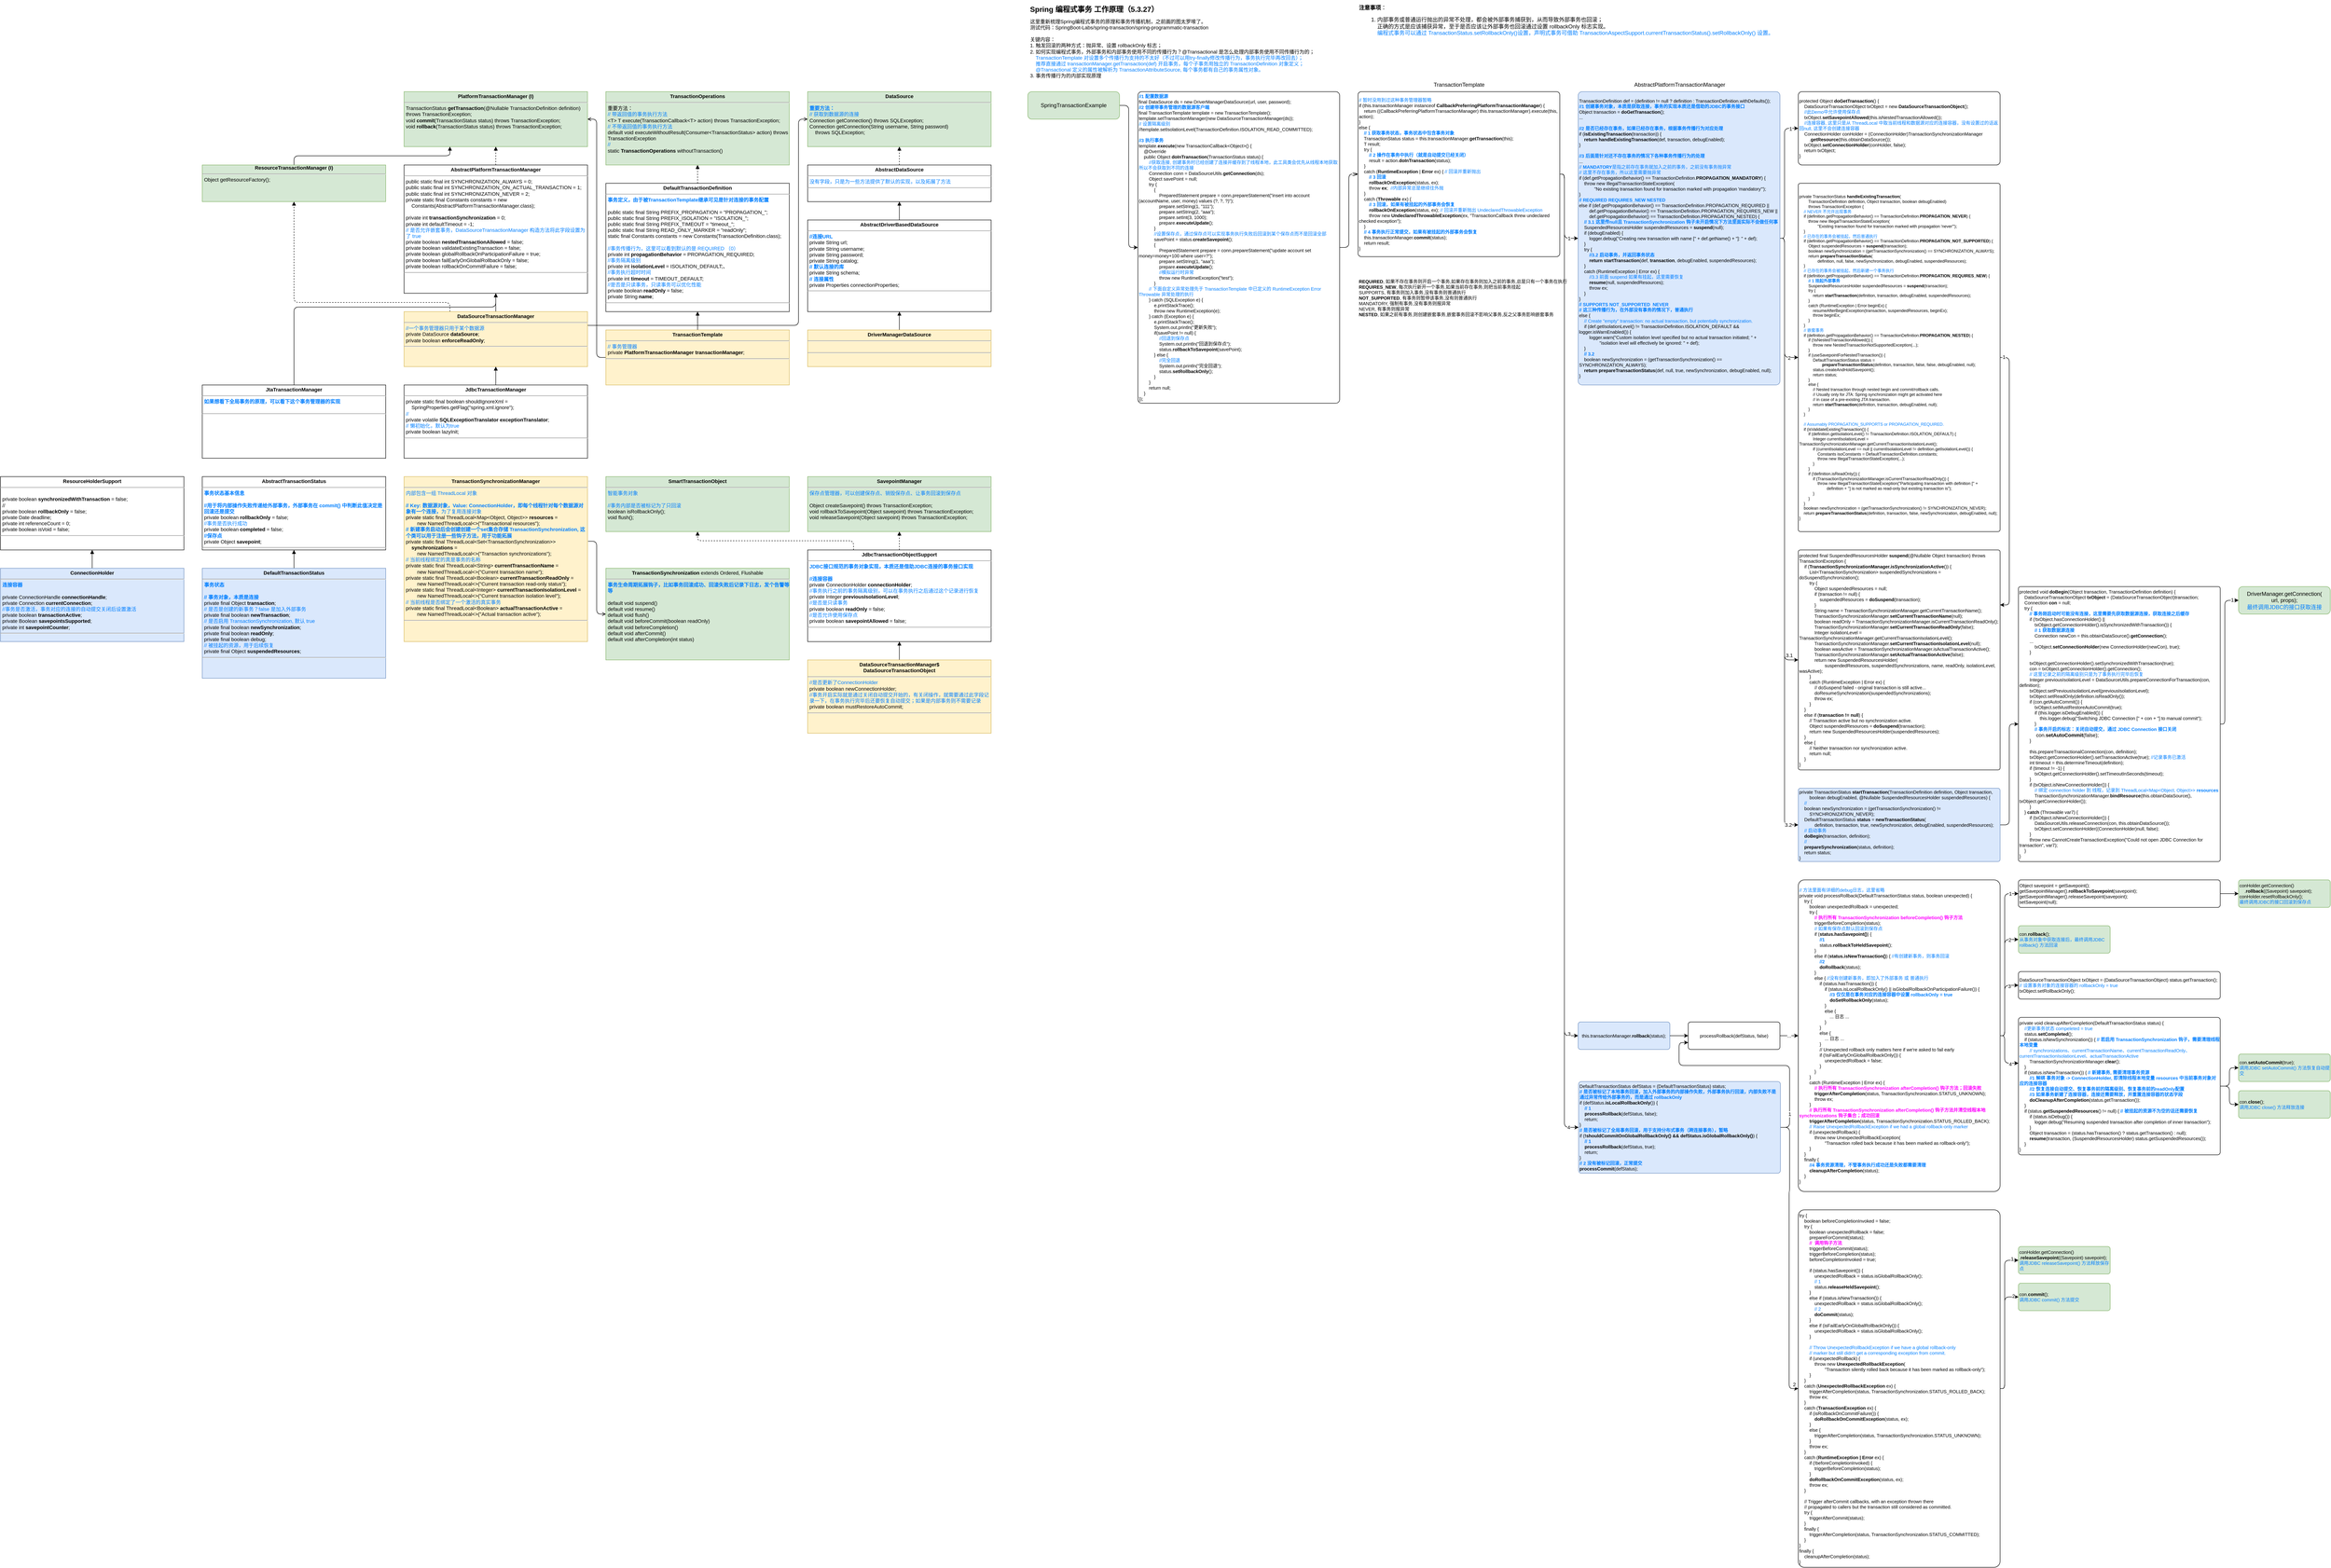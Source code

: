 <mxfile version="21.6.5" type="device">
  <diagram name="第 1 页" id="EUVRpC5VqprH-hu82ChB">
    <mxGraphModel dx="3847" dy="837" grid="1" gridSize="10" guides="1" tooltips="1" connect="1" arrows="1" fold="1" page="1" pageScale="1" pageWidth="827" pageHeight="1169" math="0" shadow="0">
      <root>
        <mxCell id="0" />
        <mxCell id="1" parent="0" />
        <mxCell id="7g7w9DKIwCULyIwxDFRv-1" value="&lt;h1 style=&quot;font-size: 16px;&quot;&gt;&lt;font style=&quot;font-size: 16px;&quot;&gt;Spring 编程式事务 工作原理（5.3.27）&lt;/font&gt;&lt;/h1&gt;&lt;div style=&quot;font-size: 11px;&quot;&gt;&lt;font style=&quot;font-size: 11px;&quot;&gt;这里重新梳理Spring编程式事务的原理和事务传播机制，之前画的图太罗嗦了。&lt;br&gt;测试代码：SpringBoot-Labs/spring-transaction/spring-programmatic-transaction&lt;/font&gt;&lt;/div&gt;&lt;div style=&quot;font-size: 11px;&quot;&gt;&lt;font style=&quot;font-size: 11px;&quot;&gt;&lt;br&gt;&lt;/font&gt;&lt;/div&gt;&lt;div style=&quot;font-size: 11px;&quot;&gt;&lt;font style=&quot;font-size: 11px;&quot;&gt;关键内容：&lt;/font&gt;&lt;/div&gt;&lt;div style=&quot;font-size: 11px;&quot;&gt;&lt;font style=&quot;font-size: 11px;&quot;&gt;1. 触发回滚的两种方式：抛异常、设置 rollbackOnly 标志；&lt;/font&gt;&lt;/div&gt;&lt;div style=&quot;font-size: 11px;&quot;&gt;&lt;font style=&quot;font-size: 11px;&quot;&gt;2. 如何实现编程式事务，外部事务和内部事务使用不同的传播行为？@Transactional 是怎么处理内部事务使用不同传播行为的；&lt;br&gt;&lt;font color=&quot;#007fff&quot;&gt;&amp;nbsp; &amp;nbsp; TransactionTemplate 对设置多个传播行为支持的不太好（不过可以用try-finally修改传播行为，事务执行完毕再改回去）；&lt;br&gt;&amp;nbsp; &amp;nbsp; 推荐直接通过&amp;nbsp;transactionManager.getTransaction(def) 开启事务，每个子事务用独立的 TransactionDefinition 对象定义；&lt;/font&gt;&lt;/font&gt;&lt;/div&gt;&lt;div style=&quot;font-size: 11px;&quot;&gt;&lt;font style=&quot;font-size: 11px;&quot;&gt;&lt;font color=&quot;#007fff&quot;&gt;&amp;nbsp; &amp;nbsp; @Transactional 定义的属性被解析为 TransactionAttributeSource, 每个事务都有自己的事务属性对象。&lt;/font&gt;&lt;/font&gt;&lt;/div&gt;&lt;div style=&quot;font-size: 11px;&quot;&gt;&lt;font style=&quot;font-size: 11px;&quot;&gt;3. 事务传播行为的内部实现原理&lt;/font&gt;&lt;/div&gt;&lt;p&gt;&lt;/p&gt;" style="text;html=1;strokeColor=none;fillColor=none;spacing=5;spacingTop=-20;whiteSpace=wrap;overflow=hidden;rounded=0;" vertex="1" parent="1">
          <mxGeometry x="40" y="10" width="640" height="180" as="geometry" />
        </mxCell>
        <mxCell id="7g7w9DKIwCULyIwxDFRv-34" value="" style="edgeStyle=orthogonalEdgeStyle;rounded=1;orthogonalLoop=1;jettySize=auto;html=1;" edge="1" parent="1" source="7g7w9DKIwCULyIwxDFRv-2" target="7g7w9DKIwCULyIwxDFRv-33">
          <mxGeometry relative="1" as="geometry" />
        </mxCell>
        <mxCell id="7g7w9DKIwCULyIwxDFRv-35" value="3" style="edgeLabel;html=1;align=center;verticalAlign=middle;resizable=0;points=[];" vertex="1" connectable="0" parent="7g7w9DKIwCULyIwxDFRv-34">
          <mxGeometry x="0.408" relative="1" as="geometry">
            <mxPoint x="10" y="-39" as="offset" />
          </mxGeometry>
        </mxCell>
        <mxCell id="7g7w9DKIwCULyIwxDFRv-2" value="&lt;font color=&quot;#007fff&quot;&gt;&lt;b&gt;//1 配置数据源&lt;/b&gt;&lt;/font&gt;&lt;br&gt;final DataSource ds = new DriverManagerDataSource(url, user, password);&lt;br&gt;&lt;b&gt;&lt;font color=&quot;#007fff&quot;&gt;//2 创建带事务管理的数据源客户端&lt;/font&gt;&lt;/b&gt;&lt;br&gt;final TransactionTemplate template = new TransactionTemplate();&lt;br&gt;template.setTransactionManager(new DataSourceTransactionManager(ds));&lt;br&gt;&lt;font color=&quot;#007fff&quot;&gt;// 设置隔离级别&lt;/font&gt;&lt;br&gt;//template.setIsolationLevel(TransactionDefinition.ISOLATION_READ_COMMITTED);&lt;br&gt;&lt;br&gt;&lt;font color=&quot;#007fff&quot;&gt;&lt;b&gt;//3 执行事务&lt;/b&gt;&lt;/font&gt;&lt;br&gt;&lt;div&gt;template.&lt;b&gt;execute&lt;/b&gt;(new TransactionCallback&amp;lt;Object&amp;gt;() {&lt;/div&gt;&lt;div&gt;&amp;nbsp; &amp;nbsp; @Override&lt;/div&gt;&lt;div&gt;&amp;nbsp; &amp;nbsp; public Object &lt;b&gt;doInTransaction&lt;/b&gt;(TransactionStatus status) {&lt;/div&gt;&lt;div&gt;&lt;font color=&quot;#007fff&quot;&gt;&amp;nbsp; &amp;nbsp; &amp;nbsp; &amp;nbsp; //获取连接, 创建事务时已经创建了连接并缓存到了线程本地，此工具类会优先从线程本地获取所以不会获取到不同的连接&lt;/font&gt;&lt;/div&gt;&lt;div&gt;&amp;nbsp; &amp;nbsp; &amp;nbsp; &amp;nbsp; Connection conn = DataSourceUtils.&lt;b&gt;getConnection&lt;/b&gt;(ds);&lt;/div&gt;&lt;div&gt;&amp;nbsp; &amp;nbsp; &amp;nbsp; &amp;nbsp; Object savePoint = null;&lt;/div&gt;&lt;div&gt;&amp;nbsp; &amp;nbsp; &amp;nbsp; &amp;nbsp; try {&lt;/div&gt;&lt;div&gt;&amp;nbsp; &amp;nbsp; &amp;nbsp; &amp;nbsp; &amp;nbsp; &amp;nbsp; {&lt;/div&gt;&lt;div&gt;&amp;nbsp; &amp;nbsp; &amp;nbsp; &amp;nbsp; &amp;nbsp; &amp;nbsp; &amp;nbsp; &amp;nbsp; PreparedStatement prepare = conn.prepareStatement(&quot;insert into account (accountName, user, money) values (?, ?, ?)&quot;);&lt;/div&gt;&lt;div&gt;&amp;nbsp; &amp;nbsp; &amp;nbsp; &amp;nbsp; &amp;nbsp; &amp;nbsp; &amp;nbsp; &amp;nbsp; prepare.setString(1, &quot;111&quot;);&lt;/div&gt;&lt;div&gt;&amp;nbsp; &amp;nbsp; &amp;nbsp; &amp;nbsp; &amp;nbsp; &amp;nbsp; &amp;nbsp; &amp;nbsp; prepare.setString(2, &quot;aaa&quot;);&lt;/div&gt;&lt;div&gt;&amp;nbsp; &amp;nbsp; &amp;nbsp; &amp;nbsp; &amp;nbsp; &amp;nbsp; &amp;nbsp; &amp;nbsp; prepare.setInt(3, 1000);&lt;/div&gt;&lt;div&gt;&amp;nbsp; &amp;nbsp; &amp;nbsp; &amp;nbsp; &amp;nbsp; &amp;nbsp; &amp;nbsp; &amp;nbsp; prepare.&lt;b&gt;executeUpdate&lt;/b&gt;();&lt;/div&gt;&lt;div&gt;&amp;nbsp; &amp;nbsp; &amp;nbsp; &amp;nbsp; &amp;nbsp; &amp;nbsp; }&lt;/div&gt;&lt;div&gt;&lt;font color=&quot;#007fff&quot;&gt;&amp;nbsp; &amp;nbsp; &amp;nbsp; &amp;nbsp; &amp;nbsp; &amp;nbsp; //设置保存点，通过保存点可以实现事务执行失败后回滚到某个保存点而不是回滚全部&lt;/font&gt;&lt;/div&gt;&lt;div&gt;&amp;nbsp; &amp;nbsp; &amp;nbsp; &amp;nbsp; &amp;nbsp; &amp;nbsp; savePoint = status.&lt;b&gt;createSavepoint&lt;/b&gt;();&lt;/div&gt;&lt;div&gt;&amp;nbsp; &amp;nbsp; &amp;nbsp; &amp;nbsp; &amp;nbsp; &amp;nbsp; {&lt;/div&gt;&lt;div&gt;&amp;nbsp; &amp;nbsp; &amp;nbsp; &amp;nbsp; &amp;nbsp; &amp;nbsp; &amp;nbsp; &amp;nbsp; PreparedStatement prepare = conn.prepareStatement(&quot;update account set money=money+100 where user=?&quot;);&lt;/div&gt;&lt;div&gt;&amp;nbsp; &amp;nbsp; &amp;nbsp; &amp;nbsp; &amp;nbsp; &amp;nbsp; &amp;nbsp; &amp;nbsp; prepare.setString(1, &quot;aaa&quot;);&lt;/div&gt;&lt;div&gt;&amp;nbsp; &amp;nbsp; &amp;nbsp; &amp;nbsp; &amp;nbsp; &amp;nbsp; &amp;nbsp; &amp;nbsp; prepare.&lt;b&gt;executeUpdate&lt;/b&gt;();&lt;/div&gt;&lt;div&gt;&lt;font color=&quot;#007fff&quot;&gt;&amp;nbsp; &amp;nbsp; &amp;nbsp; &amp;nbsp; &amp;nbsp; &amp;nbsp; &amp;nbsp; &amp;nbsp; //模拟运行时异常&lt;/font&gt;&lt;/div&gt;&lt;div&gt;&amp;nbsp; &amp;nbsp; &amp;nbsp; &amp;nbsp; &amp;nbsp; &amp;nbsp; &amp;nbsp; &amp;nbsp; throw new RuntimeException(&quot;test&quot;);&lt;/div&gt;&lt;div&gt;&amp;nbsp; &amp;nbsp; &amp;nbsp; &amp;nbsp; &amp;nbsp; &amp;nbsp; }&lt;/div&gt;&lt;div&gt;&lt;font color=&quot;#007fff&quot;&gt;&lt;span style=&quot;white-space: pre;&quot;&gt;&#x9;&lt;/span&gt;// 下面自定义异常处理先于 TransactionTemplate 中已定义的 RuntimeException Error Throwable 异常处理的执行&lt;/font&gt;&lt;/div&gt;&lt;div&gt;&amp;nbsp; &amp;nbsp; &amp;nbsp; &amp;nbsp; } catch (SQLException e) {&lt;/div&gt;&lt;div&gt;&amp;nbsp; &amp;nbsp; &amp;nbsp; &amp;nbsp; &amp;nbsp; &amp;nbsp; e.printStackTrace();&lt;/div&gt;&lt;div&gt;&amp;nbsp; &amp;nbsp; &amp;nbsp; &amp;nbsp; &amp;nbsp; &amp;nbsp; throw new RuntimeException(e);&lt;/div&gt;&lt;div&gt;&amp;nbsp; &amp;nbsp; &amp;nbsp; &amp;nbsp; } catch (Exception e) {&lt;/div&gt;&lt;div&gt;&amp;nbsp; &amp;nbsp; &amp;nbsp; &amp;nbsp; &amp;nbsp; &amp;nbsp; e.printStackTrace();&lt;/div&gt;&lt;div&gt;&amp;nbsp; &amp;nbsp; &amp;nbsp; &amp;nbsp; &amp;nbsp; &amp;nbsp; System.out.println(&quot;更新失败&quot;);&lt;/div&gt;&lt;div&gt;&amp;nbsp; &amp;nbsp; &amp;nbsp; &amp;nbsp; &amp;nbsp; &amp;nbsp; if(savePoint != null) {&lt;/div&gt;&lt;div&gt;&lt;font color=&quot;#007fff&quot;&gt;&amp;nbsp; &amp;nbsp; &amp;nbsp; &amp;nbsp; &amp;nbsp; &amp;nbsp; &amp;nbsp; &amp;nbsp; //回退到保存点&lt;/font&gt;&lt;/div&gt;&lt;div&gt;&amp;nbsp; &amp;nbsp; &amp;nbsp; &amp;nbsp; &amp;nbsp; &amp;nbsp; &amp;nbsp; &amp;nbsp; System.out.println(&quot;回退到保存点&quot;);&lt;/div&gt;&lt;div&gt;&amp;nbsp; &amp;nbsp; &amp;nbsp; &amp;nbsp; &amp;nbsp; &amp;nbsp; &amp;nbsp; &amp;nbsp; status.&lt;b&gt;rollbackToSavepoint&lt;/b&gt;(savePoint);&lt;/div&gt;&lt;div&gt;&amp;nbsp; &amp;nbsp; &amp;nbsp; &amp;nbsp; &amp;nbsp; &amp;nbsp; } else {&lt;/div&gt;&lt;div&gt;&lt;font color=&quot;#007fff&quot;&gt;&amp;nbsp; &amp;nbsp; &amp;nbsp; &amp;nbsp; &amp;nbsp; &amp;nbsp; &amp;nbsp; &amp;nbsp; //完全回退&lt;/font&gt;&lt;/div&gt;&lt;div&gt;&amp;nbsp; &amp;nbsp; &amp;nbsp; &amp;nbsp; &amp;nbsp; &amp;nbsp; &amp;nbsp; &amp;nbsp; System.out.println(&quot;完全回退&quot;);&lt;/div&gt;&lt;div&gt;&amp;nbsp; &amp;nbsp; &amp;nbsp; &amp;nbsp; &amp;nbsp; &amp;nbsp; &amp;nbsp; &amp;nbsp; status.&lt;b&gt;setRollbackOnly&lt;/b&gt;();&lt;/div&gt;&lt;div&gt;&amp;nbsp; &amp;nbsp; &amp;nbsp; &amp;nbsp; &amp;nbsp; &amp;nbsp; }&lt;/div&gt;&lt;div&gt;&amp;nbsp; &amp;nbsp; &amp;nbsp; &amp;nbsp; }&lt;/div&gt;&lt;div&gt;&amp;nbsp; &amp;nbsp; &amp;nbsp; &amp;nbsp; return null;&lt;/div&gt;&lt;div&gt;&amp;nbsp; &amp;nbsp; }&lt;/div&gt;&lt;div&gt;});&lt;/div&gt;" style="rounded=1;whiteSpace=wrap;html=1;fontSize=10;align=left;arcSize=2;" vertex="1" parent="1">
          <mxGeometry x="280" y="200" width="440" height="680" as="geometry" />
        </mxCell>
        <mxCell id="7g7w9DKIwCULyIwxDFRv-4" style="edgeStyle=orthogonalEdgeStyle;rounded=1;orthogonalLoop=1;jettySize=auto;html=1;exitX=1;exitY=0.5;exitDx=0;exitDy=0;" edge="1" parent="1" source="7g7w9DKIwCULyIwxDFRv-3" target="7g7w9DKIwCULyIwxDFRv-2">
          <mxGeometry relative="1" as="geometry" />
        </mxCell>
        <mxCell id="7g7w9DKIwCULyIwxDFRv-3" value="SpringTransactionExample" style="rounded=1;whiteSpace=wrap;html=1;fillColor=#d5e8d4;strokeColor=#82b366;" vertex="1" parent="1">
          <mxGeometry x="40" y="200" width="200" height="60" as="geometry" />
        </mxCell>
        <mxCell id="7g7w9DKIwCULyIwxDFRv-9" style="edgeStyle=orthogonalEdgeStyle;rounded=1;orthogonalLoop=1;jettySize=auto;html=1;exitX=0.5;exitY=0;exitDx=0;exitDy=0;entryX=0.5;entryY=1;entryDx=0;entryDy=0;endArrow=block;endFill=1;" edge="1" parent="1" source="7g7w9DKIwCULyIwxDFRv-5" target="7g7w9DKIwCULyIwxDFRv-7">
          <mxGeometry relative="1" as="geometry" />
        </mxCell>
        <mxCell id="7g7w9DKIwCULyIwxDFRv-5" value="&lt;p style=&quot;margin: 4px 0px 0px; text-align: center; font-size: 11px;&quot;&gt;&lt;b style=&quot;font-size: 11px;&quot;&gt;AbstractDriverBasedDataSource&lt;/b&gt;&lt;br style=&quot;font-size: 11px;&quot;&gt;&lt;/p&gt;&lt;hr style=&quot;font-size: 11px;&quot;&gt;&lt;p style=&quot;margin: 0px 0px 0px 4px; font-size: 11px;&quot;&gt;&lt;font color=&quot;#007fff&quot;&gt;&lt;b&gt;//连接URL&lt;/b&gt;&lt;/font&gt;&lt;/p&gt;&lt;p style=&quot;margin: 0px 0px 0px 4px; font-size: 11px;&quot;&gt;private String url;&lt;/p&gt;&lt;p style=&quot;margin: 0px 0px 0px 4px; font-size: 11px;&quot;&gt;private String username;&lt;/p&gt;&lt;p style=&quot;margin: 0px 0px 0px 4px; font-size: 11px;&quot;&gt;private String password;&lt;/p&gt;&lt;p style=&quot;margin: 0px 0px 0px 4px; font-size: 11px;&quot;&gt;private String catalog;&lt;/p&gt;&lt;p style=&quot;margin: 0px 0px 0px 4px; font-size: 11px;&quot;&gt;&lt;font color=&quot;#007fff&quot;&gt;&lt;b&gt;// 默认连接的库&lt;/b&gt;&lt;/font&gt;&lt;/p&gt;&lt;p style=&quot;margin: 0px 0px 0px 4px; font-size: 11px;&quot;&gt;private String schema;&lt;/p&gt;&lt;p style=&quot;margin: 0px 0px 0px 4px; font-size: 11px;&quot;&gt;&lt;font color=&quot;#007fff&quot;&gt;&lt;b&gt;// 连接属性&lt;/b&gt;&lt;/font&gt;&lt;/p&gt;&lt;p style=&quot;margin: 0px 0px 0px 4px; font-size: 11px;&quot;&gt;private Properties connectionProperties;&lt;/p&gt;&lt;hr style=&quot;font-size: 11px;&quot;&gt;&lt;p style=&quot;margin: 0px 0px 0px 4px; font-size: 11px;&quot;&gt;&lt;br&gt;&lt;/p&gt;" style="verticalAlign=top;align=left;overflow=fill;fontSize=11;fontFamily=Helvetica;html=1;whiteSpace=wrap;" vertex="1" parent="1">
          <mxGeometry x="-440" y="480" width="400" height="200" as="geometry" />
        </mxCell>
        <mxCell id="7g7w9DKIwCULyIwxDFRv-10" style="edgeStyle=orthogonalEdgeStyle;rounded=1;orthogonalLoop=1;jettySize=auto;html=1;exitX=0.5;exitY=0;exitDx=0;exitDy=0;endArrow=block;endFill=1;" edge="1" parent="1" source="7g7w9DKIwCULyIwxDFRv-6" target="7g7w9DKIwCULyIwxDFRv-5">
          <mxGeometry relative="1" as="geometry" />
        </mxCell>
        <mxCell id="7g7w9DKIwCULyIwxDFRv-6" value="&lt;p style=&quot;margin: 4px 0px 0px; text-align: center; font-size: 11px;&quot;&gt;&lt;b style=&quot;font-size: 11px;&quot;&gt;DriverManagerDataSource&lt;/b&gt;&lt;br style=&quot;font-size: 11px;&quot;&gt;&lt;/p&gt;&lt;hr style=&quot;font-size: 11px;&quot;&gt;&lt;p style=&quot;margin: 0px 0px 0px 4px; font-size: 11px;&quot;&gt;&lt;br&gt;&lt;/p&gt;&lt;hr style=&quot;font-size: 11px;&quot;&gt;&lt;p style=&quot;margin: 0px 0px 0px 4px; font-size: 11px;&quot;&gt;&lt;br&gt;&lt;/p&gt;" style="verticalAlign=top;align=left;overflow=fill;fontSize=11;fontFamily=Helvetica;html=1;whiteSpace=wrap;fillColor=#fff2cc;strokeColor=#d6b656;" vertex="1" parent="1">
          <mxGeometry x="-440" y="720" width="400" height="80" as="geometry" />
        </mxCell>
        <mxCell id="7g7w9DKIwCULyIwxDFRv-11" style="edgeStyle=orthogonalEdgeStyle;rounded=1;orthogonalLoop=1;jettySize=auto;html=1;exitX=0.5;exitY=0;exitDx=0;exitDy=0;endArrow=block;endFill=1;dashed=1;" edge="1" parent="1" source="7g7w9DKIwCULyIwxDFRv-7" target="7g7w9DKIwCULyIwxDFRv-8">
          <mxGeometry relative="1" as="geometry" />
        </mxCell>
        <mxCell id="7g7w9DKIwCULyIwxDFRv-7" value="&lt;p style=&quot;margin: 4px 0px 0px; text-align: center; font-size: 11px;&quot;&gt;&lt;b style=&quot;font-size: 11px;&quot;&gt;AbstractDataSource&lt;/b&gt;&lt;br style=&quot;font-size: 11px;&quot;&gt;&lt;/p&gt;&lt;hr style=&quot;font-size: 11px;&quot;&gt;&lt;p style=&quot;margin: 0px 0px 0px 4px; font-size: 11px;&quot;&gt;&lt;font color=&quot;#007fff&quot; style=&quot;font-size: 11px;&quot;&gt;没有字段，只是为一些方法提供了默认的实现，以及拓展了方法&lt;/font&gt;&lt;/p&gt;&lt;hr style=&quot;font-size: 11px;&quot;&gt;&lt;p style=&quot;margin: 0px 0px 0px 4px; font-size: 11px;&quot;&gt;&lt;br style=&quot;font-size: 11px;&quot;&gt;&lt;/p&gt;" style="verticalAlign=top;align=left;overflow=fill;fontSize=11;fontFamily=Helvetica;html=1;whiteSpace=wrap;" vertex="1" parent="1">
          <mxGeometry x="-440" y="360" width="400" height="80" as="geometry" />
        </mxCell>
        <mxCell id="7g7w9DKIwCULyIwxDFRv-8" value="&lt;p style=&quot;margin: 4px 0px 0px; text-align: center; font-size: 11px;&quot;&gt;&lt;b style=&quot;font-size: 11px;&quot;&gt;DataSource&lt;/b&gt;&lt;br style=&quot;font-size: 11px;&quot;&gt;&lt;/p&gt;&lt;hr style=&quot;font-size: 11px;&quot;&gt;&lt;p style=&quot;margin: 0px 0px 0px 4px; font-size: 11px;&quot;&gt;&lt;/p&gt;&lt;p style=&quot;margin: 0px 0px 0px 4px; font-size: 11px;&quot;&gt;&lt;b style=&quot;font-size: 11px;&quot;&gt;&lt;font color=&quot;#007fff&quot; style=&quot;font-size: 11px;&quot;&gt;重要方法：&lt;/font&gt;&lt;/b&gt;&lt;/p&gt;&lt;p style=&quot;margin: 0px 0px 0px 4px; font-size: 11px;&quot;&gt;&lt;font color=&quot;#007fff&quot; style=&quot;font-size: 11px;&quot;&gt;// 获取到数据源的连接&lt;/font&gt;&lt;/p&gt;&lt;p style=&quot;margin: 0px 0px 0px 4px; font-size: 11px;&quot;&gt;Connection getConnection() throws SQLException;&lt;/p&gt;&lt;p style=&quot;margin: 0px 0px 0px 4px; font-size: 11px;&quot;&gt;Connection getConnection(String username, String password)&lt;/p&gt;&lt;p style=&quot;margin: 0px 0px 0px 4px; font-size: 11px;&quot;&gt;&amp;nbsp; &amp;nbsp; throws SQLException;&lt;/p&gt;" style="verticalAlign=top;align=left;overflow=fill;fontSize=11;fontFamily=Helvetica;html=1;whiteSpace=wrap;fillColor=#d5e8d4;strokeColor=#82b366;" vertex="1" parent="1">
          <mxGeometry x="-440" y="200" width="400" height="120" as="geometry" />
        </mxCell>
        <mxCell id="7g7w9DKIwCULyIwxDFRv-16" style="edgeStyle=orthogonalEdgeStyle;rounded=1;orthogonalLoop=1;jettySize=auto;html=1;exitX=0.5;exitY=0;exitDx=0;exitDy=0;endArrow=block;endFill=1;" edge="1" parent="1" source="7g7w9DKIwCULyIwxDFRv-12" target="7g7w9DKIwCULyIwxDFRv-13">
          <mxGeometry relative="1" as="geometry" />
        </mxCell>
        <mxCell id="7g7w9DKIwCULyIwxDFRv-31" style="edgeStyle=orthogonalEdgeStyle;rounded=1;orthogonalLoop=1;jettySize=auto;html=1;exitX=0;exitY=0.5;exitDx=0;exitDy=0;entryX=1;entryY=0.5;entryDx=0;entryDy=0;endArrow=open;endFill=0;" edge="1" parent="1" source="7g7w9DKIwCULyIwxDFRv-12" target="7g7w9DKIwCULyIwxDFRv-25">
          <mxGeometry relative="1" as="geometry" />
        </mxCell>
        <mxCell id="7g7w9DKIwCULyIwxDFRv-12" value="&lt;p style=&quot;margin: 4px 0px 0px; text-align: center;&quot;&gt;&lt;b&gt;TransactionTemplate&lt;/b&gt;&lt;br style=&quot;font-size: 11px;&quot;&gt;&lt;/p&gt;&lt;hr style=&quot;font-size: 11px;&quot;&gt;&lt;p style=&quot;margin: 0px 0px 0px 4px;&quot;&gt;&lt;font color=&quot;#007fff&quot;&gt;// 事务管理器&lt;/font&gt;&lt;/p&gt;&lt;p style=&quot;margin: 0px 0px 0px 4px;&quot;&gt;private &lt;b&gt;PlatformTransactionManager&lt;/b&gt; &lt;b&gt;transactionManager&lt;/b&gt;;&lt;br&gt;&lt;/p&gt;&lt;hr style=&quot;font-size: 11px;&quot;&gt;&lt;p style=&quot;margin: 0px 0px 0px 4px; font-size: 11px;&quot;&gt;&lt;br&gt;&lt;/p&gt;" style="verticalAlign=top;align=left;overflow=fill;fontSize=11;fontFamily=Helvetica;html=1;whiteSpace=wrap;fillColor=#fff2cc;strokeColor=#d6b656;" vertex="1" parent="1">
          <mxGeometry x="-880" y="720" width="400" height="120" as="geometry" />
        </mxCell>
        <mxCell id="7g7w9DKIwCULyIwxDFRv-15" style="edgeStyle=orthogonalEdgeStyle;rounded=1;orthogonalLoop=1;jettySize=auto;html=1;exitX=0.5;exitY=0;exitDx=0;exitDy=0;endArrow=block;endFill=1;dashed=1;" edge="1" parent="1" source="7g7w9DKIwCULyIwxDFRv-13" target="7g7w9DKIwCULyIwxDFRv-14">
          <mxGeometry relative="1" as="geometry" />
        </mxCell>
        <mxCell id="7g7w9DKIwCULyIwxDFRv-13" value="&lt;p style=&quot;margin: 4px 0px 0px; text-align: center;&quot;&gt;&lt;b&gt;DefaultTransactionDefinition&lt;/b&gt;&lt;br style=&quot;font-size: 11px;&quot;&gt;&lt;/p&gt;&lt;hr style=&quot;font-size: 11px;&quot;&gt;&lt;p style=&quot;margin: 0px 0px 0px 4px;&quot;&gt;&lt;b&gt;&lt;font color=&quot;#007fff&quot;&gt;事务定义，由于被TransactionTemplate继承可见是针对连接的事务配置&lt;/font&gt;&lt;/b&gt;&lt;/p&gt;&lt;p style=&quot;margin: 0px 0px 0px 4px;&quot;&gt;&lt;br&gt;&lt;/p&gt;&lt;p style=&quot;margin: 0px 0px 0px 4px;&quot;&gt;public static final String PREFIX_PROPAGATION = &quot;PROPAGATION_&quot;;&lt;/p&gt;&lt;p style=&quot;margin: 0px 0px 0px 4px;&quot;&gt;public static final String PREFIX_ISOLATION = &quot;ISOLATION_&quot;;&lt;/p&gt;&lt;p style=&quot;margin: 0px 0px 0px 4px;&quot;&gt;public static final String PREFIX_TIMEOUT = &quot;timeout_&quot;;&lt;/p&gt;&lt;p style=&quot;margin: 0px 0px 0px 4px;&quot;&gt;public static final String READ_ONLY_MARKER = &quot;readOnly&quot;;&lt;/p&gt;&lt;p style=&quot;margin: 0px 0px 0px 4px;&quot;&gt;static final Constants constants = new Constants(TransactionDefinition.class);&lt;/p&gt;&lt;p style=&quot;margin: 0px 0px 0px 4px;&quot;&gt;&lt;br&gt;&lt;/p&gt;&lt;p style=&quot;margin: 0px 0px 0px 4px;&quot;&gt;&lt;font color=&quot;#007fff&quot;&gt;//事务传播行为，这里可以看到默认的是 REQUIRED （0）&lt;/font&gt;&lt;/p&gt;&lt;p style=&quot;margin: 0px 0px 0px 4px;&quot;&gt;private int &lt;b&gt;propagationBehavior&lt;/b&gt; = PROPAGATION_REQUIRED;&lt;/p&gt;&lt;p style=&quot;margin: 0px 0px 0px 4px;&quot;&gt;&lt;font color=&quot;#007fff&quot;&gt;//事务隔离级别&lt;/font&gt;&lt;/p&gt;&lt;p style=&quot;margin: 0px 0px 0px 4px;&quot;&gt;private int &lt;b&gt;isolationLevel&lt;/b&gt; = ISOLATION_DEFAULT;、&lt;/p&gt;&lt;p style=&quot;margin: 0px 0px 0px 4px;&quot;&gt;&lt;font color=&quot;#007fff&quot;&gt;//事务执行超时时间&lt;/font&gt;&lt;/p&gt;&lt;p style=&quot;margin: 0px 0px 0px 4px;&quot;&gt;private int &lt;b&gt;timeout&lt;/b&gt; = TIMEOUT_DEFAULT;&lt;/p&gt;&lt;p style=&quot;margin: 0px 0px 0px 4px;&quot;&gt;&lt;font color=&quot;#007fff&quot;&gt;//是否是只读事务，只读事务可以优化性能&lt;/font&gt;&lt;/p&gt;&lt;p style=&quot;margin: 0px 0px 0px 4px;&quot;&gt;private boolean &lt;b&gt;readOnly&lt;/b&gt; = false;&lt;/p&gt;&lt;p style=&quot;margin: 0px 0px 0px 4px;&quot;&gt;private String &lt;b&gt;name&lt;/b&gt;;&lt;/p&gt;&lt;hr style=&quot;font-size: 11px;&quot;&gt;&lt;p style=&quot;margin: 0px 0px 0px 4px; font-size: 11px;&quot;&gt;&lt;br&gt;&lt;/p&gt;" style="verticalAlign=top;align=left;overflow=fill;fontSize=11;fontFamily=Helvetica;html=1;whiteSpace=wrap;" vertex="1" parent="1">
          <mxGeometry x="-880" y="400" width="400" height="280" as="geometry" />
        </mxCell>
        <mxCell id="7g7w9DKIwCULyIwxDFRv-14" value="&lt;p style=&quot;margin: 4px 0px 0px; text-align: center;&quot;&gt;&lt;b&gt;TransactionOperations&lt;/b&gt;&lt;br style=&quot;font-size: 11px;&quot;&gt;&lt;/p&gt;&lt;hr style=&quot;font-size: 11px;&quot;&gt;&lt;p style=&quot;margin: 0px 0px 0px 4px; font-size: 11px;&quot;&gt;&lt;/p&gt;&lt;p style=&quot;margin: 0px 0px 0px 4px;&quot;&gt;重要方法：&lt;/p&gt;&lt;p style=&quot;margin: 0px 0px 0px 4px;&quot;&gt;&lt;font color=&quot;#007fff&quot;&gt;// 带返回值的事务执行方法&lt;/font&gt;&lt;/p&gt;&lt;p style=&quot;margin: 0px 0px 0px 4px;&quot;&gt;&amp;lt;T&amp;gt; T execute(TransactionCallback&amp;lt;T&amp;gt; action) throws TransactionException;&lt;br&gt;&lt;/p&gt;&lt;p style=&quot;margin: 0px 0px 0px 4px;&quot;&gt;&lt;font color=&quot;#007fff&quot;&gt;// 不带返回值的事务执行方法&lt;/font&gt;&lt;br&gt;&lt;/p&gt;&lt;p style=&quot;margin: 0px 0px 0px 4px;&quot;&gt;default void executeWithoutResult(Consumer&amp;lt;TransactionStatus&amp;gt; action) throws TransactionException&lt;br&gt;&lt;/p&gt;&lt;p style=&quot;margin: 0px 0px 0px 4px;&quot;&gt;&lt;font color=&quot;#007fff&quot;&gt;//&lt;/font&gt;&lt;/p&gt;&lt;p style=&quot;margin: 0px 0px 0px 4px;&quot;&gt;static &lt;b&gt;TransactionOperations&lt;/b&gt; withoutTransaction()&lt;br&gt;&lt;/p&gt;" style="verticalAlign=top;align=left;overflow=fill;fontSize=11;fontFamily=Helvetica;html=1;whiteSpace=wrap;fillColor=#d5e8d4;strokeColor=#82b366;" vertex="1" parent="1">
          <mxGeometry x="-880" y="200" width="400" height="160" as="geometry" />
        </mxCell>
        <mxCell id="7g7w9DKIwCULyIwxDFRv-20" style="edgeStyle=orthogonalEdgeStyle;orthogonalLoop=1;jettySize=auto;html=1;exitX=0.5;exitY=0;exitDx=0;exitDy=0;endArrow=block;endFill=1;dashed=1;rounded=1;" edge="1" parent="1" source="7g7w9DKIwCULyIwxDFRv-21" target="7g7w9DKIwCULyIwxDFRv-25">
          <mxGeometry relative="1" as="geometry" />
        </mxCell>
        <mxCell id="7g7w9DKIwCULyIwxDFRv-21" value="&lt;p style=&quot;margin: 4px 0px 0px; text-align: center; font-size: 11px;&quot;&gt;&lt;b style=&quot;font-size: 11px;&quot;&gt;AbstractPlatformTransactionManager&lt;/b&gt;&lt;br style=&quot;font-size: 11px;&quot;&gt;&lt;/p&gt;&lt;hr style=&quot;font-size: 11px;&quot;&gt;&lt;p style=&quot;margin: 0px 0px 0px 4px; font-size: 11px;&quot;&gt;public static final int SYNCHRONIZATION_ALWAYS = 0;&lt;/p&gt;&lt;p style=&quot;margin: 0px 0px 0px 4px; font-size: 11px;&quot;&gt;public static final int SYNCHRONIZATION_ON_ACTUAL_TRANSACTION = 1;&lt;/p&gt;&lt;p style=&quot;margin: 0px 0px 0px 4px; font-size: 11px;&quot;&gt;public static final int SYNCHRONIZATION_NEVER = 2;&lt;/p&gt;&lt;p style=&quot;margin: 0px 0px 0px 4px; font-size: 11px;&quot;&gt;private static final Constants constants = new &lt;br&gt;&amp;nbsp; &amp;nbsp; Constants(AbstractPlatformTransactionManager.class);&lt;/p&gt;&lt;p style=&quot;margin: 0px 0px 0px 4px; font-size: 11px;&quot;&gt;&lt;span style=&quot;background-color: initial;&quot;&gt;&lt;br&gt;&lt;/span&gt;&lt;/p&gt;&lt;p style=&quot;margin: 0px 0px 0px 4px; font-size: 11px;&quot;&gt;&lt;span style=&quot;background-color: initial;&quot;&gt;private int &lt;/span&gt;&lt;b style=&quot;background-color: initial;&quot;&gt;transactionSynchronization&lt;/b&gt;&lt;span style=&quot;background-color: initial;&quot;&gt; = 0;&lt;/span&gt;&lt;br&gt;&lt;/p&gt;&lt;p style=&quot;margin: 0px 0px 0px 4px; font-size: 11px;&quot;&gt;private int defaultTimeout = -1;&lt;/p&gt;&lt;p style=&quot;margin: 0px 0px 0px 4px; font-size: 11px;&quot;&gt;&lt;font color=&quot;#007fff&quot;&gt;// 是否允许嵌套事务，DataSourceTransactionManager 构造方法将此字段设置为了 true&lt;/font&gt;&lt;/p&gt;&lt;p style=&quot;margin: 0px 0px 0px 4px; font-size: 11px;&quot;&gt;private boolean &lt;b&gt;nestedTransactionAllowed&lt;/b&gt; = false;&lt;/p&gt;&lt;p style=&quot;margin: 0px 0px 0px 4px; font-size: 11px;&quot;&gt;private boolean validateExistingTransaction = false;&lt;/p&gt;&lt;p style=&quot;margin: 0px 0px 0px 4px; font-size: 11px;&quot;&gt;private boolean globalRollbackOnParticipationFailure = true;&lt;/p&gt;&lt;p style=&quot;margin: 0px 0px 0px 4px; font-size: 11px;&quot;&gt;private boolean failEarlyOnGlobalRollbackOnly = false;&lt;/p&gt;&lt;p style=&quot;margin: 0px 0px 0px 4px; font-size: 11px;&quot;&gt;private boolean rollbackOnCommitFailure = false;&lt;/p&gt;&lt;hr style=&quot;font-size: 11px;&quot;&gt;&lt;p style=&quot;margin: 0px 0px 0px 4px; font-size: 11px;&quot;&gt;&lt;br style=&quot;font-size: 11px;&quot;&gt;&lt;/p&gt;" style="verticalAlign=top;align=left;overflow=fill;fontSize=11;fontFamily=Helvetica;html=1;whiteSpace=wrap;" vertex="1" parent="1">
          <mxGeometry x="-1320" y="360" width="400" height="280" as="geometry" />
        </mxCell>
        <mxCell id="7g7w9DKIwCULyIwxDFRv-22" style="edgeStyle=orthogonalEdgeStyle;orthogonalLoop=1;jettySize=auto;html=1;exitX=0.5;exitY=0;exitDx=0;exitDy=0;entryX=0.5;entryY=1;entryDx=0;entryDy=0;endArrow=block;endFill=1;rounded=1;" edge="1" parent="1" source="7g7w9DKIwCULyIwxDFRv-24" target="7g7w9DKIwCULyIwxDFRv-21">
          <mxGeometry relative="1" as="geometry" />
        </mxCell>
        <mxCell id="7g7w9DKIwCULyIwxDFRv-23" style="edgeStyle=orthogonalEdgeStyle;orthogonalLoop=1;jettySize=auto;html=1;exitX=0.25;exitY=0;exitDx=0;exitDy=0;endArrow=block;endFill=1;dashed=1;rounded=1;" edge="1" parent="1" source="7g7w9DKIwCULyIwxDFRv-24" target="7g7w9DKIwCULyIwxDFRv-27">
          <mxGeometry relative="1" as="geometry">
            <Array as="points">
              <mxPoint x="-1220" y="660" />
              <mxPoint x="-1560" y="660" />
            </Array>
          </mxGeometry>
        </mxCell>
        <mxCell id="7g7w9DKIwCULyIwxDFRv-32" style="edgeStyle=orthogonalEdgeStyle;rounded=1;orthogonalLoop=1;jettySize=auto;html=1;exitX=1;exitY=0.25;exitDx=0;exitDy=0;entryX=0;entryY=0.5;entryDx=0;entryDy=0;endArrow=open;endFill=0;" edge="1" parent="1" source="7g7w9DKIwCULyIwxDFRv-24" target="7g7w9DKIwCULyIwxDFRv-8">
          <mxGeometry relative="1" as="geometry">
            <Array as="points">
              <mxPoint x="-460" y="710" />
              <mxPoint x="-460" y="260" />
            </Array>
          </mxGeometry>
        </mxCell>
        <mxCell id="7g7w9DKIwCULyIwxDFRv-24" value="&lt;p style=&quot;margin: 4px 0px 0px; text-align: center; font-size: 11px;&quot;&gt;&lt;b style=&quot;font-size: 11px;&quot;&gt;DataSourceTransactionManager&lt;/b&gt;&lt;br style=&quot;font-size: 11px;&quot;&gt;&lt;/p&gt;&lt;hr style=&quot;font-size: 11px;&quot;&gt;&lt;p style=&quot;margin: 0px 0px 0px 4px; font-size: 11px;&quot;&gt;&lt;span style=&quot;background-color: initial;&quot;&gt;&lt;font color=&quot;#007fff&quot;&gt;//一个事务管理器只用于某个数据源&lt;/font&gt;&lt;/span&gt;&lt;/p&gt;&lt;p style=&quot;margin: 0px 0px 0px 4px; font-size: 11px;&quot;&gt;&lt;span style=&quot;background-color: initial;&quot;&gt;private DataSource &lt;/span&gt;&lt;b style=&quot;background-color: initial;&quot;&gt;dataSource&lt;/b&gt;&lt;span style=&quot;background-color: initial;&quot;&gt;;&lt;/span&gt;&lt;br&gt;&lt;/p&gt;&lt;p style=&quot;margin: 0px 0px 0px 4px; font-size: 11px;&quot;&gt;private boolean &lt;b&gt;enforceReadOnly&lt;/b&gt;;&lt;/p&gt;&lt;hr style=&quot;font-size: 11px;&quot;&gt;&lt;p style=&quot;margin: 0px 0px 0px 4px; font-size: 11px;&quot;&gt;&lt;br style=&quot;font-size: 11px;&quot;&gt;&lt;/p&gt;" style="verticalAlign=top;align=left;overflow=fill;fontSize=11;fontFamily=Helvetica;html=1;whiteSpace=wrap;fillColor=#fff2cc;strokeColor=#d6b656;" vertex="1" parent="1">
          <mxGeometry x="-1320" y="680" width="400" height="120" as="geometry" />
        </mxCell>
        <mxCell id="7g7w9DKIwCULyIwxDFRv-25" value="&lt;p style=&quot;margin: 4px 0px 0px; text-align: center;&quot;&gt;&lt;b&gt;PlatformTransactionManager (I)&lt;/b&gt;&lt;br style=&quot;font-size: 11px;&quot;&gt;&lt;/p&gt;&lt;hr style=&quot;font-size: 11px;&quot;&gt;&lt;p style=&quot;margin: 0px 0px 0px 4px;&quot;&gt;TransactionStatus &lt;b&gt;getTransaction&lt;/b&gt;(@Nullable TransactionDefinition definition) throws TransactionException;&lt;/p&gt;&lt;p style=&quot;margin: 0px 0px 0px 4px;&quot;&gt;void &lt;b&gt;commit&lt;/b&gt;(TransactionStatus status) throws TransactionException;&lt;/p&gt;&lt;p style=&quot;margin: 0px 0px 0px 4px;&quot;&gt;void &lt;b&gt;rollback&lt;/b&gt;(TransactionStatus status) throws TransactionException;&lt;/p&gt;" style="verticalAlign=top;align=left;overflow=fill;fontSize=11;fontFamily=Helvetica;html=1;whiteSpace=wrap;fillColor=#d5e8d4;strokeColor=#82b366;" vertex="1" parent="1">
          <mxGeometry x="-1320" y="200" width="400" height="120" as="geometry" />
        </mxCell>
        <mxCell id="7g7w9DKIwCULyIwxDFRv-26" style="edgeStyle=orthogonalEdgeStyle;orthogonalLoop=1;jettySize=auto;html=1;exitX=0.5;exitY=0;exitDx=0;exitDy=0;entryX=0.25;entryY=1;entryDx=0;entryDy=0;endArrow=block;endFill=1;rounded=1;" edge="1" parent="1" source="7g7w9DKIwCULyIwxDFRv-27" target="7g7w9DKIwCULyIwxDFRv-25">
          <mxGeometry relative="1" as="geometry" />
        </mxCell>
        <mxCell id="7g7w9DKIwCULyIwxDFRv-27" value="&lt;div style=&quot;text-align: center;&quot;&gt;&lt;b&gt;ResourceTransactionManager&lt;/b&gt;&lt;b style=&quot;background-color: initial;&quot;&gt;&amp;nbsp;(I)&lt;/b&gt;&lt;/div&gt;&lt;hr style=&quot;font-size: 11px;&quot;&gt;&lt;p style=&quot;margin: 0px 0px 0px 4px;&quot;&gt;Object getResourceFactory();&lt;br&gt;&lt;/p&gt;" style="verticalAlign=top;align=left;overflow=fill;fontSize=11;fontFamily=Helvetica;html=1;whiteSpace=wrap;fillColor=#d5e8d4;strokeColor=#82b366;" vertex="1" parent="1">
          <mxGeometry x="-1760" y="360" width="400" height="80" as="geometry" />
        </mxCell>
        <mxCell id="7g7w9DKIwCULyIwxDFRv-28" style="edgeStyle=orthogonalEdgeStyle;orthogonalLoop=1;jettySize=auto;html=1;exitX=0.5;exitY=0;exitDx=0;exitDy=0;entryX=0.5;entryY=1;entryDx=0;entryDy=0;endArrow=block;endFill=1;rounded=1;" edge="1" parent="1" source="7g7w9DKIwCULyIwxDFRv-29" target="7g7w9DKIwCULyIwxDFRv-24">
          <mxGeometry relative="1" as="geometry" />
        </mxCell>
        <mxCell id="7g7w9DKIwCULyIwxDFRv-29" value="&lt;p style=&quot;margin: 4px 0px 0px; text-align: center;&quot;&gt;&lt;b&gt;JdbcTransactionManager&lt;/b&gt;&lt;br style=&quot;font-size: 11px;&quot;&gt;&lt;/p&gt;&lt;hr style=&quot;font-size: 11px;&quot;&gt;&lt;p style=&quot;margin: 0px 0px 0px 4px;&quot;&gt;private static final boolean shouldIgnoreXml = &lt;br&gt;&amp;nbsp; &amp;nbsp; SpringProperties.getFlag(&quot;spring.xml.ignore&quot;);&lt;/p&gt;&lt;p style=&quot;margin: 0px 0px 0px 4px;&quot;&gt;&lt;font color=&quot;#007fff&quot;&gt;//&amp;nbsp;&lt;/font&gt;&lt;/p&gt;&lt;p style=&quot;margin: 0px 0px 0px 4px;&quot;&gt;&lt;span style=&quot;background-color: initial;&quot;&gt;private volatile &lt;b&gt;SQLExceptionTranslator&lt;/b&gt; &lt;b&gt;exceptionTranslator&lt;/b&gt;;&lt;/span&gt;&lt;br&gt;&lt;/p&gt;&lt;p style=&quot;margin: 0px 0px 0px 4px;&quot;&gt;&lt;span style=&quot;background-color: initial;&quot;&gt;&lt;font color=&quot;#007fff&quot;&gt;// 懒初始化，默认为true&lt;/font&gt;&lt;/span&gt;&lt;/p&gt;&lt;p style=&quot;margin: 0px 0px 0px 4px;&quot;&gt;private boolean lazyInit;&lt;/p&gt;&lt;hr style=&quot;font-size: 11px;&quot;&gt;&lt;p style=&quot;margin: 0px 0px 0px 4px; font-size: 11px;&quot;&gt;&lt;br style=&quot;font-size: 11px;&quot;&gt;&lt;/p&gt;" style="verticalAlign=top;align=left;overflow=fill;fontSize=11;fontFamily=Helvetica;html=1;whiteSpace=wrap;" vertex="1" parent="1">
          <mxGeometry x="-1320" y="840" width="400" height="160" as="geometry" />
        </mxCell>
        <mxCell id="7g7w9DKIwCULyIwxDFRv-37" value="" style="edgeStyle=orthogonalEdgeStyle;rounded=1;orthogonalLoop=1;jettySize=auto;html=1;" edge="1" parent="1" source="7g7w9DKIwCULyIwxDFRv-33" target="7g7w9DKIwCULyIwxDFRv-36">
          <mxGeometry relative="1" as="geometry">
            <Array as="points">
              <mxPoint x="1210" y="380" />
              <mxPoint x="1210" y="520" />
            </Array>
          </mxGeometry>
        </mxCell>
        <mxCell id="7g7w9DKIwCULyIwxDFRv-74" value="1" style="edgeLabel;html=1;align=center;verticalAlign=middle;resizable=0;points=[];" vertex="1" connectable="0" parent="7g7w9DKIwCULyIwxDFRv-37">
          <mxGeometry x="0.874" y="-2" relative="1" as="geometry">
            <mxPoint x="-9" y="-2" as="offset" />
          </mxGeometry>
        </mxCell>
        <mxCell id="7g7w9DKIwCULyIwxDFRv-76" style="edgeStyle=orthogonalEdgeStyle;rounded=1;orthogonalLoop=1;jettySize=auto;html=1;exitX=1;exitY=0.5;exitDx=0;exitDy=0;entryX=0;entryY=0.5;entryDx=0;entryDy=0;" edge="1" parent="1" source="7g7w9DKIwCULyIwxDFRv-33" target="7g7w9DKIwCULyIwxDFRv-75">
          <mxGeometry relative="1" as="geometry">
            <Array as="points">
              <mxPoint x="1210" y="380" />
              <mxPoint x="1210" y="2260" />
            </Array>
          </mxGeometry>
        </mxCell>
        <mxCell id="7g7w9DKIwCULyIwxDFRv-77" value="3" style="edgeLabel;html=1;align=center;verticalAlign=middle;resizable=0;points=[];" vertex="1" connectable="0" parent="7g7w9DKIwCULyIwxDFRv-76">
          <mxGeometry x="0.955" y="-1" relative="1" as="geometry">
            <mxPoint x="11" y="9" as="offset" />
          </mxGeometry>
        </mxCell>
        <mxCell id="7g7w9DKIwCULyIwxDFRv-107" style="edgeStyle=orthogonalEdgeStyle;rounded=1;orthogonalLoop=1;jettySize=auto;html=1;exitX=1;exitY=0.5;exitDx=0;exitDy=0;entryX=0;entryY=0.5;entryDx=0;entryDy=0;" edge="1" parent="1" source="7g7w9DKIwCULyIwxDFRv-33" target="7g7w9DKIwCULyIwxDFRv-106">
          <mxGeometry relative="1" as="geometry">
            <Array as="points">
              <mxPoint x="1210" y="380" />
              <mxPoint x="1210" y="2460" />
            </Array>
          </mxGeometry>
        </mxCell>
        <mxCell id="7g7w9DKIwCULyIwxDFRv-108" value="4" style="edgeLabel;html=1;align=center;verticalAlign=middle;resizable=0;points=[];" vertex="1" connectable="0" parent="7g7w9DKIwCULyIwxDFRv-107">
          <mxGeometry x="0.982" y="-4" relative="1" as="geometry">
            <mxPoint x="-3" y="-4" as="offset" />
          </mxGeometry>
        </mxCell>
        <mxCell id="7g7w9DKIwCULyIwxDFRv-33" value="&lt;div&gt;&lt;font color=&quot;#007fff&quot;&gt;// 暂时没用到过这种事务管理器暂略&lt;/font&gt;&lt;/div&gt;&lt;div&gt;if (this.transactionManager instanceof &lt;b&gt;CallbackPreferringPlatformTransactionManager&lt;/b&gt;) {&lt;/div&gt;&lt;div&gt;&amp;nbsp; &amp;nbsp; return ((CallbackPreferringPlatformTransactionManager) this.transactionManager).execute(this, action);&lt;/div&gt;&lt;div&gt;}&lt;/div&gt;&lt;div&gt;else {&lt;/div&gt;&lt;div&gt;&lt;b&gt;&amp;nbsp; &amp;nbsp; &lt;font color=&quot;#007fff&quot;&gt;// 1 获取事务状态，事务状态中包含事务对象&lt;/font&gt;&lt;/b&gt;&lt;/div&gt;&lt;div&gt;&amp;nbsp; &amp;nbsp; TransactionStatus status = this.transactionManager.&lt;b&gt;getTransaction&lt;/b&gt;(this);&lt;/div&gt;&lt;div&gt;&amp;nbsp; &amp;nbsp; T result;&lt;/div&gt;&lt;div&gt;&amp;nbsp; &amp;nbsp; try {&lt;/div&gt;&lt;div&gt;&amp;nbsp; &amp;nbsp; &amp;nbsp; &amp;nbsp; &lt;font color=&quot;#007fff&quot;&gt;&lt;b&gt;// 2 操作在事务中执行（就是自动提交已经关闭）&lt;/b&gt;&lt;/font&gt;&lt;/div&gt;&lt;div&gt;&amp;nbsp; &amp;nbsp; &amp;nbsp; &amp;nbsp; result = action.&lt;b&gt;doInTransaction&lt;/b&gt;(status);&lt;/div&gt;&lt;div&gt;&amp;nbsp; &amp;nbsp; }&lt;/div&gt;&lt;div&gt;&amp;nbsp; &amp;nbsp; catch (&lt;b&gt;RuntimeException&lt;/b&gt; | &lt;b&gt;Error&lt;/b&gt; ex) { &lt;font color=&quot;#007fff&quot;&gt;// 回滚并重新抛出&lt;/font&gt;&lt;/div&gt;&lt;div&gt;&lt;font color=&quot;#007fff&quot;&gt;&amp;nbsp; &amp;nbsp; &amp;nbsp; &amp;nbsp; &lt;b&gt;// 3 回滚&lt;/b&gt;&lt;/font&gt;&lt;/div&gt;&lt;div&gt;&lt;span style=&quot;background-color: initial;&quot;&gt;&amp;nbsp; &amp;nbsp; &amp;nbsp; &amp;nbsp; &lt;b&gt;rollbackOnException&lt;/b&gt;(status, ex);&lt;/span&gt;&lt;br&gt;&lt;/div&gt;&lt;div&gt;&amp;nbsp; &amp;nbsp; &amp;nbsp; &amp;nbsp; throw &lt;b&gt;ex&lt;/b&gt;;&amp;nbsp; &lt;font color=&quot;#007fff&quot;&gt;//内部异常总是继续往外抛&lt;/font&gt;&lt;/div&gt;&lt;div&gt;&amp;nbsp; &amp;nbsp; }&lt;/div&gt;&lt;div&gt;&amp;nbsp; &amp;nbsp; catch (&lt;b&gt;Throwable&lt;/b&gt; ex) {&lt;/div&gt;&lt;div&gt;&lt;font color=&quot;#007fff&quot;&gt;&amp;nbsp; &amp;nbsp; &amp;nbsp; &amp;nbsp; &lt;b&gt;// 3 回滚，如果有被挂起的外部事务会恢复&lt;/b&gt;&lt;/font&gt;&lt;/div&gt;&lt;div&gt;&lt;span style=&quot;background-color: initial;&quot;&gt;&amp;nbsp; &amp;nbsp; &amp;nbsp; &amp;nbsp; &lt;b&gt;rollbackOnException&lt;/b&gt;(status, ex);&lt;font color=&quot;#007fff&quot;&gt; // 回滚并重新抛出 UndeclaredThrowableException&lt;/font&gt;&lt;/span&gt;&lt;br&gt;&lt;/div&gt;&lt;div&gt;&amp;nbsp; &amp;nbsp; &amp;nbsp; &amp;nbsp; throw new &lt;b&gt;UndeclaredThrowableException&lt;/b&gt;(ex, &quot;TransactionCallback threw undeclared checked exception&quot;);&lt;/div&gt;&lt;div&gt;&amp;nbsp; &amp;nbsp; }&lt;/div&gt;&lt;div&gt;&lt;b&gt;&amp;nbsp; &amp;nbsp; &lt;font color=&quot;#007fff&quot;&gt;// 4 事务执行正常提交，如果有被挂起的外部事务会恢复&lt;/font&gt;&lt;/b&gt;&lt;/div&gt;&lt;div&gt;&amp;nbsp; &amp;nbsp; this.transactionManager.&lt;b&gt;commit&lt;/b&gt;(status);&lt;/div&gt;&lt;div&gt;&amp;nbsp; &amp;nbsp; return result;&lt;/div&gt;&lt;div&gt;}&lt;/div&gt;" style="rounded=1;whiteSpace=wrap;html=1;fontSize=10;align=left;arcSize=2;" vertex="1" parent="1">
          <mxGeometry x="760" y="200" width="440" height="360" as="geometry" />
        </mxCell>
        <mxCell id="7g7w9DKIwCULyIwxDFRv-41" value="" style="edgeStyle=orthogonalEdgeStyle;rounded=1;orthogonalLoop=1;jettySize=auto;html=1;exitX=1;exitY=0.5;exitDx=0;exitDy=0;" edge="1" parent="1" source="7g7w9DKIwCULyIwxDFRv-36" target="7g7w9DKIwCULyIwxDFRv-40">
          <mxGeometry relative="1" as="geometry">
            <Array as="points">
              <mxPoint x="1690" y="520" />
              <mxPoint x="1690" y="280" />
            </Array>
          </mxGeometry>
        </mxCell>
        <mxCell id="7g7w9DKIwCULyIwxDFRv-50" value="1" style="edgeLabel;html=1;align=center;verticalAlign=middle;resizable=0;points=[];" vertex="1" connectable="0" parent="7g7w9DKIwCULyIwxDFRv-41">
          <mxGeometry x="0.88" y="-1" relative="1" as="geometry">
            <mxPoint as="offset" />
          </mxGeometry>
        </mxCell>
        <mxCell id="7g7w9DKIwCULyIwxDFRv-52" style="edgeStyle=orthogonalEdgeStyle;rounded=1;orthogonalLoop=1;jettySize=auto;html=1;exitX=1;exitY=0.5;exitDx=0;exitDy=0;entryX=0;entryY=0.5;entryDx=0;entryDy=0;" edge="1" parent="1" source="7g7w9DKIwCULyIwxDFRv-36" target="7g7w9DKIwCULyIwxDFRv-51">
          <mxGeometry relative="1" as="geometry">
            <Array as="points">
              <mxPoint x="1690" y="520" />
              <mxPoint x="1690" y="780" />
            </Array>
          </mxGeometry>
        </mxCell>
        <mxCell id="7g7w9DKIwCULyIwxDFRv-53" value="2" style="edgeLabel;html=1;align=center;verticalAlign=middle;resizable=0;points=[];" vertex="1" connectable="0" parent="7g7w9DKIwCULyIwxDFRv-52">
          <mxGeometry x="0.463" y="2" relative="1" as="geometry">
            <mxPoint x="8" y="51" as="offset" />
          </mxGeometry>
        </mxCell>
        <mxCell id="7g7w9DKIwCULyIwxDFRv-55" style="edgeStyle=orthogonalEdgeStyle;rounded=1;orthogonalLoop=1;jettySize=auto;html=1;exitX=1;exitY=0.5;exitDx=0;exitDy=0;entryX=0;entryY=0.5;entryDx=0;entryDy=0;" edge="1" parent="1" source="7g7w9DKIwCULyIwxDFRv-36" target="7g7w9DKIwCULyIwxDFRv-54">
          <mxGeometry relative="1" as="geometry">
            <Array as="points">
              <mxPoint x="1690" y="520" />
              <mxPoint x="1690" y="1440" />
            </Array>
          </mxGeometry>
        </mxCell>
        <mxCell id="7g7w9DKIwCULyIwxDFRv-56" value="3.1" style="edgeLabel;html=1;align=center;verticalAlign=middle;resizable=0;points=[];" vertex="1" connectable="0" parent="7g7w9DKIwCULyIwxDFRv-55">
          <mxGeometry x="0.877" y="-1" relative="1" as="geometry">
            <mxPoint x="11" y="19" as="offset" />
          </mxGeometry>
        </mxCell>
        <mxCell id="7g7w9DKIwCULyIwxDFRv-61" style="edgeStyle=orthogonalEdgeStyle;rounded=1;orthogonalLoop=1;jettySize=auto;html=1;exitX=1;exitY=0.5;exitDx=0;exitDy=0;entryX=0;entryY=0.5;entryDx=0;entryDy=0;" edge="1" parent="1" source="7g7w9DKIwCULyIwxDFRv-36" target="7g7w9DKIwCULyIwxDFRv-60">
          <mxGeometry relative="1" as="geometry">
            <Array as="points">
              <mxPoint x="1690" y="520" />
              <mxPoint x="1690" y="1800" />
            </Array>
          </mxGeometry>
        </mxCell>
        <mxCell id="7g7w9DKIwCULyIwxDFRv-62" value="3.2" style="edgeLabel;html=1;align=center;verticalAlign=middle;resizable=0;points=[];" vertex="1" connectable="0" parent="7g7w9DKIwCULyIwxDFRv-61">
          <mxGeometry x="0.96" relative="1" as="geometry">
            <mxPoint x="4" as="offset" />
          </mxGeometry>
        </mxCell>
        <mxCell id="7g7w9DKIwCULyIwxDFRv-36" value="&lt;div&gt;&lt;span style=&quot;background-color: initial;&quot;&gt;TransactionDefinition def = (definition != null ? definition : TransactionDefinition.withDefaults());&lt;/span&gt;&lt;/div&gt;&lt;div&gt;&lt;span style=&quot;background-color: initial;&quot;&gt;&lt;font color=&quot;#007fff&quot;&gt;&lt;b&gt;//1 创建事务对象，本质是获取连接，事务的实现本质还是借助的JDBC的事务接口&lt;/b&gt;&lt;/font&gt;&lt;/span&gt;&lt;/div&gt;&lt;div&gt;&lt;span style=&quot;background-color: initial;&quot;&gt;Object transaction = &lt;b&gt;doGetTransaction&lt;/b&gt;();&lt;br&gt;&lt;/span&gt;&lt;/div&gt;&lt;div&gt;...&lt;/div&gt;&lt;div&gt;&lt;br&gt;&lt;/div&gt;&lt;div&gt;&lt;b&gt;&lt;font color=&quot;#007fff&quot;&gt;//2 是否已经存在事务，如果已经存在事务，根据事务传播行为对应处理&lt;/font&gt;&lt;/b&gt;&lt;/div&gt;&lt;div&gt;&lt;div&gt;if (&lt;b&gt;isExistingTransaction&lt;/b&gt;(transaction)) {&lt;/div&gt;&lt;div&gt;&lt;span style=&quot;background-color: initial;&quot;&gt;&amp;nbsp; &amp;nbsp; &lt;b&gt;return&lt;/b&gt; &lt;b&gt;handleExistingTransaction&lt;/b&gt;(def, transaction, debugEnabled);&lt;/span&gt;&lt;br&gt;&lt;/div&gt;&lt;div&gt;}&lt;/div&gt;&lt;div&gt;&lt;br&gt;&lt;/div&gt;&lt;div&gt;&lt;b&gt;&lt;font color=&quot;#007fff&quot;&gt;//3 后面是针对还不存在事务的情况下各种事务传播行为的处理&lt;/font&gt;&lt;/b&gt;&lt;/div&gt;&lt;div&gt;...&lt;/div&gt;&lt;div&gt;&lt;span style=&quot;background-color: initial;&quot;&gt;&lt;font color=&quot;#007fff&quot;&gt;//&amp;nbsp;&lt;/font&gt;&lt;/span&gt;&lt;font color=&quot;#007fff&quot;&gt;&lt;b&gt;MANDATORY&lt;/b&gt;是指之前存在事务就加入之前的事务，之前没有事务抛异常&lt;/font&gt;&lt;/div&gt;&lt;div&gt;&lt;font color=&quot;#007fff&quot;&gt;// 这里不存在事务，所以这里需要抛异常&lt;/font&gt;&lt;/div&gt;&lt;div&gt;&lt;span style=&quot;background-color: initial;&quot;&gt;if (def.getPropagationBehavior() == TransactionDefinition.&lt;b&gt;PROPAGATION_MANDATORY&lt;/b&gt;) {&lt;/span&gt;&lt;br&gt;&lt;/div&gt;&lt;div&gt;&amp;nbsp; &amp;nbsp; throw new IllegalTransactionStateException(&lt;/div&gt;&lt;div&gt;&amp;nbsp; &amp;nbsp; &amp;nbsp; &amp;nbsp; &amp;nbsp; &amp;nbsp; &quot;No existing transaction found for transaction marked with propagation &#39;mandatory&#39;&quot;);&lt;/div&gt;&lt;div&gt;}&lt;/div&gt;&lt;div&gt;&lt;font color=&quot;#007fff&quot;&gt;&lt;b&gt;// REQUIRED REQUIRES_NEW NESTED&amp;nbsp;&lt;/b&gt;&lt;/font&gt;&lt;/div&gt;&lt;div&gt;else if (def.getPropagationBehavior() == TransactionDefinition.PROPAGATION_REQUIRED ||&lt;/div&gt;&lt;div&gt;&amp;nbsp; &amp;nbsp; &amp;nbsp; &amp;nbsp; def.getPropagationBehavior() == TransactionDefinition.PROPAGATION_REQUIRES_NEW ||&lt;/div&gt;&lt;div&gt;&amp;nbsp; &amp;nbsp; &amp;nbsp; &amp;nbsp; def.getPropagationBehavior() == TransactionDefinition.PROPAGATION_NESTED) {&lt;/div&gt;&lt;div&gt;&amp;nbsp; &amp;nbsp; &lt;b&gt;&lt;font color=&quot;#007fff&quot;&gt;// 3.1 这里传null且 TransactionSynchronization 钩子未开启情况下方法里面实际不会做任何事&lt;/font&gt;&lt;/b&gt;&lt;/div&gt;&lt;div&gt;&amp;nbsp; &amp;nbsp; SuspendedResourcesHolder suspendedResources = &lt;b&gt;suspend&lt;/b&gt;(null);&lt;/div&gt;&lt;div&gt;&amp;nbsp; &amp;nbsp; if (debugEnabled) {&lt;/div&gt;&lt;div&gt;&amp;nbsp; &amp;nbsp; &amp;nbsp; &amp;nbsp; logger.debug(&quot;Creating new transaction with name [&quot; + def.getName() + &quot;]: &quot; + def);&lt;/div&gt;&lt;div&gt;&amp;nbsp; &amp;nbsp; }&lt;/div&gt;&lt;div&gt;&amp;nbsp; &amp;nbsp; try {&lt;/div&gt;&lt;div&gt;&lt;b&gt;&amp;nbsp; &amp;nbsp; &amp;nbsp; &amp;nbsp; &lt;font color=&quot;#007fff&quot;&gt;//3.2 启动事务，并返回事务状态&lt;/font&gt;&lt;/b&gt;&lt;/div&gt;&lt;div&gt;&amp;nbsp; &amp;nbsp; &amp;nbsp; &amp;nbsp; &lt;b&gt;return&lt;/b&gt; &lt;b&gt;startTransaction&lt;/b&gt;(def, &lt;b&gt;transaction&lt;/b&gt;, debugEnabled, suspendedResources);&lt;/div&gt;&lt;div&gt;&amp;nbsp; &amp;nbsp; }&lt;/div&gt;&lt;div&gt;&amp;nbsp; &amp;nbsp; catch (RuntimeException | Error ex) {&lt;/div&gt;&lt;div&gt;&amp;nbsp; &amp;nbsp; &amp;nbsp; &amp;nbsp; &lt;font color=&quot;#007fff&quot;&gt;//3.3 前面 suspend 如果有挂起，这里需要恢复&lt;/font&gt;&lt;/div&gt;&lt;div&gt;&amp;nbsp; &amp;nbsp; &amp;nbsp; &amp;nbsp; &lt;b&gt;resume&lt;/b&gt;(null, suspendedResources);&lt;/div&gt;&lt;div&gt;&amp;nbsp; &amp;nbsp; &amp;nbsp; &amp;nbsp; throw ex;&lt;/div&gt;&lt;div&gt;&amp;nbsp; &amp;nbsp; }&lt;/div&gt;&lt;div&gt;}&lt;/div&gt;&lt;div&gt;&lt;b&gt;&lt;font color=&quot;#007fff&quot;&gt;// SUPPORTS NOT_SUPPORTED&amp;nbsp; NEVER&lt;/font&gt;&lt;/b&gt;&lt;/div&gt;&lt;div&gt;&lt;b&gt;&lt;font color=&quot;#007fff&quot;&gt;// 这三种传播行为，在外部没有事务的情况下，普通执行&lt;/font&gt;&lt;/b&gt;&lt;/div&gt;&lt;div&gt;else {&lt;/div&gt;&lt;div&gt;&lt;font color=&quot;#007fff&quot;&gt;&amp;nbsp; &amp;nbsp; // Create &quot;empty&quot; transaction: no actual transaction, but potentially synchronization.&lt;/font&gt;&lt;/div&gt;&lt;div&gt;&amp;nbsp; &amp;nbsp; if (def.getIsolationLevel() != TransactionDefinition.ISOLATION_DEFAULT &amp;amp;&amp;amp; logger.isWarnEnabled()) {&lt;/div&gt;&lt;div&gt;&amp;nbsp; &amp;nbsp; &amp;nbsp; &amp;nbsp; logger.warn(&quot;Custom isolation level specified but no actual transaction initiated; &quot; +&lt;/div&gt;&lt;div&gt;&amp;nbsp; &amp;nbsp; &amp;nbsp; &amp;nbsp; &amp;nbsp; &amp;nbsp; &amp;nbsp; &amp;nbsp; &quot;isolation level will effectively be ignored: &quot; + def);&lt;/div&gt;&lt;div&gt;&amp;nbsp; &amp;nbsp; }&lt;/div&gt;&lt;div&gt;&lt;font color=&quot;#007fff&quot;&gt;&lt;b&gt;&amp;nbsp; &amp;nbsp; // 3.2&lt;/b&gt;&lt;/font&gt;&lt;/div&gt;&lt;div&gt;&amp;nbsp; &amp;nbsp; boolean newSynchronization = (getTransactionSynchronization() == SYNCHRONIZATION_ALWAYS);&lt;/div&gt;&lt;div&gt;&amp;nbsp; &amp;nbsp; &lt;b&gt;return&lt;/b&gt; &lt;b&gt;prepareTransactionStatus&lt;/b&gt;(def, null, true, newSynchronization, debugEnabled, null);&lt;/div&gt;&lt;div&gt;}&lt;/div&gt;&lt;/div&gt;" style="rounded=1;whiteSpace=wrap;html=1;fontSize=10;align=left;arcSize=2;fillColor=#dae8fc;strokeColor=#6c8ebf;" vertex="1" parent="1">
          <mxGeometry x="1240" y="200" width="440" height="640" as="geometry" />
        </mxCell>
        <mxCell id="7g7w9DKIwCULyIwxDFRv-38" value="TransactionTemplate" style="text;html=1;align=center;verticalAlign=middle;resizable=0;points=[];autosize=1;strokeColor=none;fillColor=none;" vertex="1" parent="1">
          <mxGeometry x="915" y="170" width="130" height="30" as="geometry" />
        </mxCell>
        <mxCell id="7g7w9DKIwCULyIwxDFRv-39" value="AbstractPlatformTransactionManager" style="text;html=1;align=center;verticalAlign=middle;resizable=0;points=[];autosize=1;strokeColor=none;fillColor=none;" vertex="1" parent="1">
          <mxGeometry x="1351" y="170" width="220" height="30" as="geometry" />
        </mxCell>
        <mxCell id="7g7w9DKIwCULyIwxDFRv-40" value="&lt;div&gt;&lt;div&gt;protected Object &lt;b&gt;doGetTransaction&lt;/b&gt;() {&lt;/div&gt;&lt;div&gt;&amp;nbsp; &amp;nbsp; DataSourceTransactionObject txObject = new &lt;b&gt;DataSourceTransactionObject&lt;/b&gt;();&lt;/div&gt;&lt;div&gt;&lt;font color=&quot;#007fff&quot;&gt;&amp;nbsp; &amp;nbsp; //此Demo中允许使用保存点&lt;/font&gt;&lt;/div&gt;&lt;div&gt;&amp;nbsp; &amp;nbsp; txObject.&lt;b&gt;setSavepointAllowed&lt;/b&gt;(this.isNestedTransactionAllowed());&lt;/div&gt;&lt;div&gt;&lt;font color=&quot;#007fff&quot;&gt;&amp;nbsp; &amp;nbsp; //连接容器, 这里只是从 ThreadLocal 中取当前线程和数据源对应的连接容器，没有设置过的话返回null, 这里不会创建连接容器&lt;/font&gt;&lt;/div&gt;&lt;div&gt;&amp;nbsp; &amp;nbsp; ConnectionHolder conHolder = (ConnectionHolder)TransactionSynchronizationManager&lt;br&gt;&amp;nbsp; &amp;nbsp; &amp;nbsp; &amp;nbsp; .&lt;b&gt;getResource&lt;/b&gt;(this.obtainDataSource());&lt;/div&gt;&lt;div&gt;&amp;nbsp; &amp;nbsp; txObject.&lt;b&gt;setConnectionHolder&lt;/b&gt;(conHolder, false);&lt;/div&gt;&lt;div&gt;&amp;nbsp; &amp;nbsp; return txObject;&lt;/div&gt;&lt;div&gt;}&lt;/div&gt;&lt;/div&gt;" style="rounded=1;whiteSpace=wrap;html=1;fontSize=10;align=left;arcSize=5;" vertex="1" parent="1">
          <mxGeometry x="1720" y="200" width="440" height="160" as="geometry" />
        </mxCell>
        <mxCell id="7g7w9DKIwCULyIwxDFRv-47" style="edgeStyle=orthogonalEdgeStyle;rounded=1;orthogonalLoop=1;jettySize=auto;html=1;exitX=0.5;exitY=0;exitDx=0;exitDy=0;endArrow=block;endFill=1;" edge="1" parent="1" source="7g7w9DKIwCULyIwxDFRv-42" target="7g7w9DKIwCULyIwxDFRv-43">
          <mxGeometry relative="1" as="geometry" />
        </mxCell>
        <mxCell id="7g7w9DKIwCULyIwxDFRv-42" value="&lt;p style=&quot;margin: 4px 0px 0px; text-align: center;&quot;&gt;&lt;b&gt;DataSourceTransactionManager$&lt;/b&gt;&lt;br style=&quot;font-size: 11px;&quot;&gt;&lt;/p&gt;&lt;div style=&quot;text-align: center;&quot;&gt;&lt;b&gt;DataSourceTransactionObject&lt;/b&gt;&lt;/div&gt;&lt;hr style=&quot;font-size: 11px;&quot;&gt;&lt;p style=&quot;margin: 0px 0px 0px 4px;&quot;&gt;&lt;font color=&quot;#007fff&quot;&gt;//是否更新了ConnectionHolder&lt;/font&gt;&lt;/p&gt;&lt;p style=&quot;margin: 0px 0px 0px 4px;&quot;&gt;private boolean newConnectionHolder;&lt;br&gt;&lt;/p&gt;&lt;p style=&quot;margin: 0px 0px 0px 4px;&quot;&gt;&lt;font color=&quot;#007fff&quot;&gt;//事务开启实际就是通过关闭自动提交开始的，&lt;/font&gt;&lt;span style=&quot;color: rgb(0, 127, 255); background-color: initial;&quot;&gt;有关闭操作，就需要通过此字段记录一下，在事务执行完毕后还要恢复自动提交；如果是内部事务则不需要记录&lt;/span&gt;&lt;/p&gt;&lt;p style=&quot;margin: 0px 0px 0px 4px;&quot;&gt;private boolean mustRestoreAutoCommit;&lt;br&gt;&lt;/p&gt;&lt;hr style=&quot;font-size: 11px;&quot;&gt;&lt;p style=&quot;margin: 0px 0px 0px 4px; font-size: 11px;&quot;&gt;&lt;br&gt;&lt;/p&gt;" style="verticalAlign=top;align=left;overflow=fill;fontSize=11;fontFamily=Helvetica;html=1;whiteSpace=wrap;fillColor=#fff2cc;strokeColor=#d6b656;" vertex="1" parent="1">
          <mxGeometry x="-440" y="1440" width="400" height="160" as="geometry" />
        </mxCell>
        <mxCell id="7g7w9DKIwCULyIwxDFRv-46" style="edgeStyle=orthogonalEdgeStyle;rounded=1;orthogonalLoop=1;jettySize=auto;html=1;exitX=0.5;exitY=0;exitDx=0;exitDy=0;entryX=0.5;entryY=1;entryDx=0;entryDy=0;endArrow=block;endFill=1;dashed=1;" edge="1" parent="1" source="7g7w9DKIwCULyIwxDFRv-43" target="7g7w9DKIwCULyIwxDFRv-44">
          <mxGeometry relative="1" as="geometry" />
        </mxCell>
        <mxCell id="7g7w9DKIwCULyIwxDFRv-48" style="edgeStyle=orthogonalEdgeStyle;rounded=1;orthogonalLoop=1;jettySize=auto;html=1;exitX=0.25;exitY=0;exitDx=0;exitDy=0;endArrow=block;endFill=1;dashed=1;" edge="1" parent="1" source="7g7w9DKIwCULyIwxDFRv-43" target="7g7w9DKIwCULyIwxDFRv-45">
          <mxGeometry relative="1" as="geometry" />
        </mxCell>
        <mxCell id="7g7w9DKIwCULyIwxDFRv-43" value="&lt;p style=&quot;margin: 4px 0px 0px; text-align: center;&quot;&gt;&lt;b&gt;JdbcTransactionObjectSupport&lt;/b&gt;&lt;br style=&quot;font-size: 11px;&quot;&gt;&lt;/p&gt;&lt;hr style=&quot;font-size: 11px;&quot;&gt;&lt;p style=&quot;margin: 0px 0px 0px 4px; font-size: 11px;&quot;&gt;&lt;b&gt;&lt;font color=&quot;#007fff&quot;&gt;JDBC接口规范的事务对象实现，本质还是借助JDBC连接的事务接口实现&lt;/font&gt;&lt;/b&gt;&lt;/p&gt;&lt;p style=&quot;margin: 0px 0px 0px 4px; font-size: 11px;&quot;&gt;&lt;b&gt;&lt;font color=&quot;#007fff&quot;&gt;&lt;br&gt;&lt;/font&gt;&lt;/b&gt;&lt;/p&gt;&lt;p style=&quot;margin: 0px 0px 0px 4px; font-size: 11px;&quot;&gt;&lt;b&gt;&lt;font color=&quot;#007fff&quot;&gt;//连接容器&lt;/font&gt;&lt;/b&gt;&lt;/p&gt;&lt;p style=&quot;margin: 0px 0px 0px 4px;&quot;&gt;private ConnectionHolder &lt;b&gt;connectionHolder&lt;/b&gt;;&lt;br&gt;&lt;/p&gt;&lt;p style=&quot;margin: 0px 0px 0px 4px;&quot;&gt;&lt;font color=&quot;#007fff&quot;&gt;//事务执行之前的事务隔离级别，可以在事务执行之后通过这个记录进行恢复&lt;/font&gt;&lt;/p&gt;&lt;p style=&quot;margin: 0px 0px 0px 4px;&quot;&gt;private Integer &lt;b&gt;previousIsolationLevel&lt;/b&gt;;&lt;br&gt;&lt;/p&gt;&lt;p style=&quot;margin: 0px 0px 0px 4px;&quot;&gt;&lt;font color=&quot;#007fff&quot;&gt;//是否是只读事务&lt;/font&gt;&lt;/p&gt;&lt;p style=&quot;margin: 0px 0px 0px 4px;&quot;&gt;private boolean &lt;b&gt;readOnly&lt;/b&gt; = false;&lt;br&gt;&lt;/p&gt;&lt;p style=&quot;margin: 0px 0px 0px 4px;&quot;&gt;&lt;font color=&quot;#007fff&quot;&gt;//是否允许使用保存点&lt;/font&gt;&lt;/p&gt;&lt;p style=&quot;margin: 0px 0px 0px 4px;&quot;&gt;private boolean &lt;b&gt;savepointAllowed&lt;/b&gt; = false;&lt;br&gt;&lt;/p&gt;&lt;hr style=&quot;font-size: 11px;&quot;&gt;&lt;p style=&quot;margin: 0px 0px 0px 4px; font-size: 11px;&quot;&gt;&lt;br&gt;&lt;/p&gt;" style="verticalAlign=top;align=left;overflow=fill;fontSize=11;fontFamily=Helvetica;html=1;whiteSpace=wrap;" vertex="1" parent="1">
          <mxGeometry x="-440" y="1200" width="400" height="200" as="geometry" />
        </mxCell>
        <mxCell id="7g7w9DKIwCULyIwxDFRv-44" value="&lt;p style=&quot;margin: 4px 0px 0px; text-align: center;&quot;&gt;&lt;b&gt;SavepointManager&lt;/b&gt;&lt;br style=&quot;font-size: 11px;&quot;&gt;&lt;/p&gt;&lt;hr style=&quot;font-size: 11px;&quot;&gt;&lt;p style=&quot;margin: 0px 0px 0px 4px; font-size: 11px;&quot;&gt;&lt;font color=&quot;#007fff&quot;&gt;保存点管理器，可以创建保存点、销毁保存点、让事务回滚到保存点&lt;/font&gt;&lt;/p&gt;&lt;p style=&quot;margin: 0px 0px 0px 4px; font-size: 11px;&quot;&gt;&lt;font color=&quot;#007fff&quot;&gt;&lt;br&gt;&lt;/font&gt;&lt;/p&gt;&lt;p style=&quot;margin: 0px 0px 0px 4px;&quot;&gt;Object createSavepoint() throws TransactionException;&lt;br&gt;&lt;/p&gt;&lt;p style=&quot;margin: 0px 0px 0px 4px;&quot;&gt;void rollbackToSavepoint(Object savepoint) throws TransactionException;&lt;br&gt;&lt;/p&gt;&lt;p style=&quot;margin: 0px 0px 0px 4px;&quot;&gt;void releaseSavepoint(Object savepoint) throws TransactionException;&lt;br&gt;&lt;/p&gt;&lt;p style=&quot;margin: 0px 0px 0px 4px;&quot;&gt;&lt;br&gt;&lt;/p&gt;" style="verticalAlign=top;align=left;overflow=fill;fontSize=11;fontFamily=Helvetica;html=1;whiteSpace=wrap;fillColor=#d5e8d4;strokeColor=#82b366;" vertex="1" parent="1">
          <mxGeometry x="-440" y="1040" width="400" height="120" as="geometry" />
        </mxCell>
        <mxCell id="7g7w9DKIwCULyIwxDFRv-45" value="&lt;p style=&quot;margin: 4px 0px 0px; text-align: center;&quot;&gt;&lt;b&gt;SmartTransactionObject&lt;/b&gt;&lt;br style=&quot;font-size: 11px;&quot;&gt;&lt;/p&gt;&lt;hr style=&quot;font-size: 11px;&quot;&gt;&lt;p style=&quot;margin: 0px 0px 0px 4px; font-size: 11px;&quot;&gt;&lt;font color=&quot;#007fff&quot;&gt;智能事务对象&lt;/font&gt;&lt;/p&gt;&lt;p style=&quot;margin: 0px 0px 0px 4px; font-size: 11px;&quot;&gt;&lt;font color=&quot;#007fff&quot;&gt;&lt;br&gt;&lt;/font&gt;&lt;/p&gt;&lt;p style=&quot;margin: 0px 0px 0px 4px;&quot;&gt;&lt;font style=&quot;&quot; color=&quot;#007fff&quot;&gt;//事务内部是否被标记为了只回滚&lt;/font&gt;&lt;/p&gt;&lt;p style=&quot;margin: 0px 0px 0px 4px;&quot;&gt;boolean isRollbackOnly();&lt;br&gt;&lt;/p&gt;&lt;p style=&quot;margin: 0px 0px 0px 4px;&quot;&gt;void flush();&lt;br&gt;&lt;/p&gt;" style="verticalAlign=top;align=left;overflow=fill;fontSize=11;fontFamily=Helvetica;html=1;whiteSpace=wrap;fillColor=#d5e8d4;strokeColor=#82b366;" vertex="1" parent="1">
          <mxGeometry x="-880" y="1040" width="400" height="120" as="geometry" />
        </mxCell>
        <mxCell id="7g7w9DKIwCULyIwxDFRv-84" style="edgeStyle=orthogonalEdgeStyle;rounded=1;orthogonalLoop=1;jettySize=auto;html=1;endArrow=open;endFill=0;exitX=1.003;exitY=0.392;exitDx=0;exitDy=0;exitPerimeter=0;" edge="1" parent="1" source="7g7w9DKIwCULyIwxDFRv-49" target="7g7w9DKIwCULyIwxDFRv-83">
          <mxGeometry relative="1" as="geometry" />
        </mxCell>
        <mxCell id="7g7w9DKIwCULyIwxDFRv-49" value="&lt;p style=&quot;margin: 4px 0px 0px; text-align: center;&quot;&gt;&lt;b&gt;TransactionSynchronizationManager&lt;/b&gt;&lt;br&gt;&lt;/p&gt;&lt;hr style=&quot;font-size: 11px;&quot;&gt;&lt;p style=&quot;margin: 0px 0px 0px 4px;&quot;&gt;&lt;font color=&quot;#007fff&quot;&gt;内部包含一组 ThreadLocal 对象&lt;/font&gt;&lt;/p&gt;&lt;p style=&quot;margin: 0px 0px 0px 4px;&quot;&gt;&lt;br&gt;&lt;/p&gt;&lt;p style=&quot;margin: 0px 0px 0px 4px;&quot;&gt;&lt;font color=&quot;#007fff&quot;&gt;&lt;b&gt;// Key: 数据源对象，Value: ConnectionHolder，即每个线程针对每个数据源对象有一个连接，&lt;/b&gt;为了复用连接对象&lt;/font&gt;&lt;/p&gt;&lt;p style=&quot;margin: 0px 0px 0px 4px;&quot;&gt;private static final ThreadLocal&amp;lt;Map&amp;lt;Object, Object&amp;gt;&amp;gt; &lt;b&gt;resources&lt;/b&gt; =&lt;/p&gt;&lt;p style=&quot;margin: 0px 0px 0px 4px;&quot;&gt;&amp;nbsp; &amp;nbsp; &amp;nbsp; &amp;nbsp; new NamedThreadLocal&amp;lt;&amp;gt;(&quot;Transactional resources&quot;);&lt;/p&gt;&lt;p style=&quot;margin: 0px 0px 0px 4px;&quot;&gt;&lt;font color=&quot;#007fff&quot;&gt;&lt;b&gt;// 新建事务启动后会创建创建一个set集合存储 TransactionSynchronization, 这个类可以用于注册一些钩子方法，用于功能拓展&lt;/b&gt;&lt;/font&gt;&lt;/p&gt;&lt;p style=&quot;margin: 0px 0px 0px 4px;&quot;&gt;private static final ThreadLocal&amp;lt;Set&amp;lt;TransactionSynchronization&amp;gt;&amp;gt; &lt;br&gt;&amp;nbsp; &amp;nbsp; &lt;b&gt;synchronizations&lt;/b&gt; =&lt;/p&gt;&lt;p style=&quot;margin: 0px 0px 0px 4px;&quot;&gt;&amp;nbsp; &amp;nbsp; &amp;nbsp; &amp;nbsp; new NamedThreadLocal&amp;lt;&amp;gt;(&quot;Transaction synchronizations&quot;);&lt;/p&gt;&lt;p style=&quot;margin: 0px 0px 0px 4px;&quot;&gt;&lt;font color=&quot;#007fff&quot;&gt;// 当前线程绑定的真是事务的名称&lt;/font&gt;&lt;/p&gt;&lt;p style=&quot;margin: 0px 0px 0px 4px;&quot;&gt;private static final ThreadLocal&amp;lt;String&amp;gt; &lt;b&gt;currentTransactionName&lt;/b&gt; =&lt;/p&gt;&lt;p style=&quot;margin: 0px 0px 0px 4px;&quot;&gt;&amp;nbsp; &amp;nbsp; &amp;nbsp; &amp;nbsp; new NamedThreadLocal&amp;lt;&amp;gt;(&quot;Current transaction name&quot;);&lt;/p&gt;&lt;p style=&quot;margin: 0px 0px 0px 4px;&quot;&gt;private static final ThreadLocal&amp;lt;Boolean&amp;gt; &lt;b&gt;currentTransactionReadOnly&lt;/b&gt; =&lt;/p&gt;&lt;p style=&quot;margin: 0px 0px 0px 4px;&quot;&gt;&amp;nbsp; &amp;nbsp; &amp;nbsp; &amp;nbsp; new NamedThreadLocal&amp;lt;&amp;gt;(&quot;Current transaction read-only status&quot;);&lt;/p&gt;&lt;p style=&quot;margin: 0px 0px 0px 4px;&quot;&gt;private static final ThreadLocal&amp;lt;Integer&amp;gt; &lt;b&gt;currentTransactionIsolationLevel&lt;/b&gt; =&lt;/p&gt;&lt;p style=&quot;margin: 0px 0px 0px 4px;&quot;&gt;&amp;nbsp; &amp;nbsp; &amp;nbsp; &amp;nbsp; new NamedThreadLocal&amp;lt;&amp;gt;(&quot;Current transaction isolation level&quot;);&lt;/p&gt;&lt;p style=&quot;margin: 0px 0px 0px 4px;&quot;&gt;&lt;font color=&quot;#007fff&quot;&gt;// 当前线程是否绑定了一个激活的真实事务&lt;/font&gt;&lt;/p&gt;&lt;p style=&quot;margin: 0px 0px 0px 4px;&quot;&gt;private static final ThreadLocal&amp;lt;Boolean&amp;gt; &lt;b&gt;actualTransactionActive&lt;/b&gt; =&lt;/p&gt;&lt;p style=&quot;margin: 0px 0px 0px 4px;&quot;&gt;&amp;nbsp; &amp;nbsp; &amp;nbsp; &amp;nbsp; new NamedThreadLocal&amp;lt;&amp;gt;(&quot;Actual transaction active&quot;);&lt;/p&gt;&lt;hr style=&quot;font-size: 11px;&quot;&gt;&lt;p style=&quot;margin: 0px 0px 0px 4px; font-size: 11px;&quot;&gt;&lt;br&gt;&lt;/p&gt;" style="verticalAlign=top;align=left;overflow=fill;fontSize=11;fontFamily=Helvetica;html=1;whiteSpace=wrap;fillColor=#fff2cc;strokeColor=#d6b656;" vertex="1" parent="1">
          <mxGeometry x="-1320" y="1040" width="400" height="360" as="geometry" />
        </mxCell>
        <mxCell id="7g7w9DKIwCULyIwxDFRv-124" style="edgeStyle=orthogonalEdgeStyle;rounded=1;orthogonalLoop=1;jettySize=auto;html=1;exitX=1;exitY=0.5;exitDx=0;exitDy=0;entryX=1;entryY=0.25;entryDx=0;entryDy=0;" edge="1" parent="1" source="7g7w9DKIwCULyIwxDFRv-51" target="7g7w9DKIwCULyIwxDFRv-54">
          <mxGeometry relative="1" as="geometry">
            <Array as="points">
              <mxPoint x="2180" y="780" />
              <mxPoint x="2180" y="1320" />
            </Array>
          </mxGeometry>
        </mxCell>
        <mxCell id="7g7w9DKIwCULyIwxDFRv-125" value="1" style="edgeLabel;html=1;align=center;verticalAlign=middle;resizable=0;points=[];" vertex="1" connectable="0" parent="7g7w9DKIwCULyIwxDFRv-124">
          <mxGeometry x="-0.974" y="1" relative="1" as="geometry">
            <mxPoint as="offset" />
          </mxGeometry>
        </mxCell>
        <mxCell id="7g7w9DKIwCULyIwxDFRv-51" value="&lt;div style=&quot;font-size: 9px;&quot;&gt;private TransactionStatus &lt;b&gt;handleExistingTransaction&lt;/b&gt;(&lt;/div&gt;&lt;div style=&quot;font-size: 9px;&quot;&gt;&amp;nbsp; &amp;nbsp; &amp;nbsp; &amp;nbsp; TransactionDefinition definition, Object transaction, boolean debugEnabled)&lt;/div&gt;&lt;div style=&quot;font-size: 9px;&quot;&gt;&amp;nbsp; &amp;nbsp; &amp;nbsp; &amp;nbsp; throws TransactionException {&lt;/div&gt;&lt;div style=&quot;font-size: 9px;&quot;&gt;&lt;font color=&quot;#007fff&quot;&gt;&amp;nbsp; &amp;nbsp; // NEVER 不允许出现事务&lt;/font&gt;&lt;/div&gt;&lt;div style=&quot;font-size: 9px;&quot;&gt;&amp;nbsp; &amp;nbsp; if (definition.getPropagationBehavior() == TransactionDefinition.&lt;b&gt;PROPAGATION_NEVER&lt;/b&gt;) {&lt;/div&gt;&lt;div style=&quot;font-size: 9px;&quot;&gt;&amp;nbsp; &amp;nbsp; &amp;nbsp; &amp;nbsp; throw new IllegalTransactionStateException(&lt;/div&gt;&lt;div style=&quot;font-size: 9px;&quot;&gt;&amp;nbsp; &amp;nbsp; &amp;nbsp; &amp;nbsp; &amp;nbsp; &amp;nbsp; &amp;nbsp; &amp;nbsp; &quot;Existing transaction found for transaction marked with propagation &#39;never&#39;&quot;);&lt;/div&gt;&lt;div style=&quot;font-size: 9px;&quot;&gt;&amp;nbsp; &amp;nbsp; }&lt;/div&gt;&lt;div style=&quot;font-size: 9px;&quot;&gt;&lt;font color=&quot;#007fff&quot;&gt;&amp;nbsp; &amp;nbsp; // 已存在的事务会被挂起，然后普通执行&lt;/font&gt;&lt;/div&gt;&lt;div style=&quot;font-size: 9px;&quot;&gt;&amp;nbsp; &amp;nbsp; if (definition.getPropagationBehavior() == TransactionDefinition.&lt;b&gt;PROPAGATION_NOT_SUPPORTED&lt;/b&gt;) {&lt;/div&gt;&lt;div style=&quot;font-size: 9px;&quot;&gt;&amp;nbsp; &amp;nbsp; &amp;nbsp; &amp;nbsp; Object suspendedResources = &lt;b&gt;suspend&lt;/b&gt;(transaction);&lt;/div&gt;&lt;div style=&quot;font-size: 9px;&quot;&gt;&amp;nbsp; &amp;nbsp; &amp;nbsp; &amp;nbsp; boolean newSynchronization = (getTransactionSynchronization() == SYNCHRONIZATION_ALWAYS);&lt;/div&gt;&lt;div style=&quot;font-size: 9px;&quot;&gt;&amp;nbsp; &amp;nbsp; &amp;nbsp; &amp;nbsp; return &lt;b&gt;prepareTransactionStatus&lt;/b&gt;(&lt;/div&gt;&lt;div style=&quot;font-size: 9px;&quot;&gt;&amp;nbsp; &amp;nbsp; &amp;nbsp; &amp;nbsp; &amp;nbsp; &amp;nbsp; &amp;nbsp; &amp;nbsp; definition, null, false, newSynchronization, debugEnabled, suspendedResources);&lt;/div&gt;&lt;div style=&quot;font-size: 9px;&quot;&gt;&amp;nbsp; &amp;nbsp; }&lt;/div&gt;&lt;div style=&quot;font-size: 9px;&quot;&gt;&lt;font color=&quot;#007fff&quot;&gt;&amp;nbsp; &amp;nbsp; // 已存在的事务会被挂起，然后新建一个事务执行&lt;/font&gt;&lt;/div&gt;&lt;div style=&quot;font-size: 9px;&quot;&gt;&amp;nbsp; &amp;nbsp; if (definition.getPropagationBehavior() == TransactionDefinition.&lt;b&gt;PROPAGATION_REQUIRES_NEW&lt;/b&gt;) {&lt;/div&gt;&lt;div style=&quot;font-size: 9px;&quot;&gt;&lt;font color=&quot;#007fff&quot;&gt;&lt;b&gt;&amp;nbsp; &amp;nbsp; &amp;nbsp; &amp;nbsp; // 1 挂起外部事务&lt;/b&gt;&lt;/font&gt;&lt;/div&gt;&lt;div style=&quot;font-size: 9px;&quot;&gt;&amp;nbsp; &amp;nbsp; &amp;nbsp; &amp;nbsp; SuspendedResourcesHolder suspendedResources = &lt;b&gt;suspend&lt;/b&gt;(transaction);&lt;/div&gt;&lt;div style=&quot;font-size: 9px;&quot;&gt;&amp;nbsp; &amp;nbsp; &amp;nbsp; &amp;nbsp; try {&lt;/div&gt;&lt;div style=&quot;font-size: 9px;&quot;&gt;&amp;nbsp; &amp;nbsp; &amp;nbsp; &amp;nbsp; &amp;nbsp; &amp;nbsp; return &lt;b&gt;startTransaction&lt;/b&gt;(definition, transaction, debugEnabled, suspendedResources);&lt;/div&gt;&lt;div style=&quot;font-size: 9px;&quot;&gt;&amp;nbsp; &amp;nbsp; &amp;nbsp; &amp;nbsp; }&lt;/div&gt;&lt;div style=&quot;font-size: 9px;&quot;&gt;&amp;nbsp; &amp;nbsp; &amp;nbsp; &amp;nbsp; catch (RuntimeException | Error beginEx) {&lt;/div&gt;&lt;div style=&quot;font-size: 9px;&quot;&gt;&amp;nbsp; &amp;nbsp; &amp;nbsp; &amp;nbsp; &amp;nbsp; &amp;nbsp; resumeAfterBeginException(transaction, suspendedResources, beginEx);&lt;/div&gt;&lt;div style=&quot;font-size: 9px;&quot;&gt;&amp;nbsp; &amp;nbsp; &amp;nbsp; &amp;nbsp; &amp;nbsp; &amp;nbsp; throw beginEx;&lt;/div&gt;&lt;div style=&quot;font-size: 9px;&quot;&gt;&amp;nbsp; &amp;nbsp; &amp;nbsp; &amp;nbsp; }&lt;/div&gt;&lt;div style=&quot;font-size: 9px;&quot;&gt;&amp;nbsp; &amp;nbsp; }&lt;/div&gt;&lt;div style=&quot;font-size: 9px;&quot;&gt;&amp;nbsp; &amp;nbsp; &lt;font color=&quot;#007fff&quot;&gt;// 嵌套事务&lt;/font&gt;&lt;/div&gt;&lt;div style=&quot;font-size: 9px;&quot;&gt;&amp;nbsp; &amp;nbsp; if (definition.getPropagationBehavior() == TransactionDefinition.&lt;b&gt;PROPAGATION_NESTED&lt;/b&gt;) {&lt;/div&gt;&lt;div style=&quot;font-size: 9px;&quot;&gt;&amp;nbsp; &amp;nbsp; &amp;nbsp; &amp;nbsp; if (!isNestedTransactionAllowed()) {&lt;/div&gt;&lt;div style=&quot;font-size: 9px;&quot;&gt;&amp;nbsp; &amp;nbsp; &amp;nbsp; &amp;nbsp; &amp;nbsp; &amp;nbsp; throw new NestedTransactionNotSupportedException(...);&lt;/div&gt;&lt;div style=&quot;font-size: 9px;&quot;&gt;&amp;nbsp; &amp;nbsp; &amp;nbsp; &amp;nbsp; }&lt;/div&gt;&lt;div style=&quot;font-size: 9px;&quot;&gt;&amp;nbsp; &amp;nbsp; &amp;nbsp; &amp;nbsp; if (useSavepointForNestedTransaction()) {&lt;/div&gt;&lt;div style=&quot;font-size: 9px;&quot;&gt;&amp;nbsp; &amp;nbsp; &amp;nbsp; &amp;nbsp; &amp;nbsp; &amp;nbsp; DefaultTransactionStatus status =&lt;/div&gt;&lt;div style=&quot;font-size: 9px;&quot;&gt;&amp;nbsp; &amp;nbsp; &amp;nbsp; &amp;nbsp; &amp;nbsp; &amp;nbsp; &amp;nbsp; &amp;nbsp; &amp;nbsp; &amp;nbsp; &lt;b&gt;prepareTransactionStatus&lt;/b&gt;(definition, transaction, false, false, debugEnabled, null);&lt;/div&gt;&lt;div style=&quot;font-size: 9px;&quot;&gt;&amp;nbsp; &amp;nbsp; &amp;nbsp; &amp;nbsp; &amp;nbsp; &amp;nbsp; status.createAndHoldSavepoint();&lt;/div&gt;&lt;div style=&quot;font-size: 9px;&quot;&gt;&amp;nbsp; &amp;nbsp; &amp;nbsp; &amp;nbsp; &amp;nbsp; &amp;nbsp; return status;&lt;/div&gt;&lt;div style=&quot;font-size: 9px;&quot;&gt;&amp;nbsp; &amp;nbsp; &amp;nbsp; &amp;nbsp; }&lt;/div&gt;&lt;div style=&quot;font-size: 9px;&quot;&gt;&amp;nbsp; &amp;nbsp; &amp;nbsp; &amp;nbsp; else {&lt;/div&gt;&lt;div style=&quot;font-size: 9px;&quot;&gt;&amp;nbsp; &amp;nbsp; &amp;nbsp; &amp;nbsp; &amp;nbsp; &amp;nbsp; // Nested transaction through nested begin and commit/rollback calls.&lt;/div&gt;&lt;div style=&quot;font-size: 9px;&quot;&gt;&amp;nbsp; &amp;nbsp; &amp;nbsp; &amp;nbsp; &amp;nbsp; &amp;nbsp; // Usually only for JTA: Spring synchronization might get activated here&lt;/div&gt;&lt;div style=&quot;font-size: 9px;&quot;&gt;&amp;nbsp; &amp;nbsp; &amp;nbsp; &amp;nbsp; &amp;nbsp; &amp;nbsp; // in case of a pre-existing JTA transaction.&lt;/div&gt;&lt;div style=&quot;font-size: 9px;&quot;&gt;&amp;nbsp; &amp;nbsp; &amp;nbsp; &amp;nbsp; &amp;nbsp; &amp;nbsp; return &lt;b&gt;startTransaction&lt;/b&gt;(definition, transaction, debugEnabled, null);&lt;/div&gt;&lt;div style=&quot;font-size: 9px;&quot;&gt;&amp;nbsp; &amp;nbsp; &amp;nbsp; &amp;nbsp; }&lt;/div&gt;&lt;div style=&quot;font-size: 9px;&quot;&gt;&amp;nbsp; &amp;nbsp; }&lt;/div&gt;&lt;div style=&quot;font-size: 9px;&quot;&gt;&lt;br style=&quot;font-size: 9px;&quot;&gt;&lt;/div&gt;&lt;div style=&quot;font-size: 9px;&quot;&gt;&lt;font color=&quot;#007fff&quot;&gt;&amp;nbsp; &amp;nbsp; // Assumably PROPAGATION_SUPPORTS or PROPAGATION_REQUIRED.&lt;/font&gt;&lt;/div&gt;&lt;div style=&quot;font-size: 9px;&quot;&gt;&amp;nbsp; &amp;nbsp; if (isValidateExistingTransaction()) {&lt;/div&gt;&lt;div style=&quot;font-size: 9px;&quot;&gt;&amp;nbsp; &amp;nbsp; &amp;nbsp; &amp;nbsp; if (definition.getIsolationLevel() != TransactionDefinition.ISOLATION_DEFAULT) {&lt;/div&gt;&lt;div style=&quot;font-size: 9px;&quot;&gt;&amp;nbsp; &amp;nbsp; &amp;nbsp; &amp;nbsp; &amp;nbsp; &amp;nbsp; Integer currentIsolationLevel = TransactionSynchronizationManager.getCurrentTransactionIsolationLevel();&lt;/div&gt;&lt;div style=&quot;font-size: 9px;&quot;&gt;&amp;nbsp; &amp;nbsp; &amp;nbsp; &amp;nbsp; &amp;nbsp; &amp;nbsp; if (currentIsolationLevel == null || currentIsolationLevel != definition.getIsolationLevel()) {&lt;/div&gt;&lt;div style=&quot;font-size: 9px;&quot;&gt;&amp;nbsp; &amp;nbsp; &amp;nbsp; &amp;nbsp; &amp;nbsp; &amp;nbsp; &amp;nbsp; &amp;nbsp; Constants isoConstants = DefaultTransactionDefinition.constants;&lt;/div&gt;&lt;div style=&quot;font-size: 9px;&quot;&gt;&amp;nbsp; &amp;nbsp; &amp;nbsp; &amp;nbsp; &amp;nbsp; &amp;nbsp; &amp;nbsp; &amp;nbsp; throw new IllegalTransactionStateException(...);&lt;/div&gt;&lt;div style=&quot;font-size: 9px;&quot;&gt;&amp;nbsp; &amp;nbsp; &amp;nbsp; &amp;nbsp; &amp;nbsp; &amp;nbsp; }&lt;/div&gt;&lt;div style=&quot;font-size: 9px;&quot;&gt;&amp;nbsp; &amp;nbsp; &amp;nbsp; &amp;nbsp; }&lt;/div&gt;&lt;div style=&quot;font-size: 9px;&quot;&gt;&amp;nbsp; &amp;nbsp; &amp;nbsp; &amp;nbsp; if (!definition.isReadOnly()) {&lt;/div&gt;&lt;div style=&quot;font-size: 9px;&quot;&gt;&amp;nbsp; &amp;nbsp; &amp;nbsp; &amp;nbsp; &amp;nbsp; &amp;nbsp; if (TransactionSynchronizationManager.isCurrentTransactionReadOnly()) {&lt;/div&gt;&lt;div style=&quot;font-size: 9px;&quot;&gt;&amp;nbsp; &amp;nbsp; &amp;nbsp; &amp;nbsp; &amp;nbsp; &amp;nbsp; &amp;nbsp; &amp;nbsp; throw new IllegalTransactionStateException(&quot;Participating transaction with definition [&quot; +&lt;/div&gt;&lt;div style=&quot;font-size: 9px;&quot;&gt;&amp;nbsp; &amp;nbsp; &amp;nbsp; &amp;nbsp; &amp;nbsp; &amp;nbsp; &amp;nbsp; &amp;nbsp; &amp;nbsp; &amp;nbsp; &amp;nbsp; &amp;nbsp; definition + &quot;] is not marked as read-only but existing transaction is&quot;);&lt;/div&gt;&lt;div style=&quot;font-size: 9px;&quot;&gt;&amp;nbsp; &amp;nbsp; &amp;nbsp; &amp;nbsp; &amp;nbsp; &amp;nbsp; }&lt;/div&gt;&lt;div style=&quot;font-size: 9px;&quot;&gt;&amp;nbsp; &amp;nbsp; &amp;nbsp; &amp;nbsp; }&lt;/div&gt;&lt;div style=&quot;font-size: 9px;&quot;&gt;&amp;nbsp; &amp;nbsp; }&lt;/div&gt;&lt;div style=&quot;font-size: 9px;&quot;&gt;&amp;nbsp; &amp;nbsp; boolean newSynchronization = (getTransactionSynchronization() != SYNCHRONIZATION_NEVER);&lt;/div&gt;&lt;div style=&quot;font-size: 9px;&quot;&gt;&amp;nbsp; &amp;nbsp; return &lt;b&gt;prepareTransactionStatus&lt;/b&gt;(definition, transaction, false, newSynchronization, debugEnabled, null);&lt;/div&gt;&lt;div style=&quot;font-size: 9px;&quot;&gt;}&lt;/div&gt;" style="rounded=1;whiteSpace=wrap;html=1;fontSize=9;align=left;arcSize=1;" vertex="1" parent="1">
          <mxGeometry x="1720" y="400" width="440" height="760" as="geometry" />
        </mxCell>
        <mxCell id="7g7w9DKIwCULyIwxDFRv-54" value="&lt;div&gt;protected final SuspendedResourcesHolder &lt;b&gt;suspend&lt;/b&gt;(@Nullable Object transaction) throws TransactionException {&lt;/div&gt;&lt;div&gt;&amp;nbsp; &amp;nbsp; if (&lt;b&gt;TransactionSynchronizationManager.isSynchronizationActive&lt;/b&gt;()) {&lt;/div&gt;&lt;div&gt;&amp;nbsp; &amp;nbsp; &amp;nbsp; &amp;nbsp; List&amp;lt;TransactionSynchronization&amp;gt; suspendedSynchronizations = doSuspendSynchronization();&lt;/div&gt;&lt;div&gt;&amp;nbsp; &amp;nbsp; &amp;nbsp; &amp;nbsp; try {&lt;/div&gt;&lt;div&gt;&amp;nbsp; &amp;nbsp; &amp;nbsp; &amp;nbsp; &amp;nbsp; &amp;nbsp; Object suspendedResources = null;&lt;/div&gt;&lt;div&gt;&amp;nbsp; &amp;nbsp; &amp;nbsp; &amp;nbsp; &amp;nbsp; &amp;nbsp; if (transaction != null) {&lt;/div&gt;&lt;div&gt;&amp;nbsp; &amp;nbsp; &amp;nbsp; &amp;nbsp; &amp;nbsp; &amp;nbsp; &amp;nbsp; &amp;nbsp; suspendedResources = &lt;b&gt;doSuspend&lt;/b&gt;(transaction);&lt;/div&gt;&lt;div&gt;&amp;nbsp; &amp;nbsp; &amp;nbsp; &amp;nbsp; &amp;nbsp; &amp;nbsp; }&lt;/div&gt;&lt;div&gt;&amp;nbsp; &amp;nbsp; &amp;nbsp; &amp;nbsp; &amp;nbsp; &amp;nbsp; String name = TransactionSynchronizationManager.getCurrentTransactionName();&lt;/div&gt;&lt;div&gt;&amp;nbsp; &amp;nbsp; &amp;nbsp; &amp;nbsp; &amp;nbsp; &amp;nbsp; TransactionSynchronizationManager.&lt;b&gt;setCurrentTransactionName&lt;/b&gt;(null);&lt;/div&gt;&lt;div&gt;&amp;nbsp; &amp;nbsp; &amp;nbsp; &amp;nbsp; &amp;nbsp; &amp;nbsp; boolean readOnly = TransactionSynchronizationManager.isCurrentTransactionReadOnly();&lt;/div&gt;&lt;div&gt;&amp;nbsp; &amp;nbsp; &amp;nbsp; &amp;nbsp; &amp;nbsp; &amp;nbsp; TransactionSynchronizationManager.&lt;b&gt;setCurrentTransactionReadOnly&lt;/b&gt;(false);&lt;/div&gt;&lt;div&gt;&amp;nbsp; &amp;nbsp; &amp;nbsp; &amp;nbsp; &amp;nbsp; &amp;nbsp; Integer isolationLevel = TransactionSynchronizationManager.getCurrentTransactionIsolationLevel();&lt;/div&gt;&lt;div&gt;&amp;nbsp; &amp;nbsp; &amp;nbsp; &amp;nbsp; &amp;nbsp; &amp;nbsp; TransactionSynchronizationManager.&lt;b&gt;setCurrentTransactionIsolationLevel&lt;/b&gt;(null);&lt;/div&gt;&lt;div&gt;&amp;nbsp; &amp;nbsp; &amp;nbsp; &amp;nbsp; &amp;nbsp; &amp;nbsp; boolean wasActive = TransactionSynchronizationManager.isActualTransactionActive();&lt;/div&gt;&lt;div&gt;&amp;nbsp; &amp;nbsp; &amp;nbsp; &amp;nbsp; &amp;nbsp; &amp;nbsp; TransactionSynchronizationManager.&lt;b&gt;setActualTransactionActive&lt;/b&gt;(false);&lt;/div&gt;&lt;div&gt;&amp;nbsp; &amp;nbsp; &amp;nbsp; &amp;nbsp; &amp;nbsp; &amp;nbsp; return new SuspendedResourcesHolder(&lt;/div&gt;&lt;div&gt;&amp;nbsp; &amp;nbsp; &amp;nbsp; &amp;nbsp; &amp;nbsp; &amp;nbsp; &amp;nbsp; &amp;nbsp; &amp;nbsp; &amp;nbsp; suspendedResources, suspendedSynchronizations, name, readOnly, isolationLevel, wasActive);&lt;/div&gt;&lt;div&gt;&amp;nbsp; &amp;nbsp; &amp;nbsp; &amp;nbsp; }&lt;/div&gt;&lt;div&gt;&amp;nbsp; &amp;nbsp; &amp;nbsp; &amp;nbsp; catch (RuntimeException | Error ex) {&lt;/div&gt;&lt;div&gt;&amp;nbsp; &amp;nbsp; &amp;nbsp; &amp;nbsp; &amp;nbsp; &amp;nbsp; // doSuspend failed - original transaction is still active...&lt;/div&gt;&lt;div&gt;&amp;nbsp; &amp;nbsp; &amp;nbsp; &amp;nbsp; &amp;nbsp; &amp;nbsp; doResumeSynchronization(suspendedSynchronizations);&lt;/div&gt;&lt;div&gt;&amp;nbsp; &amp;nbsp; &amp;nbsp; &amp;nbsp; &amp;nbsp; &amp;nbsp; throw ex;&lt;/div&gt;&lt;div&gt;&amp;nbsp; &amp;nbsp; &amp;nbsp; &amp;nbsp; }&lt;/div&gt;&lt;div&gt;&amp;nbsp; &amp;nbsp; }&lt;/div&gt;&lt;div&gt;&amp;nbsp; &amp;nbsp; else if (&lt;b&gt;transaction != null&lt;/b&gt;) {&lt;/div&gt;&lt;div&gt;&amp;nbsp; &amp;nbsp; &amp;nbsp; &amp;nbsp; // Transaction active but no synchronization active.&lt;/div&gt;&lt;div&gt;&amp;nbsp; &amp;nbsp; &amp;nbsp; &amp;nbsp; Object suspendedResources = &lt;b&gt;doSuspend&lt;/b&gt;(transaction);&lt;/div&gt;&lt;div&gt;&amp;nbsp; &amp;nbsp; &amp;nbsp; &amp;nbsp; return new SuspendedResourcesHolder(suspendedResources);&lt;/div&gt;&lt;div&gt;&amp;nbsp; &amp;nbsp; }&lt;/div&gt;&lt;div&gt;&amp;nbsp; &amp;nbsp; else {&lt;/div&gt;&lt;div&gt;&amp;nbsp; &amp;nbsp; &amp;nbsp; &amp;nbsp; // Neither transaction nor synchronization active.&lt;/div&gt;&lt;div&gt;&amp;nbsp; &amp;nbsp; &amp;nbsp; &amp;nbsp; return null;&lt;/div&gt;&lt;div&gt;&amp;nbsp; &amp;nbsp; }&lt;/div&gt;&lt;div&gt;}&lt;/div&gt;" style="rounded=1;whiteSpace=wrap;html=1;fontSize=10;align=left;arcSize=1;" vertex="1" parent="1">
          <mxGeometry x="1720" y="1200" width="440" height="480" as="geometry" />
        </mxCell>
        <mxCell id="7g7w9DKIwCULyIwxDFRv-59" value="&lt;div style=&quot;font-size: 10px;&quot;&gt;&lt;b&gt;REQUIRED&lt;/b&gt;, 如果不存在事务则开启一个事务,如果存在事务则加入之前的事务,总是只有一个事务在执行&amp;nbsp;&lt;/div&gt;&lt;div style=&quot;font-size: 10px;&quot;&gt;&lt;b&gt;REQUIRES_NEW&lt;/b&gt;, 每次执行新开一个事务,如果当前存在事务,则把当前事务挂起&amp;nbsp;&lt;/div&gt;&lt;div style=&quot;font-size: 10px;&quot;&gt;SUPPORTS, 有事务则加入事务,没有事务则普通执行&amp;nbsp;&lt;/div&gt;&lt;div style=&quot;font-size: 10px;&quot;&gt;&lt;b&gt;NOT_SUPPORTED&lt;/b&gt;, 有事务则暂停该事务,没有则普通执行&amp;nbsp;&lt;/div&gt;&lt;div style=&quot;font-size: 10px;&quot;&gt;MANDATORY, 强制有事务,没有事务则报异常&amp;nbsp;&lt;/div&gt;&lt;div style=&quot;font-size: 10px;&quot;&gt;NEVER, 有事务则报异常&amp;nbsp;&lt;/div&gt;&lt;div style=&quot;font-size: 10px;&quot;&gt;&lt;b&gt;NESTED&lt;/b&gt;, 如果之前有事务,则创建嵌套事务,嵌套事务回滚不影响父事务,反之父事务影响嵌套事务&lt;/div&gt;" style="text;html=1;align=left;verticalAlign=middle;resizable=0;points=[];autosize=1;strokeColor=none;fillColor=none;fontSize=10;" vertex="1" parent="1">
          <mxGeometry x="760" y="600" width="480" height="100" as="geometry" />
        </mxCell>
        <mxCell id="7g7w9DKIwCULyIwxDFRv-65" value="" style="edgeStyle=orthogonalEdgeStyle;rounded=1;orthogonalLoop=1;jettySize=auto;html=1;" edge="1" parent="1" source="7g7w9DKIwCULyIwxDFRv-60" target="7g7w9DKIwCULyIwxDFRv-64">
          <mxGeometry relative="1" as="geometry" />
        </mxCell>
        <mxCell id="7g7w9DKIwCULyIwxDFRv-60" value="&lt;div&gt;private TransactionStatus &lt;b&gt;startTransaction&lt;/b&gt;(TransactionDefinition definition, Object transaction,&lt;/div&gt;&lt;div&gt;&amp;nbsp; &amp;nbsp; &amp;nbsp; &amp;nbsp; boolean debugEnabled, @Nullable SuspendedResourcesHolder suspendedResources) {&lt;/div&gt;&lt;div&gt;&amp;nbsp; &amp;nbsp; &lt;font color=&quot;#007fff&quot;&gt;//&lt;/font&gt;&amp;nbsp;&lt;/div&gt;&lt;div&gt;&lt;span style=&quot;background-color: initial;&quot;&gt;&amp;nbsp; &amp;nbsp; boolean newSynchronization = (getTransactionSynchronization() != &lt;br&gt;&lt;span style=&quot;white-space: pre;&quot;&gt;&#x9;&lt;/span&gt;SYNCHRONIZATION_NEVER);&lt;/span&gt;&lt;/div&gt;&lt;div&gt;&amp;nbsp; &amp;nbsp; DefaultTransactionStatus &lt;b&gt;status&lt;/b&gt; = &lt;b&gt;newTransactionStatus&lt;/b&gt;(&lt;/div&gt;&lt;div&gt;&amp;nbsp; &amp;nbsp; &amp;nbsp; &amp;nbsp; &amp;nbsp; &amp;nbsp; definition, transaction, true, newSynchronization, debugEnabled, suspendedResources);&lt;/div&gt;&lt;div&gt;&amp;nbsp; &amp;nbsp; &lt;font color=&quot;#007fff&quot;&gt;// 启动事务&lt;/font&gt;&lt;/div&gt;&lt;div&gt;&lt;b&gt;&amp;nbsp; &amp;nbsp; doBegin&lt;/b&gt;(transaction, definition);&lt;/div&gt;&lt;div&gt;&amp;nbsp; &amp;nbsp; &lt;font color=&quot;#007fff&quot;&gt;//&amp;nbsp;&lt;/font&gt;&lt;/div&gt;&lt;div&gt;&amp;nbsp; &amp;nbsp; &lt;b&gt;prepareSynchronization&lt;/b&gt;(status, definition);&lt;/div&gt;&lt;div&gt;&amp;nbsp; &amp;nbsp; return status;&lt;/div&gt;&lt;div&gt;}&lt;/div&gt;" style="rounded=1;whiteSpace=wrap;html=1;fontSize=10;align=left;arcSize=3;fillColor=#dae8fc;strokeColor=#6c8ebf;" vertex="1" parent="1">
          <mxGeometry x="1720" y="1720" width="440" height="160" as="geometry" />
        </mxCell>
        <mxCell id="7g7w9DKIwCULyIwxDFRv-87" style="edgeStyle=orthogonalEdgeStyle;rounded=1;orthogonalLoop=1;jettySize=auto;html=1;exitX=0.5;exitY=0;exitDx=0;exitDy=0;entryX=0.5;entryY=1;entryDx=0;entryDy=0;endArrow=block;endFill=1;" edge="1" parent="1" source="7g7w9DKIwCULyIwxDFRv-63" target="7g7w9DKIwCULyIwxDFRv-86">
          <mxGeometry relative="1" as="geometry" />
        </mxCell>
        <mxCell id="7g7w9DKIwCULyIwxDFRv-63" value="&lt;p style=&quot;margin: 4px 0px 0px; text-align: center;&quot;&gt;&lt;b&gt;DefaultTransactionStatus&lt;/b&gt;&lt;br&gt;&lt;/p&gt;&lt;hr style=&quot;font-size: 11px;&quot;&gt;&lt;p style=&quot;margin: 0px 0px 0px 4px;&quot;&gt;&lt;font color=&quot;#007fff&quot;&gt;&lt;b&gt;事务状态&lt;/b&gt;&lt;/font&gt;&lt;/p&gt;&lt;p style=&quot;margin: 0px 0px 0px 4px;&quot;&gt;&lt;br&gt;&lt;/p&gt;&lt;p style=&quot;margin: 0px 0px 0px 4px;&quot;&gt;&lt;font color=&quot;#007fff&quot;&gt;&lt;b&gt;// 事务对象，本质是连接&lt;/b&gt;&lt;/font&gt;&lt;/p&gt;&lt;p style=&quot;margin: 0px 0px 0px 4px;&quot;&gt;private final Object &lt;b&gt;transaction&lt;/b&gt;;&lt;/p&gt;&lt;p style=&quot;margin: 0px 0px 0px 4px;&quot;&gt;&lt;font color=&quot;#007fff&quot;&gt;// 是否是创建的新事务？false 是加入外部事务&lt;/font&gt;&lt;/p&gt;&lt;p style=&quot;margin: 0px 0px 0px 4px;&quot;&gt;private final boolean &lt;b&gt;newTransaction&lt;/b&gt;;&lt;/p&gt;&lt;p style=&quot;margin: 0px 0px 0px 4px;&quot;&gt;&lt;font color=&quot;#007fff&quot;&gt;// 是否启用 TransactionSynchronization, 默认 true&lt;/font&gt;&lt;/p&gt;&lt;p style=&quot;margin: 0px 0px 0px 4px;&quot;&gt;private final boolean &lt;b&gt;newSynchronization&lt;/b&gt;;&lt;/p&gt;&lt;p style=&quot;margin: 0px 0px 0px 4px;&quot;&gt;private final boolean &lt;b&gt;readOnly&lt;/b&gt;;&lt;/p&gt;&lt;p style=&quot;margin: 0px 0px 0px 4px;&quot;&gt;private final boolean debug;&lt;/p&gt;&lt;p style=&quot;margin: 0px 0px 0px 4px;&quot;&gt;&lt;font color=&quot;#007fff&quot;&gt;// 被挂起的资源，用于后续恢复&lt;/font&gt;&lt;/p&gt;&lt;p style=&quot;margin: 0px 0px 0px 4px;&quot;&gt;private final Object &lt;b&gt;suspendedResources&lt;/b&gt;;&lt;/p&gt;&lt;hr style=&quot;font-size: 11px;&quot;&gt;&lt;p style=&quot;margin: 0px 0px 0px 4px; font-size: 11px;&quot;&gt;&lt;br&gt;&lt;/p&gt;" style="verticalAlign=top;align=left;overflow=fill;fontSize=11;fontFamily=Helvetica;html=1;whiteSpace=wrap;fillColor=#dae8fc;strokeColor=#6c8ebf;" vertex="1" parent="1">
          <mxGeometry x="-1760" y="1240" width="400" height="240" as="geometry" />
        </mxCell>
        <mxCell id="7g7w9DKIwCULyIwxDFRv-69" style="edgeStyle=orthogonalEdgeStyle;rounded=1;orthogonalLoop=1;jettySize=auto;html=1;exitX=1;exitY=0.5;exitDx=0;exitDy=0;entryX=0;entryY=0.5;entryDx=0;entryDy=0;" edge="1" parent="1" source="7g7w9DKIwCULyIwxDFRv-64" target="7g7w9DKIwCULyIwxDFRv-68">
          <mxGeometry relative="1" as="geometry">
            <Array as="points">
              <mxPoint x="2650" y="1580" />
              <mxPoint x="2650" y="1310" />
            </Array>
          </mxGeometry>
        </mxCell>
        <mxCell id="7g7w9DKIwCULyIwxDFRv-70" value="1" style="edgeLabel;html=1;align=center;verticalAlign=middle;resizable=0;points=[];" vertex="1" connectable="0" parent="7g7w9DKIwCULyIwxDFRv-69">
          <mxGeometry x="0.906" y="1" relative="1" as="geometry">
            <mxPoint as="offset" />
          </mxGeometry>
        </mxCell>
        <mxCell id="7g7w9DKIwCULyIwxDFRv-64" value="&lt;div&gt;protected void &lt;b&gt;doBegin&lt;/b&gt;(Object transaction, TransactionDefinition definition) {&lt;/div&gt;&lt;div&gt;&amp;nbsp; &amp;nbsp; DataSourceTransactionObject &lt;b&gt;txObject&lt;/b&gt; = (DataSourceTransactionObject)transaction;&lt;/div&gt;&lt;div&gt;&amp;nbsp; &amp;nbsp; Connection &lt;b&gt;con&lt;/b&gt; = null;&lt;/div&gt;&lt;div&gt;&amp;nbsp; &amp;nbsp; try {&lt;/div&gt;&lt;div&gt;&lt;font color=&quot;#007fff&quot;&gt;&lt;b&gt;&amp;nbsp; &amp;nbsp; &amp;nbsp; &amp;nbsp; // 事务刚启动时可能没有连接，这里需要先获取数据源连接，获取连接之后缓存&lt;/b&gt;&lt;/font&gt;&lt;/div&gt;&lt;div&gt;&amp;nbsp; &amp;nbsp; &amp;nbsp; &amp;nbsp; if (!txObject.hasConnectionHolder() || &lt;br&gt;&amp;nbsp; &amp;nbsp; &amp;nbsp; &amp;nbsp; &amp;nbsp; &amp;nbsp; txObject.getConnectionHolder().isSynchronizedWithTransaction()) {&lt;/div&gt;&lt;div&gt;&lt;font color=&quot;#007fff&quot;&gt;&lt;b&gt;&amp;nbsp; &amp;nbsp; &amp;nbsp; &amp;nbsp; &amp;nbsp; &amp;nbsp; // 1 获取数据源连接&lt;/b&gt;&lt;/font&gt;&lt;/div&gt;&lt;div&gt;&amp;nbsp; &amp;nbsp; &amp;nbsp; &amp;nbsp; &amp;nbsp; &amp;nbsp; Connection newCon = this.obtainDataSource().&lt;b&gt;getConnection&lt;/b&gt;();&lt;/div&gt;&lt;div&gt;&lt;span style=&quot;&quot;&gt;&lt;span style=&quot;&quot;&gt;&amp;nbsp;&amp;nbsp;&amp;nbsp;&amp;nbsp;&lt;/span&gt;&lt;/span&gt;&amp;nbsp; &amp;nbsp; ...&lt;br&gt;&lt;/div&gt;&lt;div&gt;&amp;nbsp; &amp;nbsp; &amp;nbsp; &amp;nbsp; &amp;nbsp; &amp;nbsp; txObject.&lt;b&gt;setConnectionHolder&lt;/b&gt;(new ConnectionHolder(newCon), true);&lt;/div&gt;&lt;div&gt;&amp;nbsp; &amp;nbsp; &amp;nbsp; &amp;nbsp; }&lt;/div&gt;&lt;div&gt;&lt;br&gt;&lt;/div&gt;&lt;div&gt;&amp;nbsp; &amp;nbsp; &amp;nbsp; &amp;nbsp; txObject.getConnectionHolder().setSynchronizedWithTransaction(true);&lt;/div&gt;&lt;div&gt;&amp;nbsp; &amp;nbsp; &amp;nbsp; &amp;nbsp; con = txObject.getConnectionHolder().getConnection();&lt;/div&gt;&lt;div&gt;&lt;font color=&quot;#007fff&quot;&gt;&amp;nbsp; &amp;nbsp; &amp;nbsp; &amp;nbsp; // 这里记录之前的隔离级别只是为了事务执行完毕后恢复&lt;/font&gt;&lt;/div&gt;&lt;div&gt;&amp;nbsp; &amp;nbsp; &amp;nbsp; &amp;nbsp; Integer previousIsolationLevel = DataSourceUtils.prepareConnectionForTransaction(con, definition);&lt;/div&gt;&lt;div&gt;&amp;nbsp; &amp;nbsp; &amp;nbsp; &amp;nbsp; txObject.setPreviousIsolationLevel(previousIsolationLevel);&lt;/div&gt;&lt;div&gt;&amp;nbsp; &amp;nbsp; &amp;nbsp; &amp;nbsp; txObject.setReadOnly(definition.isReadOnly());&lt;/div&gt;&lt;div&gt;&amp;nbsp; &amp;nbsp; &amp;nbsp; &amp;nbsp; if (con.getAutoCommit()) {&lt;/div&gt;&lt;div&gt;&amp;nbsp; &amp;nbsp; &amp;nbsp; &amp;nbsp; &amp;nbsp; &amp;nbsp; txObject.setMustRestoreAutoCommit(true);&lt;/div&gt;&lt;div&gt;&amp;nbsp; &amp;nbsp; &amp;nbsp; &amp;nbsp; &amp;nbsp; &amp;nbsp; if (this.logger.isDebugEnabled()) {&lt;/div&gt;&lt;div&gt;&amp;nbsp; &amp;nbsp; &amp;nbsp; &amp;nbsp; &amp;nbsp; &amp;nbsp; &amp;nbsp; &amp;nbsp; this.logger.debug(&quot;Switching JDBC Connection [&quot; + con + &quot;] to manual commit&quot;);&lt;/div&gt;&lt;div&gt;&amp;nbsp; &amp;nbsp; &amp;nbsp; &amp;nbsp; &amp;nbsp; &amp;nbsp; }&lt;/div&gt;&lt;div&gt;&lt;font color=&quot;#007fff&quot;&gt;&lt;b&gt;&amp;nbsp; &amp;nbsp; &amp;nbsp; &amp;nbsp; &amp;nbsp; &amp;nbsp; // 事务开启的标志：关闭自动提交，通过 JDBC Connection 接口关闭&lt;/b&gt;&lt;/font&gt;&lt;/div&gt;&lt;div style=&quot;font-size: 11px;&quot;&gt;&amp;nbsp; &amp;nbsp; &amp;nbsp; &amp;nbsp; &amp;nbsp; &amp;nbsp; con.&lt;b&gt;setAutoCommit&lt;/b&gt;(false);&lt;/div&gt;&lt;div&gt;&amp;nbsp; &amp;nbsp; &amp;nbsp; &amp;nbsp; }&lt;/div&gt;&lt;div&gt;&lt;br&gt;&lt;/div&gt;&lt;div&gt;&amp;nbsp; &amp;nbsp; &amp;nbsp; &amp;nbsp; this.prepareTransactionalConnection(con, definition);&lt;/div&gt;&lt;div&gt;&amp;nbsp; &amp;nbsp; &amp;nbsp; &amp;nbsp; txObject.getConnectionHolder().setTransactionActive(true);&lt;font color=&quot;#007fff&quot;&gt; //记录事务已激活&lt;/font&gt;&lt;/div&gt;&lt;div&gt;&amp;nbsp; &amp;nbsp; &amp;nbsp; &amp;nbsp; int timeout = this.determineTimeout(definition);&lt;/div&gt;&lt;div&gt;&amp;nbsp; &amp;nbsp; &amp;nbsp; &amp;nbsp; if (timeout != -1) {&lt;/div&gt;&lt;div&gt;&amp;nbsp; &amp;nbsp; &amp;nbsp; &amp;nbsp; &amp;nbsp; &amp;nbsp; txObject.getConnectionHolder().setTimeoutInSeconds(timeout);&lt;/div&gt;&lt;div&gt;&amp;nbsp; &amp;nbsp; &amp;nbsp; &amp;nbsp; }&lt;/div&gt;&lt;div&gt;&amp;nbsp; &amp;nbsp; &amp;nbsp; &amp;nbsp; if (txObject.isNewConnectionHolder()) {&lt;/div&gt;&lt;div&gt;&lt;font color=&quot;#007fff&quot;&gt;&amp;nbsp; &amp;nbsp; &amp;nbsp; &amp;nbsp; &amp;nbsp; &amp;nbsp; //&amp;nbsp;绑定 connection holder 到 线程，记录到 ThreadLocal&amp;lt;Map&amp;lt;Object, Object&amp;gt;&amp;gt; &lt;b&gt;resources&lt;/b&gt;&lt;/font&gt;&lt;/div&gt;&lt;div&gt;&amp;nbsp; &amp;nbsp; &amp;nbsp; &amp;nbsp; &amp;nbsp; &amp;nbsp; TransactionSynchronizationManager.&lt;b&gt;bindResource&lt;/b&gt;(this.obtainDataSource(), txObject.getConnectionHolder());&lt;/div&gt;&lt;div&gt;&amp;nbsp; &amp;nbsp; &amp;nbsp; &amp;nbsp; }&lt;/div&gt;&lt;div&gt;&amp;nbsp; &amp;nbsp; } &lt;b&gt;catch&lt;/b&gt; (Throwable var7) {&lt;/div&gt;&lt;div&gt;&amp;nbsp; &amp;nbsp; &amp;nbsp; &amp;nbsp; if (txObject.isNewConnectionHolder()) {&lt;/div&gt;&lt;div&gt;&amp;nbsp; &amp;nbsp; &amp;nbsp; &amp;nbsp; &amp;nbsp; &amp;nbsp; DataSourceUtils.releaseConnection(con, this.obtainDataSource());&lt;/div&gt;&lt;div&gt;&amp;nbsp; &amp;nbsp; &amp;nbsp; &amp;nbsp; &amp;nbsp; &amp;nbsp; txObject.setConnectionHolder((ConnectionHolder)null, false);&lt;/div&gt;&lt;div&gt;&amp;nbsp; &amp;nbsp; &amp;nbsp; &amp;nbsp; }&lt;/div&gt;&lt;div&gt;&amp;nbsp; &amp;nbsp; &amp;nbsp; &amp;nbsp; throw new CannotCreateTransactionException(&quot;Could not open JDBC Connection for transaction&quot;, var7);&lt;/div&gt;&lt;div&gt;&amp;nbsp; &amp;nbsp; }&lt;/div&gt;&lt;div&gt;}&lt;/div&gt;" style="rounded=1;whiteSpace=wrap;html=1;fontSize=10;align=left;arcSize=1;" vertex="1" parent="1">
          <mxGeometry x="2200" y="1280" width="440" height="600" as="geometry" />
        </mxCell>
        <mxCell id="7g7w9DKIwCULyIwxDFRv-68" value="&lt;div&gt;DriverManager.getConnection(&lt;br&gt;url, props);&lt;/div&gt;&lt;div&gt;&lt;font color=&quot;#007fff&quot;&gt;最终调用JDBC的接口获取连接&lt;/font&gt;&lt;/div&gt;" style="rounded=1;whiteSpace=wrap;html=1;fillColor=#d5e8d4;strokeColor=#82b366;" vertex="1" parent="1">
          <mxGeometry x="2680" y="1280" width="200" height="60" as="geometry" />
        </mxCell>
        <mxCell id="7g7w9DKIwCULyIwxDFRv-71" value="&lt;p style=&quot;margin: 4px 0px 0px; text-align: center;&quot;&gt;&lt;b&gt;ResourceHolderSupport&lt;/b&gt;&lt;br&gt;&lt;/p&gt;&lt;hr style=&quot;font-size: 11px;&quot;&gt;&lt;p style=&quot;margin: 0px 0px 0px 4px;&quot;&gt;&lt;span style=&quot;background-color: initial;&quot;&gt;&lt;br&gt;&lt;/span&gt;&lt;/p&gt;&lt;p style=&quot;margin: 0px 0px 0px 4px;&quot;&gt;&lt;span style=&quot;background-color: initial;&quot;&gt;private boolean &lt;/span&gt;&lt;b style=&quot;background-color: initial;&quot;&gt;synchronizedWithTransaction&lt;/b&gt;&lt;span style=&quot;background-color: initial;&quot;&gt; = false;&lt;/span&gt;&lt;br&gt;&lt;/p&gt;&lt;p style=&quot;margin: 0px 0px 0px 4px;&quot;&gt;&lt;span style=&quot;background-color: initial;&quot;&gt;//&amp;nbsp;&lt;/span&gt;&lt;/p&gt;&lt;p style=&quot;margin: 0px 0px 0px 4px;&quot;&gt;private boolean &lt;b&gt;rollbackOnly&lt;/b&gt; = false;&lt;/p&gt;&lt;p style=&quot;margin: 0px 0px 0px 4px;&quot;&gt;private Date deadline;&lt;/p&gt;&lt;p style=&quot;margin: 0px 0px 0px 4px;&quot;&gt;private int referenceCount = 0;&lt;/p&gt;&lt;p style=&quot;margin: 0px 0px 0px 4px;&quot;&gt;private boolean isVoid = false;&lt;/p&gt;&lt;hr style=&quot;font-size: 11px;&quot;&gt;&lt;p style=&quot;margin: 0px 0px 0px 4px; font-size: 11px;&quot;&gt;&lt;br&gt;&lt;/p&gt;" style="verticalAlign=top;align=left;overflow=fill;fontSize=11;fontFamily=Helvetica;html=1;whiteSpace=wrap;" vertex="1" parent="1">
          <mxGeometry x="-2200" y="1040" width="400" height="160" as="geometry" />
        </mxCell>
        <mxCell id="7g7w9DKIwCULyIwxDFRv-73" style="edgeStyle=orthogonalEdgeStyle;rounded=1;orthogonalLoop=1;jettySize=auto;html=1;exitX=0.5;exitY=0;exitDx=0;exitDy=0;endArrow=block;endFill=1;" edge="1" parent="1" source="7g7w9DKIwCULyIwxDFRv-72" target="7g7w9DKIwCULyIwxDFRv-71">
          <mxGeometry relative="1" as="geometry" />
        </mxCell>
        <mxCell id="7g7w9DKIwCULyIwxDFRv-72" value="&lt;p style=&quot;margin: 4px 0px 0px; text-align: center;&quot;&gt;&lt;b&gt;ConnectionHolder&lt;/b&gt;&lt;br&gt;&lt;/p&gt;&lt;hr style=&quot;font-size: 11px;&quot;&gt;&lt;p style=&quot;margin: 0px 0px 0px 4px;&quot;&gt;&lt;b&gt;&lt;font color=&quot;#007fff&quot;&gt;连接容器&lt;/font&gt;&lt;/b&gt;&lt;/p&gt;&lt;p style=&quot;margin: 0px 0px 0px 4px;&quot;&gt;&lt;br&gt;&lt;/p&gt;&lt;p style=&quot;margin: 0px 0px 0px 4px;&quot;&gt;&lt;span style=&quot;background-color: initial;&quot;&gt;private ConnectionHandle &lt;b&gt;connectionHandle&lt;/b&gt;;&lt;/span&gt;&lt;/p&gt;&lt;p style=&quot;margin: 0px 0px 0px 4px;&quot;&gt;private Connection &lt;b&gt;currentConnection&lt;/b&gt;;&lt;/p&gt;&lt;p style=&quot;margin: 0px 0px 0px 4px;&quot;&gt;&lt;font color=&quot;#007fff&quot;&gt;//事务是否激活，事务对应的连接的自动提交关闭后设置激活&lt;/font&gt;&lt;/p&gt;&lt;p style=&quot;margin: 0px 0px 0px 4px;&quot;&gt;&lt;span style=&quot;background-color: initial;&quot;&gt;private boolean &lt;/span&gt;&lt;b style=&quot;background-color: initial;&quot;&gt;transactionActive&lt;/b&gt;&lt;span style=&quot;background-color: initial;&quot;&gt;;&lt;/span&gt;&lt;br&gt;&lt;/p&gt;&lt;p style=&quot;margin: 0px 0px 0px 4px;&quot;&gt;&lt;span style=&quot;background-color: initial;&quot;&gt;private Boolean &lt;b&gt;savepointsSupported&lt;/b&gt;;&lt;/span&gt;&lt;br&gt;&lt;/p&gt;&lt;p style=&quot;margin: 0px 0px 0px 4px;&quot;&gt;&lt;span style=&quot;background-color: initial;&quot;&gt;private int &lt;b&gt;savepointCounter&lt;/b&gt;;&lt;/span&gt;&lt;br&gt;&lt;/p&gt;&lt;hr style=&quot;font-size: 11px;&quot;&gt;&lt;p style=&quot;margin: 0px 0px 0px 4px; font-size: 11px;&quot;&gt;&lt;br&gt;&lt;/p&gt;" style="verticalAlign=top;align=left;overflow=fill;fontSize=11;fontFamily=Helvetica;html=1;whiteSpace=wrap;fillColor=#dae8fc;strokeColor=#6c8ebf;" vertex="1" parent="1">
          <mxGeometry x="-2200" y="1240" width="400" height="160" as="geometry" />
        </mxCell>
        <mxCell id="7g7w9DKIwCULyIwxDFRv-80" value="..." style="edgeStyle=orthogonalEdgeStyle;rounded=1;orthogonalLoop=1;jettySize=auto;html=1;exitX=1;exitY=0.5;exitDx=0;exitDy=0;" edge="1" parent="1" source="7g7w9DKIwCULyIwxDFRv-81" target="7g7w9DKIwCULyIwxDFRv-79">
          <mxGeometry relative="1" as="geometry" />
        </mxCell>
        <mxCell id="7g7w9DKIwCULyIwxDFRv-75" value="&lt;div&gt;this.transactionManager.&lt;b&gt;rollback&lt;/b&gt;(status);&lt;br&gt;&lt;/div&gt;" style="rounded=1;whiteSpace=wrap;html=1;fontSize=10;align=center;arcSize=9;fillColor=#dae8fc;strokeColor=#6c8ebf;" vertex="1" parent="1">
          <mxGeometry x="1240" y="2230" width="200" height="60" as="geometry" />
        </mxCell>
        <mxCell id="7g7w9DKIwCULyIwxDFRv-89" style="edgeStyle=orthogonalEdgeStyle;rounded=1;orthogonalLoop=1;jettySize=auto;html=1;exitX=1;exitY=0.5;exitDx=0;exitDy=0;entryX=0;entryY=0.5;entryDx=0;entryDy=0;" edge="1" parent="1" source="7g7w9DKIwCULyIwxDFRv-79" target="7g7w9DKIwCULyIwxDFRv-88">
          <mxGeometry relative="1" as="geometry">
            <Array as="points">
              <mxPoint x="2170" y="2260" />
              <mxPoint x="2170" y="1950" />
            </Array>
          </mxGeometry>
        </mxCell>
        <mxCell id="7g7w9DKIwCULyIwxDFRv-90" value="1" style="edgeLabel;html=1;align=center;verticalAlign=middle;resizable=0;points=[];" vertex="1" connectable="0" parent="7g7w9DKIwCULyIwxDFRv-89">
          <mxGeometry x="0.895" relative="1" as="geometry">
            <mxPoint as="offset" />
          </mxGeometry>
        </mxCell>
        <mxCell id="7g7w9DKIwCULyIwxDFRv-94" style="edgeStyle=orthogonalEdgeStyle;rounded=1;orthogonalLoop=1;jettySize=auto;html=1;exitX=1;exitY=0.5;exitDx=0;exitDy=0;entryX=0;entryY=0.5;entryDx=0;entryDy=0;" edge="1" parent="1" source="7g7w9DKIwCULyIwxDFRv-79" target="7g7w9DKIwCULyIwxDFRv-93">
          <mxGeometry relative="1" as="geometry">
            <Array as="points">
              <mxPoint x="2170" y="2260" />
              <mxPoint x="2170" y="2050" />
            </Array>
          </mxGeometry>
        </mxCell>
        <mxCell id="7g7w9DKIwCULyIwxDFRv-98" value="2" style="edgeLabel;html=1;align=center;verticalAlign=middle;resizable=0;points=[];" vertex="1" connectable="0" parent="7g7w9DKIwCULyIwxDFRv-94">
          <mxGeometry x="0.849" y="-1" relative="1" as="geometry">
            <mxPoint as="offset" />
          </mxGeometry>
        </mxCell>
        <mxCell id="7g7w9DKIwCULyIwxDFRv-96" style="edgeStyle=orthogonalEdgeStyle;rounded=1;orthogonalLoop=1;jettySize=auto;html=1;exitX=1;exitY=0.5;exitDx=0;exitDy=0;" edge="1" parent="1" source="7g7w9DKIwCULyIwxDFRv-79" target="7g7w9DKIwCULyIwxDFRv-95">
          <mxGeometry relative="1" as="geometry">
            <Array as="points">
              <mxPoint x="2170" y="2260" />
              <mxPoint x="2170" y="2150" />
            </Array>
          </mxGeometry>
        </mxCell>
        <mxCell id="7g7w9DKIwCULyIwxDFRv-97" value="3" style="edgeLabel;html=1;align=center;verticalAlign=middle;resizable=0;points=[];" vertex="1" connectable="0" parent="7g7w9DKIwCULyIwxDFRv-96">
          <mxGeometry x="0.733" y="-2" relative="1" as="geometry">
            <mxPoint as="offset" />
          </mxGeometry>
        </mxCell>
        <mxCell id="7g7w9DKIwCULyIwxDFRv-100" style="edgeStyle=orthogonalEdgeStyle;rounded=1;orthogonalLoop=1;jettySize=auto;html=1;exitX=1;exitY=0.5;exitDx=0;exitDy=0;" edge="1" parent="1" source="7g7w9DKIwCULyIwxDFRv-79" target="7g7w9DKIwCULyIwxDFRv-99">
          <mxGeometry relative="1" as="geometry">
            <Array as="points">
              <mxPoint x="2170" y="2260" />
              <mxPoint x="2170" y="2320" />
            </Array>
          </mxGeometry>
        </mxCell>
        <mxCell id="7g7w9DKIwCULyIwxDFRv-101" value="4" style="edgeLabel;html=1;align=center;verticalAlign=middle;resizable=0;points=[];" vertex="1" connectable="0" parent="7g7w9DKIwCULyIwxDFRv-100">
          <mxGeometry x="0.63" y="-2" relative="1" as="geometry">
            <mxPoint as="offset" />
          </mxGeometry>
        </mxCell>
        <mxCell id="7g7w9DKIwCULyIwxDFRv-79" value="&lt;div&gt;&lt;font color=&quot;#007fff&quot;&gt;// 方法里面有详细的debug日志，这里省略&lt;/font&gt;&lt;/div&gt;&lt;div&gt;private void processRollback(DefaultTransactionStatus status, boolean unexpected) {&lt;/div&gt;&lt;div&gt;&amp;nbsp; &amp;nbsp; try {&lt;/div&gt;&lt;div&gt;&amp;nbsp; &amp;nbsp; &amp;nbsp; &amp;nbsp; boolean unexpectedRollback = unexpected;&lt;/div&gt;&lt;div&gt;&amp;nbsp; &amp;nbsp; &amp;nbsp; &amp;nbsp; try {&lt;/div&gt;&lt;div&gt;&lt;font color=&quot;#ff00ff&quot;&gt;&lt;b&gt;&amp;nbsp; &amp;nbsp; &amp;nbsp; &amp;nbsp; &amp;nbsp; &amp;nbsp; // 执行所有 TransactionSynchronization beforeCompletion() 钩子方法&lt;/b&gt;&lt;/font&gt;&lt;/div&gt;&lt;div&gt;&amp;nbsp; &amp;nbsp; &amp;nbsp; &amp;nbsp; &amp;nbsp; &amp;nbsp; triggerBeforeCompletion(status);&lt;/div&gt;&lt;div&gt;&lt;font color=&quot;#007fff&quot;&gt;&amp;nbsp; &amp;nbsp; &amp;nbsp; &amp;nbsp; &amp;nbsp; &amp;nbsp; // 如果有保存点默认回滚到保存点&lt;/font&gt;&lt;/div&gt;&lt;div&gt;&amp;nbsp; &amp;nbsp; &amp;nbsp; &amp;nbsp; &amp;nbsp; &amp;nbsp; if (&lt;b&gt;status.hasSavepoint()&lt;/b&gt;) {&lt;/div&gt;&lt;div&gt;&amp;nbsp; &amp;nbsp; &amp;nbsp; &amp;nbsp; &amp;nbsp; &amp;nbsp; &amp;nbsp; &amp;nbsp; &lt;b&gt;&lt;font color=&quot;#007fff&quot;&gt;//1&lt;/font&gt;&lt;/b&gt;&lt;/div&gt;&lt;div&gt;&amp;nbsp; &amp;nbsp; &amp;nbsp; &amp;nbsp; &amp;nbsp; &amp;nbsp; &amp;nbsp; &amp;nbsp; status.&lt;b&gt;rollbackToHeldSavepoint&lt;/b&gt;();&lt;/div&gt;&lt;div&gt;&amp;nbsp; &amp;nbsp; &amp;nbsp; &amp;nbsp; &amp;nbsp; &amp;nbsp; }&lt;/div&gt;&lt;div&gt;&amp;nbsp; &amp;nbsp; &amp;nbsp; &amp;nbsp; &amp;nbsp; &amp;nbsp; else if (&lt;b&gt;status.isNewTransaction()&lt;/b&gt;) { &lt;font color=&quot;#007fff&quot;&gt;//有创建新事务，则事务回滚&lt;/font&gt;&lt;/div&gt;&lt;div&gt;&lt;font color=&quot;#007fff&quot;&gt;&amp;nbsp; &amp;nbsp; &amp;nbsp; &amp;nbsp; &amp;nbsp; &amp;nbsp; &amp;nbsp; &amp;nbsp; &lt;b&gt;//2&amp;nbsp;&lt;/b&gt;&lt;/font&gt;&lt;/div&gt;&lt;div&gt;&amp;nbsp; &amp;nbsp; &amp;nbsp; &amp;nbsp; &amp;nbsp; &amp;nbsp; &amp;nbsp; &amp;nbsp; &lt;b&gt;doRollback&lt;/b&gt;(status);&lt;/div&gt;&lt;div&gt;&amp;nbsp; &amp;nbsp; &amp;nbsp; &amp;nbsp; &amp;nbsp; &amp;nbsp; }&lt;/div&gt;&lt;div&gt;&amp;nbsp; &amp;nbsp; &amp;nbsp; &amp;nbsp; &amp;nbsp; &amp;nbsp; else { &lt;font color=&quot;#007fff&quot;&gt;//没有创建新事务，即加入了外部事务 或 普通执行&lt;/font&gt;&lt;/div&gt;&lt;div&gt;&amp;nbsp; &amp;nbsp; &amp;nbsp; &amp;nbsp; &amp;nbsp; &amp;nbsp; &amp;nbsp; &amp;nbsp; if (status.hasTransaction()) {&lt;/div&gt;&lt;div&gt;&amp;nbsp; &amp;nbsp; &amp;nbsp; &amp;nbsp; &amp;nbsp; &amp;nbsp; &amp;nbsp; &amp;nbsp; &amp;nbsp; &amp;nbsp; if (status.isLocalRollbackOnly() || isGlobalRollbackOnParticipationFailure()) {&lt;/div&gt;&lt;div&gt;&lt;b&gt;&lt;font color=&quot;#007fff&quot;&gt;&amp;nbsp; &amp;nbsp; &amp;nbsp; &amp;nbsp; &amp;nbsp; &amp;nbsp; &amp;nbsp; &amp;nbsp; &amp;nbsp; &amp;nbsp; &amp;nbsp; &amp;nbsp; //3 仅仅是在事务对应的连接容器中设置 rollbackOnly = true&lt;/font&gt;&lt;/b&gt;&lt;/div&gt;&lt;div&gt;&amp;nbsp; &amp;nbsp; &amp;nbsp; &amp;nbsp; &amp;nbsp; &amp;nbsp; &amp;nbsp; &amp;nbsp; &amp;nbsp; &amp;nbsp; &amp;nbsp; &amp;nbsp; &lt;b&gt;doSetRollbackOnly&lt;/b&gt;(status);&lt;/div&gt;&lt;div&gt;&amp;nbsp; &amp;nbsp; &amp;nbsp; &amp;nbsp; &amp;nbsp; &amp;nbsp; &amp;nbsp; &amp;nbsp; &amp;nbsp; &amp;nbsp; }&lt;/div&gt;&lt;div&gt;&amp;nbsp; &amp;nbsp; &amp;nbsp; &amp;nbsp; &amp;nbsp; &amp;nbsp; &amp;nbsp; &amp;nbsp; &amp;nbsp; &amp;nbsp; else {&lt;/div&gt;&lt;div&gt;&amp;nbsp; &amp;nbsp; &amp;nbsp; &amp;nbsp; &amp;nbsp; &amp;nbsp; &amp;nbsp; &amp;nbsp; &amp;nbsp; &amp;nbsp; &amp;nbsp; &amp;nbsp; ... 日志 ...&lt;/div&gt;&lt;div&gt;&amp;nbsp; &amp;nbsp; &amp;nbsp; &amp;nbsp; &amp;nbsp; &amp;nbsp; &amp;nbsp; &amp;nbsp; &amp;nbsp; &amp;nbsp; }&lt;/div&gt;&lt;div&gt;&amp;nbsp; &amp;nbsp; &amp;nbsp; &amp;nbsp; &amp;nbsp; &amp;nbsp; &amp;nbsp; &amp;nbsp; }&lt;/div&gt;&lt;div&gt;&amp;nbsp; &amp;nbsp; &amp;nbsp; &amp;nbsp; &amp;nbsp; &amp;nbsp; &amp;nbsp; &amp;nbsp; else {&lt;/div&gt;&lt;div&gt;&amp;nbsp; &amp;nbsp; &amp;nbsp; &amp;nbsp; &amp;nbsp; &amp;nbsp; &amp;nbsp; &amp;nbsp; &amp;nbsp; &amp;nbsp; ... 日志 ...&lt;/div&gt;&lt;div&gt;&amp;nbsp; &amp;nbsp; &amp;nbsp; &amp;nbsp; &amp;nbsp; &amp;nbsp; &amp;nbsp; &amp;nbsp; }&lt;/div&gt;&lt;div&gt;&amp;nbsp; &amp;nbsp; &amp;nbsp; &amp;nbsp; &amp;nbsp; &amp;nbsp; &amp;nbsp; &amp;nbsp; // Unexpected rollback only matters here if we&#39;re asked to fail early&lt;/div&gt;&lt;div&gt;&amp;nbsp; &amp;nbsp; &amp;nbsp; &amp;nbsp; &amp;nbsp; &amp;nbsp; &amp;nbsp; &amp;nbsp; if (!isFailEarlyOnGlobalRollbackOnly()) {&lt;/div&gt;&lt;div&gt;&amp;nbsp; &amp;nbsp; &amp;nbsp; &amp;nbsp; &amp;nbsp; &amp;nbsp; &amp;nbsp; &amp;nbsp; &amp;nbsp; &amp;nbsp; unexpectedRollback = false;&lt;/div&gt;&lt;div&gt;&amp;nbsp; &amp;nbsp; &amp;nbsp; &amp;nbsp; &amp;nbsp; &amp;nbsp; &amp;nbsp; &amp;nbsp; }&lt;/div&gt;&lt;div&gt;&amp;nbsp; &amp;nbsp; &amp;nbsp; &amp;nbsp; &amp;nbsp; &amp;nbsp; }&lt;/div&gt;&lt;div&gt;&amp;nbsp; &amp;nbsp; &amp;nbsp; &amp;nbsp; }&lt;/div&gt;&lt;div&gt;&amp;nbsp; &amp;nbsp; &amp;nbsp; &amp;nbsp; catch (RuntimeException | Error ex) {&lt;/div&gt;&lt;div&gt;&lt;b style=&quot;&quot;&gt;&lt;font color=&quot;#ff00ff&quot;&gt;&amp;nbsp; &amp;nbsp; &amp;nbsp; &amp;nbsp; &amp;nbsp; &amp;nbsp; // 执行所有 TransactionSynchronization afterCompletion() 钩子方法；回滚失败&lt;/font&gt;&lt;/b&gt;&lt;/div&gt;&lt;div&gt;&amp;nbsp; &amp;nbsp; &amp;nbsp; &amp;nbsp; &amp;nbsp; &amp;nbsp; &lt;b&gt;triggerAfterCompletion&lt;/b&gt;(status, TransactionSynchronization.STATUS_UNKNOWN);&lt;/div&gt;&lt;div&gt;&amp;nbsp; &amp;nbsp; &amp;nbsp; &amp;nbsp; &amp;nbsp; &amp;nbsp; throw ex;&lt;/div&gt;&lt;div&gt;&amp;nbsp; &amp;nbsp; &amp;nbsp; &amp;nbsp; }&lt;/div&gt;&lt;div&gt;&lt;font color=&quot;#ff00ff&quot;&gt;&amp;nbsp; &amp;nbsp;&lt;b&gt; &amp;nbsp; &amp;nbsp; // 执行所有 TransactionSynchronization afterCompletion() 钩子方法并清空线程本地 synchronizations 钩子集合；成功回滚&lt;/b&gt;&lt;/font&gt;&lt;/div&gt;&lt;div&gt;&amp;nbsp; &amp;nbsp; &amp;nbsp; &amp;nbsp; &lt;b&gt;triggerAfterCompletion&lt;/b&gt;(status, TransactionSynchronization.STATUS_ROLLED_BACK);&lt;/div&gt;&lt;div&gt;&lt;font color=&quot;#007fff&quot;&gt;&amp;nbsp; &amp;nbsp; &amp;nbsp; &amp;nbsp; // Raise UnexpectedRollbackException if we had a global rollback-only marker&lt;/font&gt;&lt;/div&gt;&lt;div&gt;&amp;nbsp; &amp;nbsp; &amp;nbsp; &amp;nbsp; if (unexpectedRollback) {&lt;/div&gt;&lt;div&gt;&amp;nbsp; &amp;nbsp; &amp;nbsp; &amp;nbsp; &amp;nbsp; &amp;nbsp; throw new UnexpectedRollbackException(&lt;/div&gt;&lt;div&gt;&amp;nbsp; &amp;nbsp; &amp;nbsp; &amp;nbsp; &amp;nbsp; &amp;nbsp; &amp;nbsp; &amp;nbsp; &amp;nbsp; &amp;nbsp; &quot;Transaction rolled back because it has been marked as rollback-only&quot;);&lt;/div&gt;&lt;div&gt;&amp;nbsp; &amp;nbsp; &amp;nbsp; &amp;nbsp; }&lt;/div&gt;&lt;div&gt;&amp;nbsp; &amp;nbsp; }&lt;/div&gt;&lt;div&gt;&amp;nbsp; &amp;nbsp; finally {&lt;/div&gt;&lt;div&gt;&lt;font color=&quot;#007fff&quot;&gt;&lt;b&gt;&amp;nbsp; &amp;nbsp; &amp;nbsp; &amp;nbsp; //4 事务资源清理，不管事务执行成功还是失败都需要清理&lt;/b&gt;&lt;/font&gt;&lt;/div&gt;&lt;div&gt;&amp;nbsp; &amp;nbsp; &amp;nbsp; &amp;nbsp; &lt;b&gt;cleanupAfterCompletion&lt;/b&gt;(status);&lt;/div&gt;&lt;div&gt;&amp;nbsp; &amp;nbsp; }&lt;/div&gt;&lt;div&gt;}&lt;/div&gt;" style="rounded=1;whiteSpace=wrap;html=1;fontSize=10;align=left;arcSize=3;" vertex="1" parent="1">
          <mxGeometry x="1720" y="1920" width="440" height="680" as="geometry" />
        </mxCell>
        <mxCell id="7g7w9DKIwCULyIwxDFRv-82" value="" style="edgeStyle=orthogonalEdgeStyle;rounded=1;orthogonalLoop=1;jettySize=auto;html=1;exitX=1;exitY=0.5;exitDx=0;exitDy=0;" edge="1" parent="1" source="7g7w9DKIwCULyIwxDFRv-75" target="7g7w9DKIwCULyIwxDFRv-81">
          <mxGeometry relative="1" as="geometry">
            <mxPoint x="1432.12" y="2260" as="sourcePoint" />
            <mxPoint x="1711.12" y="2260" as="targetPoint" />
          </mxGeometry>
        </mxCell>
        <mxCell id="7g7w9DKIwCULyIwxDFRv-81" value="&lt;div&gt;processRollback(defStatus, false)&lt;br&gt;&lt;/div&gt;" style="rounded=1;whiteSpace=wrap;html=1;fontSize=10;align=center;arcSize=9;" vertex="1" parent="1">
          <mxGeometry x="1480" y="2230" width="200" height="60" as="geometry" />
        </mxCell>
        <mxCell id="7g7w9DKIwCULyIwxDFRv-83" value="&lt;p style=&quot;margin: 4px 0px 0px; text-align: center;&quot;&gt;&lt;b&gt;TransactionSynchronization&amp;nbsp;&lt;/b&gt;&lt;span style=&quot;background-color: initial;&quot;&gt;extends Ordered, Flushable&lt;/span&gt;&lt;/p&gt;&lt;hr style=&quot;font-size: 11px;&quot;&gt;&lt;p style=&quot;margin: 0px 0px 0px 4px; font-size: 11px;&quot;&gt;&lt;font color=&quot;#007fff&quot;&gt;&lt;b&gt;事务生命周期拓展钩子，比如事务回滚成功、回滚失败后记录下日志，发个告警等等&lt;/b&gt;&lt;/font&gt;&lt;/p&gt;&lt;p style=&quot;margin: 0px 0px 0px 4px; font-size: 11px;&quot;&gt;&lt;font color=&quot;#007fff&quot;&gt;&lt;br&gt;&lt;/font&gt;&lt;/p&gt;&lt;p style=&quot;margin: 0px 0px 0px 4px;&quot;&gt;default void suspend()&lt;br&gt;&lt;/p&gt;&lt;p style=&quot;margin: 0px 0px 0px 4px;&quot;&gt;default void resume()&lt;br&gt;&lt;/p&gt;&lt;p style=&quot;margin: 0px 0px 0px 4px;&quot;&gt;default void flush()&lt;br&gt;&lt;/p&gt;&lt;p style=&quot;margin: 0px 0px 0px 4px;&quot;&gt;default void beforeCommit(boolean readOnly)&lt;br&gt;&lt;/p&gt;&lt;p style=&quot;margin: 0px 0px 0px 4px;&quot;&gt;default void beforeCompletion()&lt;br&gt;&lt;/p&gt;&lt;p style=&quot;margin: 0px 0px 0px 4px;&quot;&gt;default void afterCommit()&lt;br&gt;&lt;/p&gt;&lt;p style=&quot;margin: 0px 0px 0px 4px;&quot;&gt;default void afterCompletion(int status)&lt;br&gt;&lt;/p&gt;" style="verticalAlign=top;align=left;overflow=fill;fontSize=11;fontFamily=Helvetica;html=1;whiteSpace=wrap;fillColor=#d5e8d4;strokeColor=#82b366;" vertex="1" parent="1">
          <mxGeometry x="-880" y="1240" width="400" height="200" as="geometry" />
        </mxCell>
        <mxCell id="7g7w9DKIwCULyIwxDFRv-86" value="&lt;p style=&quot;margin: 4px 0px 0px; text-align: center;&quot;&gt;&lt;b&gt;AbstractTransactionStatus&lt;/b&gt;&lt;br&gt;&lt;/p&gt;&lt;hr style=&quot;font-size: 11px;&quot;&gt;&lt;p style=&quot;margin: 0px 0px 0px 4px;&quot;&gt;&lt;font color=&quot;#007fff&quot;&gt;&lt;b&gt;事务状态基本信息&lt;/b&gt;&lt;/font&gt;&lt;/p&gt;&lt;p style=&quot;margin: 0px 0px 0px 4px;&quot;&gt;&lt;br&gt;&lt;/p&gt;&lt;p style=&quot;margin: 0px 0px 0px 4px;&quot;&gt;&lt;font color=&quot;#007fff&quot;&gt;&lt;b&gt;//用于将内部操作失败传递给外部事务，外部事务在 commit() 中判断此值决定是回滚还是提交&lt;/b&gt;&lt;/font&gt;&lt;/p&gt;&lt;p style=&quot;margin: 0px 0px 0px 4px;&quot;&gt;private boolean &lt;b&gt;rollbackOnly&lt;/b&gt; = false;&lt;/p&gt;&lt;p style=&quot;margin: 0px 0px 0px 4px;&quot;&gt;&lt;font color=&quot;#007fff&quot;&gt;//事务是否执行成功&lt;/font&gt;&lt;/p&gt;&lt;p style=&quot;margin: 0px 0px 0px 4px;&quot;&gt;private boolean &lt;b&gt;completed&lt;/b&gt; = false;&lt;/p&gt;&lt;p style=&quot;margin: 0px 0px 0px 4px;&quot;&gt;&lt;b&gt;&lt;font color=&quot;#007fff&quot;&gt;//保存点&lt;/font&gt;&lt;/b&gt;&lt;/p&gt;&lt;p style=&quot;margin: 0px 0px 0px 4px;&quot;&gt;private Object &lt;b&gt;savepoint&lt;/b&gt;;&lt;/p&gt;&lt;hr style=&quot;font-size: 11px;&quot;&gt;&lt;p style=&quot;margin: 0px 0px 0px 4px; font-size: 11px;&quot;&gt;&lt;br&gt;&lt;/p&gt;" style="verticalAlign=top;align=left;overflow=fill;fontSize=11;fontFamily=Helvetica;html=1;whiteSpace=wrap;" vertex="1" parent="1">
          <mxGeometry x="-1760" y="1040" width="400" height="160" as="geometry" />
        </mxCell>
        <mxCell id="7g7w9DKIwCULyIwxDFRv-92" value="" style="edgeStyle=orthogonalEdgeStyle;rounded=1;orthogonalLoop=1;jettySize=auto;html=1;" edge="1" parent="1" source="7g7w9DKIwCULyIwxDFRv-88" target="7g7w9DKIwCULyIwxDFRv-91">
          <mxGeometry relative="1" as="geometry" />
        </mxCell>
        <mxCell id="7g7w9DKIwCULyIwxDFRv-88" value="&lt;div style=&quot;&quot;&gt;Object savepoint = getSavepoint();&lt;br&gt;&lt;/div&gt;&lt;div style=&quot;&quot;&gt;&lt;div&gt;getSavepointManager().&lt;b&gt;rollbackToSavepoint&lt;/b&gt;(savepoint);&lt;/div&gt;&lt;div&gt;getSavepointManager().releaseSavepoint(savepoint);&lt;/div&gt;&lt;div&gt;setSavepoint(null);&lt;/div&gt;&lt;/div&gt;" style="rounded=1;whiteSpace=wrap;html=1;fontSize=10;align=left;arcSize=9;" vertex="1" parent="1">
          <mxGeometry x="2200" y="1920" width="440" height="60" as="geometry" />
        </mxCell>
        <mxCell id="7g7w9DKIwCULyIwxDFRv-91" value="&lt;div style=&quot;&quot;&gt;conHolder.getConnection()&lt;br&gt;&amp;nbsp; &amp;nbsp; .&lt;b&gt;rollback&lt;/b&gt;((Savepoint) savepoint);&lt;br&gt;&lt;/div&gt;&lt;div style=&quot;&quot;&gt;conHolder.resetRollbackOnly();&lt;br&gt;&lt;/div&gt;&lt;div style=&quot;&quot;&gt;&lt;font color=&quot;#007fff&quot;&gt;最终调用JDBC的接口回滚到保存点&lt;/font&gt;&lt;br&gt;&lt;/div&gt;" style="rounded=1;whiteSpace=wrap;html=1;fontSize=10;align=left;arcSize=9;fillColor=#d5e8d4;strokeColor=#82b366;" vertex="1" parent="1">
          <mxGeometry x="2680" y="1920" width="200" height="60" as="geometry" />
        </mxCell>
        <mxCell id="7g7w9DKIwCULyIwxDFRv-93" value="&lt;div style=&quot;&quot;&gt;con.&lt;b&gt;rollback&lt;/b&gt;();&lt;br&gt;&lt;/div&gt;&lt;div style=&quot;&quot;&gt;&lt;font color=&quot;#007fff&quot;&gt;从事务对象中获取连接后，最终调用JDBC rollback() 方法回滚&lt;/font&gt;&lt;/div&gt;" style="rounded=1;whiteSpace=wrap;html=1;fontSize=10;align=left;arcSize=9;fillColor=#d5e8d4;strokeColor=#82b366;" vertex="1" parent="1">
          <mxGeometry x="2200" y="2020" width="200" height="60" as="geometry" />
        </mxCell>
        <mxCell id="7g7w9DKIwCULyIwxDFRv-95" value="DataSourceTransactionObject txObject = (DataSourceTransactionObject) status.getTransaction();&lt;br&gt;&lt;font color=&quot;#007fff&quot;&gt;// 设置事务对象的连接容器的&amp;nbsp;rollbackOnly = true&lt;/font&gt;&lt;br&gt;txObject.setRollbackOnly();" style="rounded=1;whiteSpace=wrap;html=1;fontSize=10;align=left;arcSize=9;" vertex="1" parent="1">
          <mxGeometry x="2200" y="2120" width="440" height="60" as="geometry" />
        </mxCell>
        <mxCell id="7g7w9DKIwCULyIwxDFRv-103" style="edgeStyle=orthogonalEdgeStyle;rounded=1;orthogonalLoop=1;jettySize=auto;html=1;exitX=1;exitY=0.5;exitDx=0;exitDy=0;" edge="1" parent="1" source="7g7w9DKIwCULyIwxDFRv-99" target="7g7w9DKIwCULyIwxDFRv-102">
          <mxGeometry relative="1" as="geometry" />
        </mxCell>
        <mxCell id="7g7w9DKIwCULyIwxDFRv-105" style="edgeStyle=orthogonalEdgeStyle;rounded=1;orthogonalLoop=1;jettySize=auto;html=1;exitX=1;exitY=0.5;exitDx=0;exitDy=0;" edge="1" parent="1" source="7g7w9DKIwCULyIwxDFRv-99" target="7g7w9DKIwCULyIwxDFRv-104">
          <mxGeometry relative="1" as="geometry" />
        </mxCell>
        <mxCell id="7g7w9DKIwCULyIwxDFRv-99" value="&lt;div&gt;private void cleanupAfterCompletion(DefaultTransactionStatus status) {&lt;/div&gt;&lt;div&gt;&lt;font color=&quot;#007fff&quot;&gt;&amp;nbsp; &amp;nbsp; //更新事务状态 compeleted = true&lt;/font&gt;&lt;/div&gt;&lt;div&gt;&amp;nbsp; &amp;nbsp; status.&lt;b&gt;setCompleted&lt;/b&gt;();&lt;/div&gt;&lt;div&gt;&amp;nbsp; &amp;nbsp; if (status.isNewSynchronization()) { &lt;font color=&quot;#007fff&quot;&gt;&lt;b&gt;// 若启用 TransactionSynchronization 钩子，需要清理线程本地变量&lt;/b&gt;&lt;/font&gt;&lt;/div&gt;&lt;div&gt;&lt;font color=&quot;#007fff&quot;&gt;&amp;nbsp; &amp;nbsp; &amp;nbsp; &amp;nbsp; //&amp;nbsp;synchronizations、currentTransactionName、currentTransactionReadOnly、currentTransactionIsolationLevel、actualTransactionActive&lt;/font&gt;&lt;/div&gt;&lt;div&gt;&amp;nbsp; &amp;nbsp; &amp;nbsp; &amp;nbsp; TransactionSynchronizationManager.&lt;b&gt;clear&lt;/b&gt;();&lt;/div&gt;&lt;div&gt;&amp;nbsp; &amp;nbsp; }&lt;/div&gt;&lt;div&gt;&amp;nbsp; &amp;nbsp; if (status.isNewTransaction()) {&amp;nbsp;&lt;font color=&quot;#007fff&quot;&gt;&lt;b&gt;// 新建事务, 需要清理事务资源&lt;/b&gt;&lt;/font&gt;&lt;/div&gt;&lt;div&gt;&lt;font color=&quot;#007fff&quot;&gt;&lt;b&gt;&amp;nbsp; &amp;nbsp; &amp;nbsp; &amp;nbsp; //1 解绑 事务对象 -&amp;gt; ConnectionHolder, 即清除线程本地变量 resources 中当前事务对象对应的连接容器&lt;br&gt;&lt;/b&gt;&lt;/font&gt;&lt;/div&gt;&lt;div&gt;&lt;font color=&quot;#007fff&quot;&gt;&lt;b&gt;&amp;nbsp; &amp;nbsp; &amp;nbsp; &amp;nbsp; //2 恢复连接自动提交、恢复事务前的隔离级别、恢复事务前的readOnly配置&lt;/b&gt;&lt;/font&gt;&lt;/div&gt;&lt;div&gt;&lt;font color=&quot;#007fff&quot;&gt;&lt;b&gt;&amp;nbsp; &amp;nbsp; &amp;nbsp; &amp;nbsp; //3 如果事务新建了连接容器，连接还需要释放，并重置连接容器的状态字段&lt;/b&gt;&lt;/font&gt;&lt;/div&gt;&lt;div&gt;&amp;nbsp; &amp;nbsp; &amp;nbsp; &amp;nbsp; &lt;b&gt;doCleanupAfterCompletion&lt;/b&gt;(status.getTransaction());&lt;/div&gt;&lt;div&gt;&amp;nbsp; &amp;nbsp; }&lt;/div&gt;&lt;div&gt;&amp;nbsp; &amp;nbsp; if (status.&lt;b&gt;getSuspendedResources&lt;/b&gt;() != null) { &lt;b&gt;&lt;font color=&quot;#007fff&quot;&gt;// 被挂起的资源不为空的话还需要恢复&lt;/font&gt;&lt;/b&gt;&lt;/div&gt;&lt;div&gt;&amp;nbsp; &amp;nbsp; &amp;nbsp; &amp;nbsp; if (status.isDebug()) {&lt;/div&gt;&lt;div&gt;&amp;nbsp; &amp;nbsp; &amp;nbsp; &amp;nbsp; &amp;nbsp; &amp;nbsp; logger.debug(&quot;Resuming suspended transaction after completion of inner transaction&quot;);&lt;/div&gt;&lt;div&gt;&amp;nbsp; &amp;nbsp; &amp;nbsp; &amp;nbsp; }&lt;/div&gt;&lt;div&gt;&amp;nbsp; &amp;nbsp; &amp;nbsp; &amp;nbsp; Object transaction = (status.hasTransaction() ? status.getTransaction() : null);&lt;/div&gt;&lt;div&gt;&amp;nbsp; &amp;nbsp; &amp;nbsp; &amp;nbsp; &lt;b&gt;resume&lt;/b&gt;(transaction, (SuspendedResourcesHolder) status.getSuspendedResources());&lt;/div&gt;&lt;div&gt;&amp;nbsp; &amp;nbsp; }&lt;/div&gt;&lt;div&gt;}&lt;/div&gt;" style="rounded=1;whiteSpace=wrap;html=1;fontSize=10;align=left;arcSize=2;" vertex="1" parent="1">
          <mxGeometry x="2200" y="2220" width="440" height="300" as="geometry" />
        </mxCell>
        <mxCell id="7g7w9DKIwCULyIwxDFRv-102" value="con.&lt;b&gt;setAutoCommit&lt;/b&gt;(true);&lt;div style=&quot;&quot;&gt;&lt;font color=&quot;#007fff&quot;&gt;调用JDBC setAutoCommit() 方法恢复自动提交&lt;/font&gt;&lt;br&gt;&lt;/div&gt;" style="rounded=1;whiteSpace=wrap;html=1;fontSize=10;align=left;arcSize=9;fillColor=#d5e8d4;strokeColor=#82b366;" vertex="1" parent="1">
          <mxGeometry x="2680" y="2300" width="200" height="60" as="geometry" />
        </mxCell>
        <mxCell id="7g7w9DKIwCULyIwxDFRv-104" value="con.&lt;b&gt;close&lt;/b&gt;();&lt;div style=&quot;&quot;&gt;&lt;font color=&quot;#007fff&quot;&gt;调用JDBC close() 方法释放连接&lt;/font&gt;&lt;br&gt;&lt;/div&gt;" style="rounded=1;whiteSpace=wrap;html=1;fontSize=10;align=left;arcSize=9;fillColor=#d5e8d4;strokeColor=#82b366;" vertex="1" parent="1">
          <mxGeometry x="2680" y="2380" width="200" height="60" as="geometry" />
        </mxCell>
        <mxCell id="7g7w9DKIwCULyIwxDFRv-109" style="edgeStyle=orthogonalEdgeStyle;rounded=1;orthogonalLoop=1;jettySize=auto;html=1;exitX=1;exitY=0.5;exitDx=0;exitDy=0;entryX=0;entryY=0.75;entryDx=0;entryDy=0;" edge="1" parent="1" source="7g7w9DKIwCULyIwxDFRv-106" target="7g7w9DKIwCULyIwxDFRv-81">
          <mxGeometry relative="1" as="geometry" />
        </mxCell>
        <mxCell id="7g7w9DKIwCULyIwxDFRv-112" value="1" style="edgeLabel;html=1;align=center;verticalAlign=middle;resizable=0;points=[];" vertex="1" connectable="0" parent="7g7w9DKIwCULyIwxDFRv-109">
          <mxGeometry x="-0.79" relative="1" as="geometry">
            <mxPoint as="offset" />
          </mxGeometry>
        </mxCell>
        <mxCell id="7g7w9DKIwCULyIwxDFRv-111" style="edgeStyle=orthogonalEdgeStyle;rounded=1;orthogonalLoop=1;jettySize=auto;html=1;exitX=1;exitY=0.5;exitDx=0;exitDy=0;entryX=0;entryY=0.5;entryDx=0;entryDy=0;" edge="1" parent="1" source="7g7w9DKIwCULyIwxDFRv-106" target="7g7w9DKIwCULyIwxDFRv-110">
          <mxGeometry relative="1" as="geometry" />
        </mxCell>
        <mxCell id="7g7w9DKIwCULyIwxDFRv-113" value="2" style="edgeLabel;html=1;align=center;verticalAlign=middle;resizable=0;points=[];" vertex="1" connectable="0" parent="7g7w9DKIwCULyIwxDFRv-111">
          <mxGeometry x="-0.775" relative="1" as="geometry">
            <mxPoint x="10" y="512" as="offset" />
          </mxGeometry>
        </mxCell>
        <mxCell id="7g7w9DKIwCULyIwxDFRv-106" value="&lt;div style=&quot;&quot;&gt;DefaultTransactionStatus defStatus = (DefaultTransactionStatus) status;&lt;br&gt;&lt;/div&gt;&lt;div style=&quot;&quot;&gt;&lt;b&gt;&lt;font color=&quot;#007fff&quot;&gt;// 是否被标记了本地事务回滚，加入外部事务的内部操作失败，外部事务执行回滚，内部失败不是通过异常传给外部事务的，而是通过 rollbackOnly&lt;/font&gt;&lt;/b&gt;&lt;/div&gt;&lt;div style=&quot;&quot;&gt;if (defStatus.&lt;b&gt;isLocalRollbackOnly&lt;/b&gt;()) {&amp;nbsp;&lt;/div&gt;&lt;div style=&quot;&quot;&gt;&amp;nbsp; &lt;b&gt;&amp;nbsp; &lt;font color=&quot;#007fff&quot;&gt;// 1&lt;/font&gt;&lt;/b&gt;&lt;/div&gt;&lt;div style=&quot;&quot;&gt;&amp;nbsp; &amp;nbsp;&amp;nbsp;&lt;b&gt;processRollback&lt;/b&gt;(defStatus, false);&lt;/div&gt;&lt;div style=&quot;&quot;&gt;&amp;nbsp; &amp;nbsp; return;&lt;/div&gt;&lt;div style=&quot;&quot;&gt;}&lt;br&gt;&lt;/div&gt;&lt;div style=&quot;&quot;&gt;&lt;font color=&quot;#007fff&quot;&gt;&lt;b&gt;// 是否被标记了全局事务回滚，用于支持分布式事务（跨连接事务），暂略&lt;/b&gt;&lt;/font&gt;&lt;/div&gt;&lt;div style=&quot;&quot;&gt;if (&lt;b&gt;!shouldCommitOnGlobalRollbackOnly() &amp;amp;&amp;amp; defStatus.isGlobalRollbackOnly()&lt;/b&gt;) {&lt;/div&gt;&lt;div style=&quot;&quot;&gt;&amp;nbsp; &amp;nbsp; &lt;b&gt;&lt;font color=&quot;#007fff&quot;&gt;// 1&lt;/font&gt;&lt;/b&gt;&lt;br&gt;&amp;nbsp; &amp;nbsp;&amp;nbsp;&lt;b&gt;processRollback&lt;/b&gt;(defStatus, true);&lt;/div&gt;&lt;div style=&quot;&quot;&gt;&amp;nbsp; &amp;nbsp; return;&lt;br&gt;}&lt;/div&gt;&lt;div style=&quot;&quot;&gt;&lt;font color=&quot;#007fff&quot;&gt;&lt;b&gt;// 2 没有被标记回滚，正常提交&lt;/b&gt;&lt;/font&gt;&lt;/div&gt;&lt;div style=&quot;&quot;&gt;&lt;b&gt;processCommit&lt;/b&gt;(defStatus);&lt;br&gt;&lt;/div&gt;" style="rounded=1;whiteSpace=wrap;html=1;fontSize=10;align=left;arcSize=3;fillColor=#dae8fc;strokeColor=#6c8ebf;" vertex="1" parent="1">
          <mxGeometry x="1241" y="2360" width="440" height="200" as="geometry" />
        </mxCell>
        <mxCell id="7g7w9DKIwCULyIwxDFRv-117" style="edgeStyle=orthogonalEdgeStyle;rounded=1;orthogonalLoop=1;jettySize=auto;html=1;exitX=1;exitY=0.5;exitDx=0;exitDy=0;" edge="1" parent="1" source="7g7w9DKIwCULyIwxDFRv-110" target="7g7w9DKIwCULyIwxDFRv-116">
          <mxGeometry relative="1" as="geometry">
            <Array as="points">
              <mxPoint x="2170" y="3030" />
              <mxPoint x="2170" y="2830" />
            </Array>
          </mxGeometry>
        </mxCell>
        <mxCell id="7g7w9DKIwCULyIwxDFRv-121" value="2" style="edgeLabel;html=1;align=center;verticalAlign=middle;resizable=0;points=[];" vertex="1" connectable="0" parent="7g7w9DKIwCULyIwxDFRv-117">
          <mxGeometry x="0.904" y="2" relative="1" as="geometry">
            <mxPoint as="offset" />
          </mxGeometry>
        </mxCell>
        <mxCell id="7g7w9DKIwCULyIwxDFRv-119" style="edgeStyle=orthogonalEdgeStyle;rounded=1;orthogonalLoop=1;jettySize=auto;html=1;exitX=1;exitY=0.5;exitDx=0;exitDy=0;entryX=0;entryY=0.5;entryDx=0;entryDy=0;" edge="1" parent="1" source="7g7w9DKIwCULyIwxDFRv-110" target="7g7w9DKIwCULyIwxDFRv-118">
          <mxGeometry relative="1" as="geometry">
            <Array as="points">
              <mxPoint x="2170" y="3030" />
              <mxPoint x="2170" y="2750" />
            </Array>
          </mxGeometry>
        </mxCell>
        <mxCell id="7g7w9DKIwCULyIwxDFRv-120" value="1" style="edgeLabel;html=1;align=center;verticalAlign=middle;resizable=0;points=[];" vertex="1" connectable="0" parent="7g7w9DKIwCULyIwxDFRv-119">
          <mxGeometry x="0.913" y="3" relative="1" as="geometry">
            <mxPoint as="offset" />
          </mxGeometry>
        </mxCell>
        <mxCell id="7g7w9DKIwCULyIwxDFRv-110" value="&lt;div style=&quot;&quot;&gt;&lt;div&gt;try {&lt;/div&gt;&lt;div&gt;&amp;nbsp; &amp;nbsp; boolean beforeCompletionInvoked = false;&lt;/div&gt;&lt;div&gt;&amp;nbsp; &amp;nbsp; try {&lt;/div&gt;&lt;div&gt;&amp;nbsp; &amp;nbsp; &amp;nbsp; &amp;nbsp; boolean unexpectedRollback = false;&lt;/div&gt;&lt;div&gt;&amp;nbsp; &amp;nbsp; &amp;nbsp; &amp;nbsp; prepareForCommit(status);&lt;/div&gt;&lt;div&gt;&lt;font color=&quot;#ff00ff&quot;&gt;&lt;b&gt;&lt;span style=&quot;white-space: pre;&quot;&gt;&#x9;&lt;/span&gt;//&amp;nbsp; 调用钩子方法&lt;/b&gt;&lt;/font&gt;&lt;/div&gt;&lt;div&gt;&amp;nbsp; &amp;nbsp; &amp;nbsp; &amp;nbsp; triggerBeforeCommit(status);&lt;/div&gt;&lt;div&gt;&amp;nbsp; &amp;nbsp; &amp;nbsp; &amp;nbsp; triggerBeforeCompletion(status);&lt;/div&gt;&lt;div&gt;&amp;nbsp; &amp;nbsp; &amp;nbsp; &amp;nbsp; beforeCompletionInvoked = true;&lt;/div&gt;&lt;div&gt;&lt;br&gt;&lt;/div&gt;&lt;div&gt;&amp;nbsp; &amp;nbsp; &amp;nbsp; &amp;nbsp; if (status.hasSavepoint()) {&lt;/div&gt;&lt;div&gt;&amp;nbsp; &amp;nbsp; &amp;nbsp; &amp;nbsp; &amp;nbsp; &amp;nbsp; unexpectedRollback = status.isGlobalRollbackOnly();&lt;/div&gt;&lt;div&gt;&amp;nbsp; &amp;nbsp; &amp;nbsp; &amp;nbsp; &amp;nbsp; &amp;nbsp; &lt;font color=&quot;#007fff&quot;&gt;// 1&lt;/font&gt;&lt;/div&gt;&lt;div&gt;&amp;nbsp; &amp;nbsp; &amp;nbsp; &amp;nbsp; &amp;nbsp; &amp;nbsp; status.&lt;b&gt;releaseHeldSavepoint&lt;/b&gt;();&lt;/div&gt;&lt;div&gt;&amp;nbsp; &amp;nbsp; &amp;nbsp; &amp;nbsp; }&lt;/div&gt;&lt;div&gt;&amp;nbsp; &amp;nbsp; &amp;nbsp; &amp;nbsp; else if (status.isNewTransaction()) {&lt;/div&gt;&lt;div&gt;&amp;nbsp; &amp;nbsp; &amp;nbsp; &amp;nbsp; &amp;nbsp; &amp;nbsp; unexpectedRollback = status.isGlobalRollbackOnly();&lt;/div&gt;&lt;div&gt;&amp;nbsp; &amp;nbsp; &amp;nbsp; &amp;nbsp; &amp;nbsp; &amp;nbsp;&lt;font color=&quot;#007fff&quot;&gt; // 2&lt;/font&gt;&lt;/div&gt;&lt;div&gt;&amp;nbsp; &amp;nbsp; &amp;nbsp; &amp;nbsp; &amp;nbsp; &amp;nbsp; &lt;b&gt;doCommit&lt;/b&gt;(status);&lt;/div&gt;&lt;div&gt;&amp;nbsp; &amp;nbsp; &amp;nbsp; &amp;nbsp; }&lt;/div&gt;&lt;div&gt;&amp;nbsp; &amp;nbsp; &amp;nbsp; &amp;nbsp; else if (isFailEarlyOnGlobalRollbackOnly()) {&lt;/div&gt;&lt;div&gt;&amp;nbsp; &amp;nbsp; &amp;nbsp; &amp;nbsp; &amp;nbsp; &amp;nbsp; unexpectedRollback = status.isGlobalRollbackOnly();&lt;/div&gt;&lt;div&gt;&amp;nbsp; &amp;nbsp; &amp;nbsp; &amp;nbsp; }&lt;/div&gt;&lt;div&gt;&lt;br&gt;&lt;/div&gt;&lt;div&gt;&lt;font color=&quot;#007fff&quot;&gt;&amp;nbsp; &amp;nbsp; &amp;nbsp; &amp;nbsp; // Throw UnexpectedRollbackException if we have a global rollback-only&lt;/font&gt;&lt;/div&gt;&lt;div&gt;&lt;font color=&quot;#007fff&quot;&gt;&amp;nbsp; &amp;nbsp; &amp;nbsp; &amp;nbsp; // marker but still didn&#39;t get a corresponding exception from commit.&lt;/font&gt;&lt;/div&gt;&lt;div&gt;&amp;nbsp; &amp;nbsp; &amp;nbsp; &amp;nbsp; if (unexpectedRollback) {&lt;/div&gt;&lt;div&gt;&amp;nbsp; &amp;nbsp; &amp;nbsp; &amp;nbsp; &amp;nbsp; &amp;nbsp; throw new &lt;b&gt;UnexpectedRollbackException&lt;/b&gt;(&lt;/div&gt;&lt;div&gt;&amp;nbsp; &amp;nbsp; &amp;nbsp; &amp;nbsp; &amp;nbsp; &amp;nbsp; &amp;nbsp; &amp;nbsp; &amp;nbsp; &amp;nbsp; &quot;Transaction silently rolled back because it has been marked as rollback-only&quot;);&lt;/div&gt;&lt;div&gt;&amp;nbsp; &amp;nbsp; &amp;nbsp; &amp;nbsp; }&lt;/div&gt;&lt;div&gt;&amp;nbsp; &amp;nbsp; }&lt;/div&gt;&lt;div&gt;&amp;nbsp; &amp;nbsp; catch (&lt;b&gt;UnexpectedRollbackException&lt;/b&gt; ex) {&lt;/div&gt;&lt;div&gt;&amp;nbsp; &amp;nbsp; &amp;nbsp; &amp;nbsp; triggerAfterCompletion(status, TransactionSynchronization.STATUS_ROLLED_BACK);&lt;/div&gt;&lt;div&gt;&amp;nbsp; &amp;nbsp; &amp;nbsp; &amp;nbsp; throw ex;&lt;/div&gt;&lt;div&gt;&amp;nbsp; &amp;nbsp; }&lt;/div&gt;&lt;div&gt;&amp;nbsp; &amp;nbsp; catch (&lt;b&gt;TransactionException&lt;/b&gt; ex) {&lt;/div&gt;&lt;div&gt;&amp;nbsp; &amp;nbsp; &amp;nbsp; &amp;nbsp; if (isRollbackOnCommitFailure()) {&lt;/div&gt;&lt;div&gt;&amp;nbsp; &amp;nbsp; &amp;nbsp; &amp;nbsp; &amp;nbsp; &amp;nbsp; &lt;b&gt;doRollbackOnCommitException&lt;/b&gt;(status, ex);&lt;/div&gt;&lt;div&gt;&amp;nbsp; &amp;nbsp; &amp;nbsp; &amp;nbsp; }&lt;/div&gt;&lt;div&gt;&amp;nbsp; &amp;nbsp; &amp;nbsp; &amp;nbsp; else {&lt;/div&gt;&lt;div&gt;&amp;nbsp; &amp;nbsp; &amp;nbsp; &amp;nbsp; &amp;nbsp; &amp;nbsp; triggerAfterCompletion(status, TransactionSynchronization.STATUS_UNKNOWN);&lt;/div&gt;&lt;div&gt;&amp;nbsp; &amp;nbsp; &amp;nbsp; &amp;nbsp; }&lt;/div&gt;&lt;div&gt;&amp;nbsp; &amp;nbsp; &amp;nbsp; &amp;nbsp; throw ex;&lt;/div&gt;&lt;div&gt;&amp;nbsp; &amp;nbsp; }&lt;/div&gt;&lt;div&gt;&amp;nbsp; &amp;nbsp; catch (&lt;b&gt;RuntimeException | Error &lt;/b&gt;ex) {&lt;/div&gt;&lt;div&gt;&amp;nbsp; &amp;nbsp; &amp;nbsp; &amp;nbsp; if (!beforeCompletionInvoked) {&lt;/div&gt;&lt;div&gt;&amp;nbsp; &amp;nbsp; &amp;nbsp; &amp;nbsp; &amp;nbsp; &amp;nbsp; triggerBeforeCompletion(status);&lt;/div&gt;&lt;div&gt;&amp;nbsp; &amp;nbsp; &amp;nbsp; &amp;nbsp; }&lt;/div&gt;&lt;div&gt;&amp;nbsp; &amp;nbsp; &amp;nbsp; &amp;nbsp; &lt;b&gt;doRollbackOnCommitException&lt;/b&gt;(status, ex);&lt;/div&gt;&lt;div&gt;&amp;nbsp; &amp;nbsp; &amp;nbsp; &amp;nbsp; throw ex;&lt;/div&gt;&lt;div&gt;&amp;nbsp; &amp;nbsp; }&lt;/div&gt;&lt;div&gt;&lt;br&gt;&lt;/div&gt;&lt;div&gt;&amp;nbsp; &amp;nbsp; // Trigger afterCommit callbacks, with an exception thrown there&lt;/div&gt;&lt;div&gt;&amp;nbsp; &amp;nbsp; // propagated to callers but the transaction still considered as committed.&lt;/div&gt;&lt;div&gt;&amp;nbsp; &amp;nbsp; try {&lt;/div&gt;&lt;div&gt;&amp;nbsp; &amp;nbsp; &amp;nbsp; &amp;nbsp; triggerAfterCommit(status);&lt;/div&gt;&lt;div&gt;&amp;nbsp; &amp;nbsp; }&lt;/div&gt;&lt;div&gt;&amp;nbsp; &amp;nbsp; finally {&lt;/div&gt;&lt;div&gt;&amp;nbsp; &amp;nbsp; &amp;nbsp; &amp;nbsp; triggerAfterCompletion(status, TransactionSynchronization.STATUS_COMMITTED);&lt;/div&gt;&lt;div&gt;&amp;nbsp; &amp;nbsp; }&lt;/div&gt;&lt;div&gt;}&lt;/div&gt;&lt;div&gt;finally {&lt;/div&gt;&lt;div&gt;&amp;nbsp; &amp;nbsp; cleanupAfterCompletion(status);&lt;/div&gt;&lt;div&gt;}&lt;/div&gt;&lt;/div&gt;" style="rounded=1;whiteSpace=wrap;html=1;fontSize=10;align=left;arcSize=3;" vertex="1" parent="1">
          <mxGeometry x="1720" y="2640" width="440" height="780" as="geometry" />
        </mxCell>
        <mxCell id="7g7w9DKIwCULyIwxDFRv-115" style="edgeStyle=orthogonalEdgeStyle;rounded=1;orthogonalLoop=1;jettySize=auto;html=1;exitX=0.5;exitY=0;exitDx=0;exitDy=0;entryX=0.5;entryY=1;entryDx=0;entryDy=0;endArrow=block;endFill=1;" edge="1" parent="1" source="7g7w9DKIwCULyIwxDFRv-114" target="7g7w9DKIwCULyIwxDFRv-21">
          <mxGeometry relative="1" as="geometry">
            <Array as="points">
              <mxPoint x="-1560" y="670" />
              <mxPoint x="-1120" y="670" />
            </Array>
          </mxGeometry>
        </mxCell>
        <mxCell id="7g7w9DKIwCULyIwxDFRv-114" value="&lt;p style=&quot;margin: 4px 0px 0px; text-align: center;&quot;&gt;&lt;b&gt;JtaTransactionManager&lt;/b&gt;&lt;br style=&quot;font-size: 11px;&quot;&gt;&lt;/p&gt;&lt;hr style=&quot;font-size: 11px;&quot;&gt;&lt;p style=&quot;margin: 0px 0px 0px 4px;&quot;&gt;&lt;b&gt;&lt;font color=&quot;#007fff&quot;&gt;如果想看下全局事务的原理，可以看下这个事务管理器的实现&lt;/font&gt;&lt;/b&gt;&lt;/p&gt;&lt;p style=&quot;margin: 0px 0px 0px 4px;&quot;&gt;&lt;br&gt;&lt;/p&gt;&lt;hr style=&quot;font-size: 11px;&quot;&gt;&lt;p style=&quot;margin: 0px 0px 0px 4px; font-size: 11px;&quot;&gt;&lt;br style=&quot;font-size: 11px;&quot;&gt;&lt;/p&gt;" style="verticalAlign=top;align=left;overflow=fill;fontSize=11;fontFamily=Helvetica;html=1;whiteSpace=wrap;" vertex="1" parent="1">
          <mxGeometry x="-1760" y="840" width="400" height="160" as="geometry" />
        </mxCell>
        <mxCell id="7g7w9DKIwCULyIwxDFRv-116" value="con.&lt;b&gt;commit&lt;/b&gt;();&lt;div style=&quot;&quot;&gt;&lt;font color=&quot;#007fff&quot;&gt;调用JDBC commit() 方法提交&lt;/font&gt;&lt;br&gt;&lt;/div&gt;" style="rounded=1;whiteSpace=wrap;html=1;fontSize=10;align=left;arcSize=9;fillColor=#d5e8d4;strokeColor=#82b366;" vertex="1" parent="1">
          <mxGeometry x="2200" y="2800" width="200" height="60" as="geometry" />
        </mxCell>
        <mxCell id="7g7w9DKIwCULyIwxDFRv-118" value="conHolder.getConnection()&lt;br&gt;.&lt;b&gt;releaseSavepoint&lt;/b&gt;((Savepoint) savepoint);&lt;div style=&quot;&quot;&gt;&lt;font color=&quot;#007fff&quot;&gt;调用JDBC releaseSavepoint() 方法释放保存点&lt;/font&gt;&lt;br&gt;&lt;/div&gt;" style="rounded=1;whiteSpace=wrap;html=1;fontSize=10;align=left;arcSize=9;fillColor=#d5e8d4;strokeColor=#82b366;" vertex="1" parent="1">
          <mxGeometry x="2200" y="2720" width="200" height="60" as="geometry" />
        </mxCell>
        <mxCell id="7g7w9DKIwCULyIwxDFRv-127" value="&lt;div&gt;&lt;b&gt;注意事项&lt;/b&gt;：&lt;/div&gt;&lt;div&gt;&lt;ol&gt;&lt;li&gt;内部事务或普通运行抛出的异常不处理，都会被外部事务捕获到，从而导致外部事务也回滚；&lt;br&gt;正确的方式是应该捕获异常，至于是否应该让外部事务也回滚通过设置 rollbackOnly 标志实现。&lt;br&gt;&lt;font color=&quot;#007fff&quot;&gt;编程式事务可以通过&amp;nbsp;TransactionStatus.setRollbackOnly()设置，声明式事务可借助&amp;nbsp;TransactionAspectSupport.currentTransactionStatus().setRollbackOnly() 设置。&lt;/font&gt;&lt;/li&gt;&lt;/ol&gt;&lt;/div&gt;" style="text;html=1;align=left;verticalAlign=middle;resizable=0;points=[];autosize=1;strokeColor=none;fillColor=none;" vertex="1" parent="1">
          <mxGeometry x="760" width="930" height="100" as="geometry" />
        </mxCell>
      </root>
    </mxGraphModel>
  </diagram>
</mxfile>
